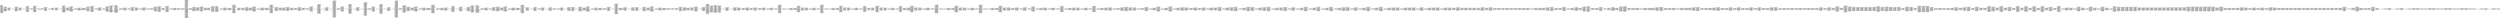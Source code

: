 digraph "graph.cfg.gv" {
	subgraph global {
		node [fontname=Courier fontsize=30.0 rank=same shape=box]
		block_0 [label="0: %00 = #0x1\l2: %01 = #0x40\l4: MSTORE(%01, %00)\l5: [NO_SSA] DUP1\l6: [NO_SSA] DUP11\l7: [NO_SSA] DUP2\l8: [NO_SSA] MSTORE\l9: [NO_SSA] PUSH1\lb: [NO_SSA] ADD\lc: [NO_SSA] DUP9\ld: [NO_SSA] DUP2\le: [NO_SSA] MSTORE\lf: [NO_SSA] PUSH1\l11: [NO_SSA] ADD\l12: [NO_SSA] DUP8\l13: [NO_SSA] DUP2\l14: [NO_SSA] MSTORE\l15: [NO_SSA] POP\l16: [NO_SSA] PUSH1\l18: [NO_SSA] MLOAD\l19: [NO_SSA] PUSH1\l1b: [NO_SSA] ADD\l1c: [NO_SSA] PUSH2\l1f: [NO_SSA] SWAP2\l20: [NO_SSA] SWAP1\l21: [NO_SSA] PUSH2\l24: [NO_SSA] JUMP\l"]
		block_25 [label="25: [NO_SSA] JUMPDEST\l26: [NO_SSA] PUSH1\l28: [NO_SSA] MLOAD\l29: [NO_SSA] PUSH1\l2b: [NO_SSA] DUP2\l2c: [NO_SSA] DUP4\l2d: [NO_SSA] SUB\l2e: [NO_SSA] SUB\l2f: [NO_SSA] DUP2\l30: [NO_SSA] MSTORE\l31: [NO_SSA] SWAP1\l32: [NO_SSA] PUSH1\l34: [NO_SSA] MSTORE\l35: [NO_SSA] PUSH2\l38: [NO_SSA] JUMP\l"]
		block_39 [label="39: [NO_SSA] JUMPDEST\l3a: [NO_SSA] DUP2\l3b: [NO_SSA] PUSH1\l3d: [NO_SSA] DUP2\l3e: [NO_SSA] MLOAD\l3f: [NO_SSA] DUP2\l40: [NO_SSA] LT\l41: [NO_SSA] PUSH2\l44: [NO_SSA] JUMPI\l"]
		block_45 [label="45: [NO_SSA] INVALID\l"]
		block_46 [label="46: [NO_SSA] JUMPDEST\l47: [NO_SSA] PUSH1\l49: [NO_SSA] MUL\l4a: [NO_SSA] PUSH1\l4c: [NO_SSA] ADD\l4d: [NO_SSA] ADD\l4e: [NO_SSA] DUP2\l4f: [NO_SSA] SWAP1\l50: [NO_SSA] MSTORE\l51: [NO_SSA] POP\l52: [NO_SSA] PUSH2\l55: [NO_SSA] DUP4\l56: [NO_SSA] DUP4\l57: [NO_SSA] PUSH2\l5a: [NO_SSA] JUMP\l"]
		block_5b [label="5b: [NO_SSA] JUMPDEST\l5c: [NO_SSA] DUP2\l5d: [NO_SSA] PUSH1\l5f: [NO_SSA] DUP2\l60: [NO_SSA] MLOAD\l61: [NO_SSA] DUP2\l62: [NO_SSA] LT\l63: [NO_SSA] PUSH2\l66: [NO_SSA] JUMPI\l"]
		block_67 [label="67: [NO_SSA] INVALID\l"]
		block_68 [label="68: [NO_SSA] JUMPDEST\l69: [NO_SSA] PUSH1\l6b: [NO_SSA] MUL\l6c: [NO_SSA] PUSH1\l6e: [NO_SSA] ADD\l6f: [NO_SSA] ADD\l70: [NO_SSA] DUP2\l71: [NO_SSA] SWAP1\l72: [NO_SSA] MSTORE\l73: [NO_SSA] POP\l74: [NO_SSA] PUSH1\l76: [NO_SSA] PUSH1\l78: [NO_SSA] PUSH8\l81: [NO_SSA] DUP2\l82: [NO_SSA] GT\l83: [NO_SSA] DUP1\l84: [NO_SSA] ISZERO\l85: [NO_SSA] PUSH2\l88: [NO_SSA] JUMPI\l"]
		block_89 [label="89: [NO_SSA] PUSH1\l8b: [NO_SSA] DUP1\l8c: [NO_SSA] REVERT\l"]
		block_8d [label="8d: [NO_SSA] JUMPDEST\l8e: [NO_SSA] POP\l8f: [NO_SSA] PUSH1\l91: [NO_SSA] MLOAD\l92: [NO_SSA] SWAP1\l93: [NO_SSA] DUP1\l94: [NO_SSA] DUP3\l95: [NO_SSA] MSTORE\l96: [NO_SSA] DUP1\l97: [NO_SSA] PUSH1\l99: [NO_SSA] MUL\l9a: [NO_SSA] PUSH1\l9c: [NO_SSA] ADD\l9d: [NO_SSA] DUP3\l9e: [NO_SSA] ADD\l9f: [NO_SSA] PUSH1\la1: [NO_SSA] MSTORE\la2: [NO_SSA] DUP1\la3: [NO_SSA] ISZERO\la4: [NO_SSA] PUSH2\la7: [NO_SSA] JUMPI\l"]
		block_a8 [label="a8: [NO_SSA] DUP2\la9: [NO_SSA] PUSH1\lab: [NO_SSA] ADD\l"]
		block_ac [label="ac: [NO_SSA] JUMPDEST\lad: [NO_SSA] PUSH2\lb0: [NO_SSA] PUSH2\lb3: [NO_SSA] JUMP\l"]
		block_b4 [label="b4: [NO_SSA] JUMPDEST\lb5: [NO_SSA] DUP2\lb6: [NO_SSA] MSTORE\lb7: [NO_SSA] PUSH1\lb9: [NO_SSA] ADD\lba: [NO_SSA] SWAP1\lbb: [NO_SSA] PUSH1\lbd: [NO_SSA] SWAP1\lbe: [NO_SSA] SUB\lbf: [NO_SSA] SWAP1\lc0: [NO_SSA] DUP2\lc1: [NO_SSA] PUSH2\lc4: [NO_SSA] JUMPI\l"]
		block_c5 [label="c5: [NO_SSA] SWAP1\lc6: [NO_SSA] POP\l"]
		block_c7 [label="c7: [NO_SSA] JUMPDEST\lc8: [NO_SSA] POP\lc9: [NO_SSA] SWAP1\lca: [NO_SSA] POP\lcb: [NO_SSA] PUSH2\lce: [NO_SSA] PUSH2\ld1: [NO_SSA] JUMP\l"]
		block_d2 [label="d2: [NO_SSA] JUMPDEST\ld3: [NO_SSA] DUP2\ld4: [NO_SSA] PUSH1\ld6: [NO_SSA] DUP2\ld7: [NO_SSA] MLOAD\ld8: [NO_SSA] DUP2\ld9: [NO_SSA] LT\lda: [NO_SSA] PUSH2\ldd: [NO_SSA] JUMPI\l"]
		block_de [label="de: [NO_SSA] INVALID\l"]
		block_df [label="df: [NO_SSA] JUMPDEST\le0: [NO_SSA] PUSH1\le2: [NO_SSA] MUL\le3: [NO_SSA] PUSH1\le5: [NO_SSA] ADD\le6: [NO_SSA] ADD\le7: [NO_SSA] DUP2\le8: [NO_SSA] SWAP1\le9: [NO_SSA] MSTORE\lea: [NO_SSA] POP\leb: [NO_SSA] DUP5\lec: [NO_SSA] PUSH20\l101: [NO_SSA] AND\l102: [NO_SSA] PUSH4\l107: [NO_SSA] DUP3\l108: [NO_SSA] DUP5\l109: [NO_SSA] PUSH1\l10b: [NO_SSA] MLOAD\l10c: [NO_SSA] DUP4\l10d: [NO_SSA] PUSH4\l112: [NO_SSA] AND\l113: [NO_SSA] PUSH1\l115: [NO_SSA] INVALID\l"]
		block_116 [label="116: [NO_SSA] DUP2\l117: [NO_SSA] MSTORE\l118: [NO_SSA] PUSH1\l11a: [NO_SSA] ADD\l11b: [NO_SSA] PUSH2\l11e: [NO_SSA] SWAP3\l11f: [NO_SSA] SWAP2\l120: [NO_SSA] SWAP1\l121: [NO_SSA] PUSH2\l124: [NO_SSA] JUMP\l"]
		block_125 [label="125: [NO_SSA] JUMPDEST\l126: [NO_SSA] PUSH1\l128: [NO_SSA] PUSH1\l12a: [NO_SSA] MLOAD\l12b: [NO_SSA] DUP1\l12c: [NO_SSA] DUP4\l12d: [NO_SSA] SUB\l12e: [NO_SSA] DUP2\l12f: [NO_SSA] PUSH1\l131: [NO_SSA] DUP8\l132: [NO_SSA] DUP1\l133: [NO_SSA] EXTCODESIZE\l134: [NO_SSA] ISZERO\l135: [NO_SSA] DUP1\l136: [NO_SSA] ISZERO\l137: [NO_SSA] PUSH2\l13a: [NO_SSA] JUMPI\l"]
		block_13b [label="13b: [NO_SSA] PUSH1\l13d: [NO_SSA] DUP1\l13e: [NO_SSA] REVERT\l"]
		block_13f [label="13f: [NO_SSA] JUMPDEST\l140: [NO_SSA] POP\l141: [NO_SSA] GAS\l142: [NO_SSA] CALL\l143: [NO_SSA] ISZERO\l144: [NO_SSA] DUP1\l145: [NO_SSA] ISZERO\l146: [NO_SSA] PUSH2\l149: [NO_SSA] JUMPI\l"]
		block_14a [label="14a: [NO_SSA] RETURNDATASIZE\l14b: [NO_SSA] PUSH1\l14d: [NO_SSA] DUP1\l14e: [NO_SSA] RETURNDATACOPY\l14f: [NO_SSA] RETURNDATASIZE\l150: [NO_SSA] PUSH1\l152: [NO_SSA] REVERT\l"]
		block_153 [label="153: [NO_SSA] JUMPDEST\l154: [NO_SSA] POP\l155: [NO_SSA] POP\l156: [NO_SSA] POP\l157: [NO_SSA] POP\l158: [NO_SSA] POP\l159: [NO_SSA] POP\l15a: [NO_SSA] POP\l15b: [NO_SSA] POP\l15c: [NO_SSA] POP\l15d: [NO_SSA] POP\l15e: [NO_SSA] POP\l15f: [NO_SSA] POP\l160: [NO_SSA] POP\l161: [NO_SSA] JUMP\l"]
		block_162 [label="162: [NO_SSA] JUMPDEST\l163: [NO_SSA] PUSH1\l165: [NO_SSA] PUSH1\l167: [NO_SSA] DUP1\l168: [NO_SSA] SLOAD\l169: [NO_SSA] SWAP1\l16a: [NO_SSA] PUSH2\l16d: [NO_SSA] EXP\l16e: [NO_SSA] SWAP1\l16f: [NO_SSA] DIV\l170: [NO_SSA] PUSH20\l185: [NO_SSA] AND\l186: [NO_SSA] PUSH20\l19b: [NO_SSA] AND\l19c: [NO_SSA] CALLER\l19d: [NO_SSA] PUSH20\l1b2: [NO_SSA] AND\l1b3: [NO_SSA] EQ\l1b4: [NO_SSA] PUSH2\l1b7: [NO_SSA] JUMPI\l"]
		block_1b8 [label="1b8: [NO_SSA] PUSH1\l1ba: [NO_SSA] DUP1\l1bb: [NO_SSA] REVERT\l"]
		block_1bc [label="1bc: [NO_SSA] JUMPDEST\l1bd: [NO_SSA] PUSH1\l1bf: [NO_SSA] PUSH20\l1d4: [NO_SSA] AND\l1d5: [NO_SSA] DUP6\l1d6: [NO_SSA] PUSH20\l1eb: [NO_SSA] AND\l1ec: [NO_SSA] EQ\l1ed: [NO_SSA] ISZERO\l1ee: [NO_SSA] PUSH2\l1f1: [NO_SSA] JUMPI\l"]
		block_1f2 [label="1f2: [NO_SSA] PUSH1\l1f4: [NO_SSA] DUP1\l1f5: [NO_SSA] REVERT\l"]
		block_1f6 [label="1f6: [NO_SSA] JUMPDEST\l1f7: [NO_SSA] PUSH1\l1f9: [NO_SSA] PUSH1\l1fb: [NO_SSA] DUP7\l1fc: [NO_SSA] PUSH20\l211: [NO_SSA] AND\l212: [NO_SSA] DUP7\l213: [NO_SSA] DUP7\l214: [NO_SSA] DUP7\l215: [NO_SSA] PUSH1\l217: [NO_SSA] MLOAD\l218: [NO_SSA] PUSH2\l21b: [NO_SSA] SWAP3\l21c: [NO_SSA] SWAP2\l21d: [NO_SSA] SWAP1\l21e: [NO_SSA] PUSH2\l221: [NO_SSA] JUMP\l"]
		block_222 [label="222: [NO_SSA] JUMPDEST\l223: [NO_SSA] PUSH1\l225: [NO_SSA] PUSH1\l227: [NO_SSA] MLOAD\l228: [NO_SSA] DUP1\l229: [NO_SSA] DUP4\l22a: [NO_SSA] SUB\l22b: [NO_SSA] DUP2\l22c: [NO_SSA] DUP6\l22d: [NO_SSA] DUP8\l22e: [NO_SSA] GAS\l22f: [NO_SSA] CALL\l230: [NO_SSA] SWAP3\l231: [NO_SSA] POP\l232: [NO_SSA] POP\l233: [NO_SSA] POP\l234: [NO_SSA] RETURNDATASIZE\l235: [NO_SSA] DUP1\l236: [NO_SSA] PUSH1\l238: [NO_SSA] DUP2\l239: [NO_SSA] EQ\l23a: [NO_SSA] PUSH2\l23d: [NO_SSA] JUMPI\l"]
		block_23e [label="23e: [NO_SSA] PUSH1\l240: [NO_SSA] MLOAD\l241: [NO_SSA] SWAP2\l242: [NO_SSA] POP\l243: [NO_SSA] PUSH1\l245: [NO_SSA] NOT\l246: [NO_SSA] PUSH1\l248: [NO_SSA] RETURNDATASIZE\l249: [NO_SSA] ADD\l24a: [NO_SSA] AND\l24b: [NO_SSA] DUP3\l24c: [NO_SSA] ADD\l24d: [NO_SSA] PUSH1\l24f: [NO_SSA] MSTORE\l250: [NO_SSA] RETURNDATASIZE\l251: [NO_SSA] DUP3\l252: [NO_SSA] MSTORE\l253: [NO_SSA] RETURNDATASIZE\l254: [NO_SSA] PUSH1\l256: [NO_SSA] PUSH1\l258: [NO_SSA] DUP5\l259: [NO_SSA] ADD\l25a: [NO_SSA] RETURNDATACOPY\l25b: [NO_SSA] PUSH2\l25e: [NO_SSA] JUMP\l"]
		block_25f [label="25f: [NO_SSA] JUMPDEST\l260: [NO_SSA] PUSH1\l262: [NO_SSA] SWAP2\l263: [NO_SSA] POP\l"]
		block_264 [label="264: [NO_SSA] JUMPDEST\l265: [NO_SSA] POP\l266: [NO_SSA] SWAP2\l267: [NO_SSA] POP\l268: [NO_SSA] SWAP2\l269: [NO_SSA] POP\l26a: [NO_SSA] DUP2\l26b: [NO_SSA] PUSH2\l26e: [NO_SSA] JUMPI\l"]
		block_26f [label="26f: [NO_SSA] PUSH1\l271: [NO_SSA] DUP1\l272: [NO_SSA] REVERT\l"]
		block_273 [label="273: [NO_SSA] JUMPDEST\l274: [NO_SSA] DUP1\l275: [NO_SSA] SWAP3\l276: [NO_SSA] POP\l277: [NO_SSA] POP\l278: [NO_SSA] POP\l279: [NO_SSA] SWAP5\l27a: [NO_SSA] SWAP4\l27b: [NO_SSA] POP\l27c: [NO_SSA] POP\l27d: [NO_SSA] POP\l27e: [NO_SSA] POP\l27f: [NO_SSA] JUMP\l"]
		block_280 [label="280: [NO_SSA] JUMPDEST\l281: [NO_SSA] PUSH20\l296: [NO_SSA] PUSH20\l2ab: [NO_SSA] AND\l2ac: [NO_SSA] CALLER\l2ad: [NO_SSA] PUSH20\l2c2: [NO_SSA] AND\l2c3: [NO_SSA] EQ\l2c4: [NO_SSA] PUSH2\l2c7: [NO_SSA] JUMPI\l"]
		block_2c8 [label="2c8: [NO_SSA] PUSH1\l2ca: [NO_SSA] DUP1\l2cb: [NO_SSA] REVERT\l"]
		block_2cc [label="2cc: [NO_SSA] JUMPDEST\l2cd: [NO_SSA] ADDRESS\l2ce: [NO_SSA] PUSH20\l2e3: [NO_SSA] AND\l2e4: [NO_SSA] DUP4\l2e5: [NO_SSA] PUSH20\l2fa: [NO_SSA] AND\l2fb: [NO_SSA] EQ\l2fc: [NO_SSA] PUSH2\l2ff: [NO_SSA] JUMPI\l"]
		block_300 [label="300: [NO_SSA] PUSH1\l302: [NO_SSA] DUP1\l303: [NO_SSA] REVERT\l"]
		block_304 [label="304: [NO_SSA] JUMPDEST\l305: [NO_SSA] PUSH2\l308: [NO_SSA] PUSH2\l30b: [NO_SSA] JUMP\l"]
		block_30c [label="30c: [NO_SSA] JUMPDEST\l30d: [NO_SSA] DUP2\l30e: [NO_SSA] DUP1\l30f: [NO_SSA] PUSH1\l311: [NO_SSA] ADD\l312: [NO_SSA] SWAP1\l313: [NO_SSA] MLOAD\l314: [NO_SSA] DUP2\l315: [NO_SSA] ADD\l316: [NO_SSA] SWAP1\l317: [NO_SSA] PUSH2\l31a: [NO_SSA] SWAP2\l31b: [NO_SSA] SWAP1\l31c: [NO_SSA] PUSH2\l31f: [NO_SSA] JUMP\l"]
		block_320 [label="320: [NO_SSA] JUMPDEST\l321: [NO_SSA] SWAP1\l322: [NO_SSA] POP\l323: [NO_SSA] PUSH2\l326: [NO_SSA] DUP2\l327: [NO_SSA] PUSH1\l329: [NO_SSA] ADD\l32a: [NO_SSA] MLOAD\l32b: [NO_SSA] DUP3\l32c: [NO_SSA] PUSH1\l32e: [NO_SSA] ADD\l32f: [NO_SSA] MLOAD\l330: [NO_SSA] DUP4\l331: [NO_SSA] PUSH1\l333: [NO_SSA] ADD\l334: [NO_SSA] MLOAD\l335: [NO_SSA] PUSH2\l338: [NO_SSA] JUMP\l"]
		block_339 [label="339: [NO_SSA] JUMPDEST\l33a: [NO_SSA] POP\l33b: [NO_SSA] POP\l33c: [NO_SSA] POP\l33d: [NO_SSA] POP\l33e: [NO_SSA] JUMP\l"]
		block_33f [label="33f: [NO_SSA] JUMPDEST\l340: [NO_SSA] PUSH1\l342: [NO_SSA] PUSH1\l344: [NO_SSA] SWAP1\l345: [NO_SSA] SLOAD\l346: [NO_SSA] SWAP1\l347: [NO_SSA] PUSH2\l34a: [NO_SSA] EXP\l34b: [NO_SSA] SWAP1\l34c: [NO_SSA] DIV\l34d: [NO_SSA] PUSH20\l362: [NO_SSA] AND\l363: [NO_SSA] PUSH20\l378: [NO_SSA] AND\l379: [NO_SSA] CALLER\l37a: [NO_SSA] PUSH20\l38f: [NO_SSA] AND\l390: [NO_SSA] EQ\l391: [NO_SSA] PUSH2\l394: [NO_SSA] JUMPI\l"]
		block_395 [label="395: [NO_SSA] PUSH1\l397: [NO_SSA] DUP1\l398: [NO_SSA] REVERT\l"]
		block_399 [label="399: [NO_SSA] JUMPDEST\l39a: [NO_SSA] PUSH2\l39d: [NO_SSA] DUP4\l39e: [NO_SSA] DUP4\l39f: [NO_SSA] DUP4\l3a0: [NO_SSA] PUSH2\l3a3: [NO_SSA] JUMP\l"]
		block_3a4 [label="3a4: [NO_SSA] JUMPDEST\l3a5: [NO_SSA] POP\l3a6: [NO_SSA] POP\l3a7: [NO_SSA] POP\l3a8: [NO_SSA] JUMP\l"]
		block_3a9 [label="3a9: [NO_SSA] JUMPDEST\l3aa: [NO_SSA] PUSH14\l3b9: [NO_SSA] DUP2\l3ba: [NO_SSA] JUMP\l"]
		block_3bb [label="3bb: [NO_SSA] JUMPDEST\l3bc: [NO_SSA] PUSH1\l3be: [NO_SSA] DUP1\l3bf: [NO_SSA] SLOAD\l3c0: [NO_SSA] PUSH1\l3c2: [NO_SSA] DUP2\l3c3: [NO_SSA] PUSH1\l3c5: [NO_SSA] AND\l3c6: [NO_SSA] ISZERO\l3c7: [NO_SSA] PUSH2\l3ca: [NO_SSA] MUL\l3cb: [NO_SSA] SUB\l3cc: [NO_SSA] AND\l3cd: [NO_SSA] PUSH1\l3cf: [NO_SSA] SWAP1\l3d0: [NO_SSA] DIV\l3d1: [NO_SSA] DUP1\l3d2: [NO_SSA] PUSH1\l3d4: [NO_SSA] ADD\l3d5: [NO_SSA] PUSH1\l3d7: [NO_SSA] DUP1\l3d8: [NO_SSA] SWAP2\l3d9: [NO_SSA] DIV\l3da: [NO_SSA] MUL\l3db: [NO_SSA] PUSH1\l3dd: [NO_SSA] ADD\l3de: [NO_SSA] PUSH1\l3e0: [NO_SSA] MLOAD\l3e1: [NO_SSA] SWAP1\l3e2: [NO_SSA] DUP2\l3e3: [NO_SSA] ADD\l3e4: [NO_SSA] PUSH1\l3e6: [NO_SSA] MSTORE\l3e7: [NO_SSA] DUP1\l3e8: [NO_SSA] SWAP3\l3e9: [NO_SSA] SWAP2\l3ea: [NO_SSA] SWAP1\l3eb: [NO_SSA] DUP2\l3ec: [NO_SSA] DUP2\l3ed: [NO_SSA] MSTORE\l3ee: [NO_SSA] PUSH1\l3f0: [NO_SSA] ADD\l3f1: [NO_SSA] DUP3\l3f2: [NO_SSA] DUP1\l3f3: [NO_SSA] SLOAD\l3f4: [NO_SSA] PUSH1\l3f6: [NO_SSA] DUP2\l3f7: [NO_SSA] PUSH1\l3f9: [NO_SSA] AND\l3fa: [NO_SSA] ISZERO\l3fb: [NO_SSA] PUSH2\l3fe: [NO_SSA] MUL\l3ff: [NO_SSA] SUB\l400: [NO_SSA] AND\l401: [NO_SSA] PUSH1\l403: [NO_SSA] SWAP1\l404: [NO_SSA] DIV\l405: [NO_SSA] DUP1\l406: [NO_SSA] ISZERO\l407: [NO_SSA] PUSH2\l40a: [NO_SSA] JUMPI\l"]
		block_40b [label="40b: [NO_SSA] DUP1\l40c: [NO_SSA] PUSH1\l40e: [NO_SSA] LT\l40f: [NO_SSA] PUSH2\l412: [NO_SSA] JUMPI\l"]
		block_413 [label="413: [NO_SSA] PUSH2\l416: [NO_SSA] DUP1\l417: [NO_SSA] DUP4\l418: [NO_SSA] SLOAD\l419: [NO_SSA] DIV\l41a: [NO_SSA] MUL\l41b: [NO_SSA] DUP4\l41c: [NO_SSA] MSTORE\l41d: [NO_SSA] SWAP2\l41e: [NO_SSA] PUSH1\l420: [NO_SSA] ADD\l421: [NO_SSA] SWAP2\l422: [NO_SSA] PUSH2\l425: [NO_SSA] JUMP\l"]
		block_426 [label="426: [NO_SSA] JUMPDEST\l427: [NO_SSA] DUP3\l428: [NO_SSA] ADD\l429: [NO_SSA] SWAP2\l42a: [NO_SSA] SWAP1\l42b: [NO_SSA] PUSH1\l42d: [NO_SSA] MSTORE\l42e: [NO_SSA] PUSH1\l430: [NO_SSA] PUSH1\l432: [NO_SSA] SHA3\l433: [NO_SSA] SWAP1\l"]
		block_434 [label="434: [NO_SSA] JUMPDEST\l435: [NO_SSA] DUP2\l436: [NO_SSA] SLOAD\l437: [NO_SSA] DUP2\l438: [NO_SSA] MSTORE\l439: [NO_SSA] SWAP1\l43a: [NO_SSA] PUSH1\l43c: [NO_SSA] ADD\l43d: [NO_SSA] SWAP1\l43e: [NO_SSA] PUSH1\l440: [NO_SSA] ADD\l441: [NO_SSA] DUP1\l442: [NO_SSA] DUP4\l443: [NO_SSA] GT\l444: [NO_SSA] PUSH2\l447: [NO_SSA] JUMPI\l"]
		block_448 [label="448: [NO_SSA] DUP3\l449: [NO_SSA] SWAP1\l44a: [NO_SSA] SUB\l44b: [NO_SSA] PUSH1\l44d: [NO_SSA] AND\l44e: [NO_SSA] DUP3\l44f: [NO_SSA] ADD\l450: [NO_SSA] SWAP2\l"]
		block_451 [label="451: [NO_SSA] JUMPDEST\l452: [NO_SSA] POP\l453: [NO_SSA] POP\l454: [NO_SSA] POP\l455: [NO_SSA] POP\l456: [NO_SSA] POP\l457: [NO_SSA] DUP2\l458: [NO_SSA] JUMP\l"]
		block_459 [label="459: [NO_SSA] JUMPDEST\l45a: [NO_SSA] PUSH1\l45c: [NO_SSA] DUP1\l45d: [NO_SSA] DUP4\l45e: [NO_SSA] SWAP1\l45f: [NO_SSA] POP\l460: [NO_SSA] PUSH1\l462: [NO_SSA] DUP2\l463: [NO_SSA] PUSH20\l478: [NO_SSA] AND\l479: [NO_SSA] PUSH4\l47e: [NO_SSA] PUSH1\l480: [NO_SSA] MLOAD\l481: [NO_SSA] DUP2\l482: [NO_SSA] PUSH4\l487: [NO_SSA] AND\l488: [NO_SSA] PUSH1\l48a: [NO_SSA] INVALID\l"]
		block_48b [label="48b: [NO_SSA] DUP2\l48c: [NO_SSA] MSTORE\l48d: [NO_SSA] PUSH1\l48f: [NO_SSA] ADD\l490: [NO_SSA] PUSH1\l492: [NO_SSA] PUSH1\l494: [NO_SSA] MLOAD\l495: [NO_SSA] DUP1\l496: [NO_SSA] DUP4\l497: [NO_SSA] SUB\l498: [NO_SSA] DUP2\l499: [NO_SSA] DUP7\l49a: [NO_SSA] DUP1\l49b: [NO_SSA] EXTCODESIZE\l49c: [NO_SSA] ISZERO\l49d: [NO_SSA] DUP1\l49e: [NO_SSA] ISZERO\l49f: [NO_SSA] PUSH2\l4a2: [NO_SSA] JUMPI\l"]
		block_4a3 [label="4a3: [NO_SSA] PUSH1\l4a5: [NO_SSA] DUP1\l4a6: [NO_SSA] REVERT\l"]
		block_4a7 [label="4a7: [NO_SSA] JUMPDEST\l4a8: [NO_SSA] POP\l4a9: [NO_SSA] GAS\l4aa: [NO_SSA] STATICCALL\l4ab: [NO_SSA] ISZERO\l4ac: [NO_SSA] DUP1\l4ad: [NO_SSA] ISZERO\l4ae: [NO_SSA] PUSH2\l4b1: [NO_SSA] JUMPI\l"]
		block_4b2 [label="4b2: [NO_SSA] RETURNDATASIZE\l4b3: [NO_SSA] PUSH1\l4b5: [NO_SSA] DUP1\l4b6: [NO_SSA] RETURNDATACOPY\l4b7: [NO_SSA] RETURNDATASIZE\l4b8: [NO_SSA] PUSH1\l4ba: [NO_SSA] REVERT\l"]
		block_4bb [label="4bb: [NO_SSA] JUMPDEST\l4bc: [NO_SSA] POP\l4bd: [NO_SSA] POP\l4be: [NO_SSA] POP\l4bf: [NO_SSA] POP\l4c0: [NO_SSA] PUSH1\l4c2: [NO_SSA] MLOAD\l4c3: [NO_SSA] RETURNDATASIZE\l4c4: [NO_SSA] PUSH1\l4c6: [NO_SSA] NOT\l4c7: [NO_SSA] PUSH1\l4c9: [NO_SSA] DUP3\l4ca: [NO_SSA] ADD\l4cb: [NO_SSA] AND\l4cc: [NO_SSA] DUP3\l4cd: [NO_SSA] ADD\l4ce: [NO_SSA] DUP1\l4cf: [NO_SSA] PUSH1\l4d1: [NO_SSA] MSTORE\l4d2: [NO_SSA] POP\l4d3: [NO_SSA] DUP2\l4d4: [NO_SSA] ADD\l4d5: [NO_SSA] SWAP1\l4d6: [NO_SSA] PUSH2\l4d9: [NO_SSA] SWAP2\l4da: [NO_SSA] SWAP1\l4db: [NO_SSA] PUSH2\l4de: [NO_SSA] JUMP\l"]
		block_4df [label="4df: [NO_SSA] JUMPDEST\l4e0: [NO_SSA] SWAP1\l4e1: [NO_SSA] POP\l4e2: [NO_SSA] PUSH1\l4e4: [NO_SSA] DUP1\l4e5: [NO_SSA] PUSH1\l4e7: [NO_SSA] SWAP1\l4e8: [NO_SSA] POP\l"]
		block_4e9 [label="4e9: [NO_SSA] JUMPDEST\l4ea: [NO_SSA] DUP3\l4eb: [NO_SSA] DUP2\l4ec: [NO_SSA] LT\l4ed: [NO_SSA] ISZERO\l4ee: [NO_SSA] PUSH2\l4f1: [NO_SSA] JUMPI\l"]
		block_4f2 [label="4f2: [NO_SSA] DUP4\l4f3: [NO_SSA] PUSH20\l508: [NO_SSA] AND\l509: [NO_SSA] PUSH4\l50e: [NO_SSA] DUP3\l50f: [NO_SSA] PUSH1\l511: [NO_SSA] MLOAD\l512: [NO_SSA] DUP3\l513: [NO_SSA] PUSH4\l518: [NO_SSA] AND\l519: [NO_SSA] PUSH1\l51b: [NO_SSA] INVALID\l"]
		block_51c [label="51c: [NO_SSA] DUP2\l51d: [NO_SSA] MSTORE\l51e: [NO_SSA] PUSH1\l520: [NO_SSA] ADD\l521: [NO_SSA] PUSH2\l524: [NO_SSA] SWAP2\l525: [NO_SSA] SWAP1\l526: [NO_SSA] PUSH2\l529: [NO_SSA] JUMP\l"]
		block_52a [label="52a: [NO_SSA] JUMPDEST\l52b: [NO_SSA] PUSH1\l52d: [NO_SSA] PUSH1\l52f: [NO_SSA] MLOAD\l530: [NO_SSA] DUP1\l531: [NO_SSA] DUP4\l532: [NO_SSA] SUB\l533: [NO_SSA] DUP2\l534: [NO_SSA] DUP7\l535: [NO_SSA] DUP1\l536: [NO_SSA] EXTCODESIZE\l537: [NO_SSA] ISZERO\l538: [NO_SSA] DUP1\l539: [NO_SSA] ISZERO\l53a: [NO_SSA] PUSH2\l53d: [NO_SSA] JUMPI\l"]
		block_53e [label="53e: [NO_SSA] PUSH1\l540: [NO_SSA] DUP1\l541: [NO_SSA] REVERT\l"]
		block_542 [label="542: [NO_SSA] JUMPDEST\l543: [NO_SSA] POP\l544: [NO_SSA] GAS\l545: [NO_SSA] STATICCALL\l546: [NO_SSA] ISZERO\l547: [NO_SSA] DUP1\l548: [NO_SSA] ISZERO\l549: [NO_SSA] PUSH2\l54c: [NO_SSA] JUMPI\l"]
		block_54d [label="54d: [NO_SSA] RETURNDATASIZE\l54e: [NO_SSA] PUSH1\l550: [NO_SSA] DUP1\l551: [NO_SSA] RETURNDATACOPY\l552: [NO_SSA] RETURNDATASIZE\l553: [NO_SSA] PUSH1\l555: [NO_SSA] REVERT\l"]
		block_556 [label="556: [NO_SSA] JUMPDEST\l557: [NO_SSA] POP\l558: [NO_SSA] POP\l559: [NO_SSA] POP\l55a: [NO_SSA] POP\l55b: [NO_SSA] PUSH1\l55d: [NO_SSA] MLOAD\l55e: [NO_SSA] RETURNDATASIZE\l55f: [NO_SSA] PUSH1\l561: [NO_SSA] NOT\l562: [NO_SSA] PUSH1\l564: [NO_SSA] DUP3\l565: [NO_SSA] ADD\l566: [NO_SSA] AND\l567: [NO_SSA] DUP3\l568: [NO_SSA] ADD\l569: [NO_SSA] DUP1\l56a: [NO_SSA] PUSH1\l56c: [NO_SSA] MSTORE\l56d: [NO_SSA] POP\l56e: [NO_SSA] DUP2\l56f: [NO_SSA] ADD\l570: [NO_SSA] SWAP1\l571: [NO_SSA] PUSH2\l574: [NO_SSA] SWAP2\l575: [NO_SSA] SWAP1\l576: [NO_SSA] PUSH2\l579: [NO_SSA] JUMP\l"]
		block_57a [label="57a: [NO_SSA] JUMPDEST\l57b: [NO_SSA] SWAP2\l57c: [NO_SSA] POP\l57d: [NO_SSA] DUP6\l57e: [NO_SSA] PUSH20\l593: [NO_SSA] AND\l594: [NO_SSA] DUP3\l595: [NO_SSA] PUSH20\l5aa: [NO_SSA] AND\l5ab: [NO_SSA] EQ\l5ac: [NO_SSA] ISZERO\l5ad: [NO_SSA] PUSH2\l5b0: [NO_SSA] JUMPI\l"]
		block_5b1 [label="5b1: [NO_SSA] DUP1\l5b2: [NO_SSA] SWAP5\l5b3: [NO_SSA] POP\l5b4: [NO_SSA] POP\l5b5: [NO_SSA] POP\l5b6: [NO_SSA] POP\l5b7: [NO_SSA] POP\l5b8: [NO_SSA] PUSH2\l5bb: [NO_SSA] JUMP\l"]
		block_5bc [label="5bc: [NO_SSA] JUMPDEST\l5bd: [NO_SSA] DUP1\l5be: [NO_SSA] DUP1\l5bf: [NO_SSA] PUSH1\l5c1: [NO_SSA] ADD\l5c2: [NO_SSA] SWAP2\l5c3: [NO_SSA] POP\l5c4: [NO_SSA] POP\l5c5: [NO_SSA] PUSH2\l5c8: [NO_SSA] JUMP\l"]
		block_5c9 [label="5c9: [NO_SSA] JUMPDEST\l5ca: [NO_SSA] POP\l5cb: [NO_SSA] PUSH1\l5cd: [NO_SSA] MLOAD\l5ce: [NO_SSA] PUSH32\l5ef: [NO_SSA] DUP2\l5f0: [NO_SSA] MSTORE\l5f1: [NO_SSA] PUSH1\l5f3: [NO_SSA] ADD\l5f4: [NO_SSA] PUSH2\l5f7: [NO_SSA] SWAP1\l5f8: [NO_SSA] PUSH2\l5fb: [NO_SSA] JUMP\l"]
		block_5fc [label="5fc: [NO_SSA] JUMPDEST\l5fd: [NO_SSA] PUSH1\l5ff: [NO_SSA] MLOAD\l600: [NO_SSA] DUP1\l601: [NO_SSA] SWAP2\l602: [NO_SSA] SUB\l603: [NO_SSA] SWAP1\l604: [NO_SSA] REVERT\l"]
		block_605 [label="605: [NO_SSA] JUMPDEST\l606: [NO_SSA] SWAP3\l607: [NO_SSA] SWAP2\l608: [NO_SSA] POP\l609: [NO_SSA] POP\l60a: [NO_SSA] JUMP\l"]
		block_60b [label="60b: [NO_SSA] JUMPDEST\l60c: [NO_SSA] PUSH1\l60e: [NO_SSA] PUSH2\l611: [NO_SSA] PUSH1\l613: [NO_SSA] DUP4\l614: [NO_SSA] PUSH2\l617: [NO_SSA] SWAP1\l618: [NO_SSA] SWAP2\l619: [NO_SSA] SWAP1\l61a: [NO_SSA] PUSH4\l61f: [NO_SSA] AND\l620: [NO_SSA] JUMP\l"]
		block_621 [label="621: [NO_SSA] JUMPDEST\l622: [NO_SSA] SWAP1\l623: [NO_SSA] POP\l624: [NO_SSA] SWAP2\l625: [NO_SSA] SWAP1\l626: [NO_SSA] POP\l627: [NO_SSA] JUMP\l"]
		block_628 [label="628: [NO_SSA] JUMPDEST\l629: [NO_SSA] PUSH2\l62c: [NO_SSA] PUSH2\l62f: [NO_SSA] JUMP\l"]
		block_630 [label="630: [NO_SSA] JUMPDEST\l631: [NO_SSA] PUSH1\l633: [NO_SSA] MLOAD\l634: [NO_SSA] DUP1\l635: [NO_SSA] PUSH2\l638: [NO_SSA] ADD\l639: [NO_SSA] PUSH1\l63b: [NO_SSA] MSTORE\l63c: [NO_SSA] DUP1\l63d: [NO_SSA] PUSH1\l63f: [NO_SSA] PUSH1\l641: [NO_SSA] DUP2\l642: [NO_SSA] GT\l643: [NO_SSA] ISZERO\l644: [NO_SSA] PUSH2\l647: [NO_SSA] JUMPI\l"]
		block_648 [label="648: [NO_SSA] INVALID\l"]
		block_649 [label="649: [NO_SSA] JUMPDEST\l64a: [NO_SSA] DUP2\l64b: [NO_SSA] MSTORE\l64c: [NO_SSA] PUSH1\l64e: [NO_SSA] ADD\l64f: [NO_SSA] PUSH1\l651: [NO_SSA] DUP2\l652: [NO_SSA] MSTORE\l653: [NO_SSA] PUSH1\l655: [NO_SSA] ADD\l656: [NO_SSA] PUSH1\l658: [NO_SSA] MLOAD\l659: [NO_SSA] DUP1\l65a: [NO_SSA] PUSH1\l65c: [NO_SSA] ADD\l65d: [NO_SSA] PUSH1\l65f: [NO_SSA] MSTORE\l660: [NO_SSA] DUP1\l661: [NO_SSA] PUSH1\l663: [NO_SSA] ISZERO\l664: [NO_SSA] ISZERO\l665: [NO_SSA] DUP2\l666: [NO_SSA] MSTORE\l667: [NO_SSA] PUSH1\l669: [NO_SSA] ADD\l66a: [NO_SSA] PUSH1\l66c: [NO_SSA] PUSH1\l66e: [NO_SSA] DUP2\l66f: [NO_SSA] GT\l670: [NO_SSA] ISZERO\l671: [NO_SSA] PUSH2\l674: [NO_SSA] JUMPI\l"]
		block_675 [label="675: [NO_SSA] INVALID\l"]
		block_676 [label="676: [NO_SSA] JUMPDEST\l677: [NO_SSA] DUP2\l678: [NO_SSA] MSTORE\l679: [NO_SSA] PUSH1\l67b: [NO_SSA] ADD\l67c: [NO_SSA] PUSH1\l67e: [NO_SSA] PUSH1\l680: [NO_SSA] DUP2\l681: [NO_SSA] GT\l682: [NO_SSA] ISZERO\l683: [NO_SSA] PUSH2\l686: [NO_SSA] JUMPI\l"]
		block_687 [label="687: [NO_SSA] INVALID\l"]
		block_688 [label="688: [NO_SSA] JUMPDEST\l689: [NO_SSA] DUP2\l68a: [NO_SSA] MSTORE\l68b: [NO_SSA] PUSH1\l68d: [NO_SSA] ADD\l68e: [NO_SSA] DUP6\l68f: [NO_SSA] DUP2\l690: [NO_SSA] MSTORE\l691: [NO_SSA] POP\l692: [NO_SSA] DUP2\l693: [NO_SSA] MSTORE\l694: [NO_SSA] PUSH1\l696: [NO_SSA] ADD\l697: [NO_SSA] DUP5\l698: [NO_SSA] DUP2\l699: [NO_SSA] MSTORE\l69a: [NO_SSA] PUSH1\l69c: [NO_SSA] ADD\l69d: [NO_SSA] PUSH1\l69f: [NO_SSA] DUP2\l6a0: [NO_SSA] MSTORE\l6a1: [NO_SSA] PUSH1\l6a3: [NO_SSA] ADD\l6a4: [NO_SSA] ADDRESS\l6a5: [NO_SSA] PUSH20\l6ba: [NO_SSA] AND\l6bb: [NO_SSA] DUP2\l6bc: [NO_SSA] MSTORE\l6bd: [NO_SSA] PUSH1\l6bf: [NO_SSA] ADD\l6c0: [NO_SSA] PUSH1\l6c2: [NO_SSA] DUP2\l6c3: [NO_SSA] MSTORE\l6c4: [NO_SSA] PUSH1\l6c6: [NO_SSA] ADD\l6c7: [NO_SSA] PUSH1\l6c9: [NO_SSA] MLOAD\l6ca: [NO_SSA] DUP1\l6cb: [NO_SSA] PUSH1\l6cd: [NO_SSA] ADD\l6ce: [NO_SSA] PUSH1\l6d0: [NO_SSA] MSTORE\l6d1: [NO_SSA] DUP1\l6d2: [NO_SSA] PUSH1\l6d4: [NO_SSA] DUP2\l6d5: [NO_SSA] MSTORE\l6d6: [NO_SSA] POP\l6d7: [NO_SSA] DUP2\l6d8: [NO_SSA] MSTORE\l6d9: [NO_SSA] POP\l6da: [NO_SSA] SWAP1\l6db: [NO_SSA] POP\l6dc: [NO_SSA] SWAP3\l6dd: [NO_SSA] SWAP2\l6de: [NO_SSA] POP\l6df: [NO_SSA] POP\l6e0: [NO_SSA] JUMP\l"]
		block_6e1 [label="6e1: [NO_SSA] JUMPDEST\l6e2: [NO_SSA] PUSH2\l6e5: [NO_SSA] PUSH2\l6e8: [NO_SSA] JUMP\l"]
		block_6e9 [label="6e9: [NO_SSA] JUMPDEST\l6ea: [NO_SSA] PUSH1\l6ec: [NO_SSA] MLOAD\l6ed: [NO_SSA] DUP1\l6ee: [NO_SSA] PUSH2\l6f1: [NO_SSA] ADD\l6f2: [NO_SSA] PUSH1\l6f4: [NO_SSA] MSTORE\l6f5: [NO_SSA] DUP1\l6f6: [NO_SSA] PUSH1\l6f8: [NO_SSA] DUP1\l6f9: [NO_SSA] DUP2\l6fa: [NO_SSA] GT\l6fb: [NO_SSA] ISZERO\l6fc: [NO_SSA] PUSH2\l6ff: [NO_SSA] JUMPI\l"]
		block_700 [label="700: [NO_SSA] INVALID\l"]
		block_701 [label="701: [NO_SSA] JUMPDEST\l702: [NO_SSA] DUP2\l703: [NO_SSA] MSTORE\l704: [NO_SSA] PUSH1\l706: [NO_SSA] ADD\l707: [NO_SSA] PUSH1\l709: [NO_SSA] DUP2\l70a: [NO_SSA] MSTORE\l70b: [NO_SSA] PUSH1\l70d: [NO_SSA] ADD\l70e: [NO_SSA] PUSH1\l710: [NO_SSA] MLOAD\l711: [NO_SSA] DUP1\l712: [NO_SSA] PUSH1\l714: [NO_SSA] ADD\l715: [NO_SSA] PUSH1\l717: [NO_SSA] MSTORE\l718: [NO_SSA] DUP1\l719: [NO_SSA] PUSH1\l71b: [NO_SSA] ISZERO\l71c: [NO_SSA] ISZERO\l71d: [NO_SSA] DUP2\l71e: [NO_SSA] MSTORE\l71f: [NO_SSA] PUSH1\l721: [NO_SSA] ADD\l722: [NO_SSA] PUSH1\l724: [NO_SSA] PUSH1\l726: [NO_SSA] DUP2\l727: [NO_SSA] GT\l728: [NO_SSA] ISZERO\l729: [NO_SSA] PUSH2\l72c: [NO_SSA] JUMPI\l"]
		block_72d [label="72d: [NO_SSA] INVALID\l"]
		block_72e [label="72e: [NO_SSA] JUMPDEST\l72f: [NO_SSA] DUP2\l730: [NO_SSA] MSTORE\l731: [NO_SSA] PUSH1\l733: [NO_SSA] ADD\l734: [NO_SSA] PUSH1\l736: [NO_SSA] PUSH1\l738: [NO_SSA] DUP2\l739: [NO_SSA] GT\l73a: [NO_SSA] ISZERO\l73b: [NO_SSA] PUSH2\l73e: [NO_SSA] JUMPI\l"]
		block_73f [label="73f: [NO_SSA] INVALID\l"]
		block_740 [label="740: [NO_SSA] JUMPDEST\l741: [NO_SSA] DUP2\l742: [NO_SSA] MSTORE\l743: [NO_SSA] PUSH1\l745: [NO_SSA] ADD\l746: [NO_SSA] PUSH1\l748: [NO_SSA] DUP2\l749: [NO_SSA] MSTORE\l74a: [NO_SSA] POP\l74b: [NO_SSA] DUP2\l74c: [NO_SSA] MSTORE\l74d: [NO_SSA] PUSH1\l74f: [NO_SSA] ADD\l750: [NO_SSA] PUSH1\l752: [NO_SSA] DUP2\l753: [NO_SSA] MSTORE\l754: [NO_SSA] PUSH1\l756: [NO_SSA] ADD\l757: [NO_SSA] PUSH1\l759: [NO_SSA] DUP2\l75a: [NO_SSA] MSTORE\l75b: [NO_SSA] PUSH1\l75d: [NO_SSA] ADD\l75e: [NO_SSA] ADDRESS\l75f: [NO_SSA] PUSH20\l774: [NO_SSA] AND\l775: [NO_SSA] DUP2\l776: [NO_SSA] MSTORE\l777: [NO_SSA] PUSH1\l779: [NO_SSA] ADD\l77a: [NO_SSA] PUSH1\l77c: [NO_SSA] DUP2\l77d: [NO_SSA] MSTORE\l77e: [NO_SSA] PUSH1\l780: [NO_SSA] ADD\l781: [NO_SSA] DUP4\l782: [NO_SSA] DUP2\l783: [NO_SSA] MSTORE\l784: [NO_SSA] POP\l785: [NO_SSA] SWAP1\l786: [NO_SSA] POP\l787: [NO_SSA] SWAP2\l788: [NO_SSA] SWAP1\l789: [NO_SSA] POP\l78a: [NO_SSA] JUMP\l"]
		block_78b [label="78b: [NO_SSA] JUMPDEST\l78c: [NO_SSA] PUSH2\l78f: [NO_SSA] PUSH2\l792: [NO_SSA] JUMP\l"]
		block_793 [label="793: [NO_SSA] JUMPDEST\l794: [NO_SSA] PUSH1\l796: [NO_SSA] MLOAD\l797: [NO_SSA] DUP1\l798: [NO_SSA] PUSH2\l79b: [NO_SSA] ADD\l79c: [NO_SSA] PUSH1\l79e: [NO_SSA] MSTORE\l79f: [NO_SSA] DUP1\l7a0: [NO_SSA] PUSH1\l7a2: [NO_SSA] PUSH1\l7a4: [NO_SSA] DUP2\l7a5: [NO_SSA] GT\l7a6: [NO_SSA] ISZERO\l7a7: [NO_SSA] PUSH2\l7aa: [NO_SSA] JUMPI\l"]
		block_7ab [label="7ab: [NO_SSA] INVALID\l"]
		block_7ac [label="7ac: [NO_SSA] JUMPDEST\l7ad: [NO_SSA] DUP2\l7ae: [NO_SSA] MSTORE\l7af: [NO_SSA] PUSH1\l7b1: [NO_SSA] ADD\l7b2: [NO_SSA] PUSH1\l7b4: [NO_SSA] DUP2\l7b5: [NO_SSA] MSTORE\l7b6: [NO_SSA] PUSH1\l7b8: [NO_SSA] ADD\l7b9: [NO_SSA] PUSH1\l7bb: [NO_SSA] MLOAD\l7bc: [NO_SSA] DUP1\l7bd: [NO_SSA] PUSH1\l7bf: [NO_SSA] ADD\l7c0: [NO_SSA] PUSH1\l7c2: [NO_SSA] MSTORE\l7c3: [NO_SSA] DUP1\l7c4: [NO_SSA] PUSH1\l7c6: [NO_SSA] ISZERO\l7c7: [NO_SSA] ISZERO\l7c8: [NO_SSA] DUP2\l7c9: [NO_SSA] MSTORE\l7ca: [NO_SSA] PUSH1\l7cc: [NO_SSA] ADD\l7cd: [NO_SSA] PUSH1\l7cf: [NO_SSA] PUSH1\l7d1: [NO_SSA] DUP2\l7d2: [NO_SSA] GT\l7d3: [NO_SSA] ISZERO\l7d4: [NO_SSA] PUSH2\l7d7: [NO_SSA] JUMPI\l"]
		block_7d8 [label="7d8: [NO_SSA] INVALID\l"]
		block_7d9 [label="7d9: [NO_SSA] JUMPDEST\l7da: [NO_SSA] DUP2\l7db: [NO_SSA] MSTORE\l7dc: [NO_SSA] PUSH1\l7de: [NO_SSA] ADD\l7df: [NO_SSA] PUSH1\l7e1: [NO_SSA] PUSH1\l7e3: [NO_SSA] DUP2\l7e4: [NO_SSA] GT\l7e5: [NO_SSA] ISZERO\l7e6: [NO_SSA] PUSH2\l7e9: [NO_SSA] JUMPI\l"]
		block_7ea [label="7ea: [NO_SSA] INVALID\l"]
		block_7eb [label="7eb: [NO_SSA] JUMPDEST\l7ec: [NO_SSA] DUP2\l7ed: [NO_SSA] MSTORE\l7ee: [NO_SSA] PUSH1\l7f0: [NO_SSA] ADD\l7f1: [NO_SSA] DUP6\l7f2: [NO_SSA] DUP2\l7f3: [NO_SSA] MSTORE\l7f4: [NO_SSA] POP\l7f5: [NO_SSA] DUP2\l7f6: [NO_SSA] MSTORE\l7f7: [NO_SSA] PUSH1\l7f9: [NO_SSA] ADD\l7fa: [NO_SSA] DUP5\l7fb: [NO_SSA] DUP2\l7fc: [NO_SSA] MSTORE\l7fd: [NO_SSA] PUSH1\l7ff: [NO_SSA] ADD\l800: [NO_SSA] PUSH1\l802: [NO_SSA] DUP2\l803: [NO_SSA] MSTORE\l804: [NO_SSA] PUSH1\l806: [NO_SSA] ADD\l807: [NO_SSA] ADDRESS\l808: [NO_SSA] PUSH20\l81d: [NO_SSA] AND\l81e: [NO_SSA] DUP2\l81f: [NO_SSA] MSTORE\l820: [NO_SSA] PUSH1\l822: [NO_SSA] ADD\l823: [NO_SSA] PUSH1\l825: [NO_SSA] DUP2\l826: [NO_SSA] MSTORE\l827: [NO_SSA] PUSH1\l829: [NO_SSA] ADD\l82a: [NO_SSA] PUSH1\l82c: [NO_SSA] MLOAD\l82d: [NO_SSA] DUP1\l82e: [NO_SSA] PUSH1\l830: [NO_SSA] ADD\l831: [NO_SSA] PUSH1\l833: [NO_SSA] MSTORE\l834: [NO_SSA] DUP1\l835: [NO_SSA] PUSH1\l837: [NO_SSA] DUP2\l838: [NO_SSA] MSTORE\l839: [NO_SSA] POP\l83a: [NO_SSA] DUP2\l83b: [NO_SSA] MSTORE\l83c: [NO_SSA] POP\l83d: [NO_SSA] SWAP1\l83e: [NO_SSA] POP\l83f: [NO_SSA] SWAP3\l840: [NO_SSA] SWAP2\l841: [NO_SSA] POP\l842: [NO_SSA] POP\l843: [NO_SSA] JUMP\l"]
		block_844 [label="844: [NO_SSA] JUMPDEST\l845: [NO_SSA] PUSH2\l848: [NO_SSA] PUSH2\l84b: [NO_SSA] JUMP\l"]
		block_84c [label="84c: [NO_SSA] JUMPDEST\l84d: [NO_SSA] PUSH1\l84f: [NO_SSA] MLOAD\l850: [NO_SSA] DUP1\l851: [NO_SSA] PUSH1\l853: [NO_SSA] ADD\l854: [NO_SSA] PUSH1\l856: [NO_SSA] MSTORE\l857: [NO_SSA] DUP1\l858: [NO_SSA] ADDRESS\l859: [NO_SSA] PUSH20\l86e: [NO_SSA] AND\l86f: [NO_SSA] DUP2\l870: [NO_SSA] MSTORE\l871: [NO_SSA] PUSH1\l873: [NO_SSA] ADD\l874: [NO_SSA] PUSH1\l876: [NO_SSA] DUP2\l877: [NO_SSA] MSTORE\l878: [NO_SSA] POP\l879: [NO_SSA] SWAP1\l87a: [NO_SSA] POP\l87b: [NO_SSA] SWAP1\l87c: [NO_SSA] JUMP\l"]
		block_87d [label="87d: [NO_SSA] JUMPDEST\l87e: [NO_SSA] PUSH1\l880: [NO_SSA] PUSH20\l895: [NO_SSA] PUSH20\l8aa: [NO_SSA] AND\l8ab: [NO_SSA] PUSH4\l8b0: [NO_SSA] ADDRESS\l8b1: [NO_SSA] PUSH1\l8b3: [NO_SSA] MLOAD\l8b4: [NO_SSA] DUP3\l8b5: [NO_SSA] PUSH4\l8ba: [NO_SSA] AND\l8bb: [NO_SSA] PUSH1\l8bd: [NO_SSA] INVALID\l"]
		block_8be [label="8be: [NO_SSA] DUP2\l8bf: [NO_SSA] MSTORE\l8c0: [NO_SSA] PUSH1\l8c2: [NO_SSA] ADD\l8c3: [NO_SSA] PUSH2\l8c6: [NO_SSA] SWAP2\l8c7: [NO_SSA] SWAP1\l8c8: [NO_SSA] PUSH2\l8cb: [NO_SSA] JUMP\l"]
		block_8cc [label="8cc: [NO_SSA] JUMPDEST\l8cd: [NO_SSA] PUSH1\l8cf: [NO_SSA] PUSH1\l8d1: [NO_SSA] MLOAD\l8d2: [NO_SSA] DUP1\l8d3: [NO_SSA] DUP4\l8d4: [NO_SSA] SUB\l8d5: [NO_SSA] DUP2\l8d6: [NO_SSA] DUP7\l8d7: [NO_SSA] DUP1\l8d8: [NO_SSA] EXTCODESIZE\l8d9: [NO_SSA] ISZERO\l8da: [NO_SSA] DUP1\l8db: [NO_SSA] ISZERO\l8dc: [NO_SSA] PUSH2\l8df: [NO_SSA] JUMPI\l"]
		block_8e0 [label="8e0: [NO_SSA] PUSH1\l8e2: [NO_SSA] DUP1\l8e3: [NO_SSA] REVERT\l"]
		block_8e4 [label="8e4: [NO_SSA] JUMPDEST\l8e5: [NO_SSA] POP\l8e6: [NO_SSA] GAS\l8e7: [NO_SSA] STATICCALL\l8e8: [NO_SSA] ISZERO\l8e9: [NO_SSA] DUP1\l8ea: [NO_SSA] ISZERO\l8eb: [NO_SSA] PUSH2\l8ee: [NO_SSA] JUMPI\l"]
		block_8ef [label="8ef: [NO_SSA] RETURNDATASIZE\l8f0: [NO_SSA] PUSH1\l8f2: [NO_SSA] DUP1\l8f3: [NO_SSA] RETURNDATACOPY\l8f4: [NO_SSA] RETURNDATASIZE\l8f5: [NO_SSA] PUSH1\l8f7: [NO_SSA] REVERT\l"]
		block_8f8 [label="8f8: [NO_SSA] JUMPDEST\l8f9: [NO_SSA] POP\l8fa: [NO_SSA] POP\l8fb: [NO_SSA] POP\l8fc: [NO_SSA] POP\l8fd: [NO_SSA] PUSH1\l8ff: [NO_SSA] MLOAD\l900: [NO_SSA] RETURNDATASIZE\l901: [NO_SSA] PUSH1\l903: [NO_SSA] NOT\l904: [NO_SSA] PUSH1\l906: [NO_SSA] DUP3\l907: [NO_SSA] ADD\l908: [NO_SSA] AND\l909: [NO_SSA] DUP3\l90a: [NO_SSA] ADD\l90b: [NO_SSA] DUP1\l90c: [NO_SSA] PUSH1\l90e: [NO_SSA] MSTORE\l90f: [NO_SSA] POP\l910: [NO_SSA] DUP2\l911: [NO_SSA] ADD\l912: [NO_SSA] SWAP1\l913: [NO_SSA] PUSH2\l916: [NO_SSA] SWAP2\l917: [NO_SSA] SWAP1\l918: [NO_SSA] PUSH2\l91b: [NO_SSA] JUMP\l"]
		block_91c [label="91c: [NO_SSA] JUMPDEST\l91d: [NO_SSA] SWAP1\l91e: [NO_SSA] POP\l91f: [NO_SSA] PUSH1\l"]
		block_921 [label="921: [NO_SSA] JUMPDEST\l922: [NO_SSA] DUP4\l923: [NO_SSA] MLOAD\l924: [NO_SSA] DUP2\l925: [NO_SSA] LT\l926: [NO_SSA] ISZERO\l927: [NO_SSA] PUSH2\l92a: [NO_SSA] JUMPI\l"]
		block_92b [label="92b: [NO_SSA] PUSH1\l92d: [NO_SSA] PUSH1\l92f: [NO_SSA] DUP6\l930: [NO_SSA] DUP4\l931: [NO_SSA] DUP2\l932: [NO_SSA] MLOAD\l933: [NO_SSA] DUP2\l934: [NO_SSA] LT\l935: [NO_SSA] PUSH2\l938: [NO_SSA] JUMPI\l"]
		block_939 [label="939: [NO_SSA] INVALID\l"]
		block_93a [label="93a: [NO_SSA] JUMPDEST\l93b: [NO_SSA] PUSH1\l93d: [NO_SSA] MUL\l93e: [NO_SSA] PUSH1\l940: [NO_SSA] ADD\l941: [NO_SSA] ADD\l942: [NO_SSA] MLOAD\l943: [NO_SSA] PUSH20\l958: [NO_SSA] AND\l959: [NO_SSA] DUP8\l95a: [NO_SSA] PUSH1\l95c: [NO_SSA] DUP6\l95d: [NO_SSA] ADD\l95e: [NO_SSA] DUP2\l95f: [NO_SSA] MLOAD\l960: [NO_SSA] DUP2\l961: [NO_SSA] LT\l962: [NO_SSA] PUSH2\l965: [NO_SSA] JUMPI\l"]
		block_966 [label="966: [NO_SSA] INVALID\l"]
		block_967 [label="967: [NO_SSA] JUMPDEST\l968: [NO_SSA] PUSH1\l96a: [NO_SSA] MUL\l96b: [NO_SSA] PUSH1\l96d: [NO_SSA] ADD\l96e: [NO_SSA] ADD\l96f: [NO_SSA] MLOAD\l970: [NO_SSA] DUP7\l971: [NO_SSA] DUP6\l972: [NO_SSA] DUP2\l973: [NO_SSA] MLOAD\l974: [NO_SSA] DUP2\l975: [NO_SSA] LT\l976: [NO_SSA] PUSH2\l979: [NO_SSA] JUMPI\l"]
		block_97a [label="97a: [NO_SSA] INVALID\l"]
		block_97b [label="97b: [NO_SSA] JUMPDEST\l97c: [NO_SSA] PUSH1\l97e: [NO_SSA] MUL\l97f: [NO_SSA] PUSH1\l981: [NO_SSA] ADD\l982: [NO_SSA] ADD\l983: [NO_SSA] MLOAD\l984: [NO_SSA] PUSH1\l986: [NO_SSA] MLOAD\l987: [NO_SSA] PUSH2\l98a: [NO_SSA] SWAP2\l98b: [NO_SSA] SWAP1\l98c: [NO_SSA] PUSH2\l98f: [NO_SSA] JUMP\l"]
		block_990 [label="990: [NO_SSA] JUMPDEST\l991: [NO_SSA] PUSH1\l993: [NO_SSA] PUSH1\l995: [NO_SSA] MLOAD\l996: [NO_SSA] DUP1\l997: [NO_SSA] DUP4\l998: [NO_SSA] SUB\l999: [NO_SSA] DUP2\l99a: [NO_SSA] DUP6\l99b: [NO_SSA] DUP8\l99c: [NO_SSA] GAS\l99d: [NO_SSA] CALL\l99e: [NO_SSA] SWAP3\l99f: [NO_SSA] POP\l9a0: [NO_SSA] POP\l9a1: [NO_SSA] POP\l9a2: [NO_SSA] RETURNDATASIZE\l9a3: [NO_SSA] DUP1\l9a4: [NO_SSA] PUSH1\l9a6: [NO_SSA] DUP2\l9a7: [NO_SSA] EQ\l9a8: [NO_SSA] PUSH2\l9ab: [NO_SSA] JUMPI\l"]
		block_9ac [label="9ac: [NO_SSA] PUSH1\l9ae: [NO_SSA] MLOAD\l9af: [NO_SSA] SWAP2\l9b0: [NO_SSA] POP\l9b1: [NO_SSA] PUSH1\l9b3: [NO_SSA] NOT\l9b4: [NO_SSA] PUSH1\l9b6: [NO_SSA] RETURNDATASIZE\l9b7: [NO_SSA] ADD\l9b8: [NO_SSA] AND\l9b9: [NO_SSA] DUP3\l9ba: [NO_SSA] ADD\l9bb: [NO_SSA] PUSH1\l9bd: [NO_SSA] MSTORE\l9be: [NO_SSA] RETURNDATASIZE\l9bf: [NO_SSA] DUP3\l9c0: [NO_SSA] MSTORE\l9c1: [NO_SSA] RETURNDATASIZE\l9c2: [NO_SSA] PUSH1\l9c4: [NO_SSA] PUSH1\l9c6: [NO_SSA] DUP5\l9c7: [NO_SSA] ADD\l9c8: [NO_SSA] RETURNDATACOPY\l9c9: [NO_SSA] PUSH2\l9cc: [NO_SSA] JUMP\l"]
		block_9cd [label="9cd: [NO_SSA] JUMPDEST\l9ce: [NO_SSA] PUSH1\l9d0: [NO_SSA] SWAP2\l9d1: [NO_SSA] POP\l"]
		block_9d2 [label="9d2: [NO_SSA] JUMPDEST\l9d3: [NO_SSA] POP\l9d4: [NO_SSA] SWAP2\l9d5: [NO_SSA] POP\l9d6: [NO_SSA] SWAP2\l9d7: [NO_SSA] POP\l9d8: [NO_SSA] DUP2\l9d9: [NO_SSA] PUSH2\l9dc: [NO_SSA] JUMPI\l"]
		block_9dd [label="9dd: [NO_SSA] PUSH1\l9df: [NO_SSA] DUP1\l9e0: [NO_SSA] REVERT\l"]
		block_9e1 [label="9e1: [NO_SSA] JUMPDEST\l9e2: [NO_SSA] POP\l9e3: [NO_SSA] POP\l9e4: [NO_SSA] DUP1\l9e5: [NO_SSA] DUP1\l9e6: [NO_SSA] PUSH1\l9e8: [NO_SSA] ADD\l9e9: [NO_SSA] SWAP2\l9ea: [NO_SSA] POP\l9eb: [NO_SSA] POP\l9ec: [NO_SSA] PUSH2\l9ef: [NO_SSA] JUMP\l"]
		block_9f0 [label="9f0: [NO_SSA] JUMPDEST\l9f1: [NO_SSA] POP\l9f2: [NO_SSA] PUSH1\l9f4: [NO_SSA] PUSH20\la09: [NO_SSA] PUSH20\la1e: [NO_SSA] AND\la1f: [NO_SSA] PUSH4\la24: [NO_SSA] ADDRESS\la25: [NO_SSA] PUSH1\la27: [NO_SSA] MLOAD\la28: [NO_SSA] DUP3\la29: [NO_SSA] PUSH4\la2e: [NO_SSA] AND\la2f: [NO_SSA] PUSH1\la31: [NO_SSA] INVALID\l"]
		block_a32 [label="a32: [NO_SSA] DUP2\la33: [NO_SSA] MSTORE\la34: [NO_SSA] PUSH1\la36: [NO_SSA] ADD\la37: [NO_SSA] PUSH2\la3a: [NO_SSA] SWAP2\la3b: [NO_SSA] SWAP1\la3c: [NO_SSA] PUSH2\la3f: [NO_SSA] JUMP\l"]
		block_a40 [label="a40: [NO_SSA] JUMPDEST\la41: [NO_SSA] PUSH1\la43: [NO_SSA] PUSH1\la45: [NO_SSA] MLOAD\la46: [NO_SSA] DUP1\la47: [NO_SSA] DUP4\la48: [NO_SSA] SUB\la49: [NO_SSA] DUP2\la4a: [NO_SSA] DUP7\la4b: [NO_SSA] DUP1\la4c: [NO_SSA] EXTCODESIZE\la4d: [NO_SSA] ISZERO\la4e: [NO_SSA] DUP1\la4f: [NO_SSA] ISZERO\la50: [NO_SSA] PUSH2\la53: [NO_SSA] JUMPI\l"]
		block_a54 [label="a54: [NO_SSA] PUSH1\la56: [NO_SSA] DUP1\la57: [NO_SSA] REVERT\l"]
		block_a58 [label="a58: [NO_SSA] JUMPDEST\la59: [NO_SSA] POP\la5a: [NO_SSA] GAS\la5b: [NO_SSA] STATICCALL\la5c: [NO_SSA] ISZERO\la5d: [NO_SSA] DUP1\la5e: [NO_SSA] ISZERO\la5f: [NO_SSA] PUSH2\la62: [NO_SSA] JUMPI\l"]
		block_a63 [label="a63: [NO_SSA] RETURNDATASIZE\la64: [NO_SSA] PUSH1\la66: [NO_SSA] DUP1\la67: [NO_SSA] RETURNDATACOPY\la68: [NO_SSA] RETURNDATASIZE\la69: [NO_SSA] PUSH1\la6b: [NO_SSA] REVERT\l"]
		block_a6c [label="a6c: [NO_SSA] JUMPDEST\la6d: [NO_SSA] POP\la6e: [NO_SSA] POP\la6f: [NO_SSA] POP\la70: [NO_SSA] POP\la71: [NO_SSA] PUSH1\la73: [NO_SSA] MLOAD\la74: [NO_SSA] RETURNDATASIZE\la75: [NO_SSA] PUSH1\la77: [NO_SSA] NOT\la78: [NO_SSA] PUSH1\la7a: [NO_SSA] DUP3\la7b: [NO_SSA] ADD\la7c: [NO_SSA] AND\la7d: [NO_SSA] DUP3\la7e: [NO_SSA] ADD\la7f: [NO_SSA] DUP1\la80: [NO_SSA] PUSH1\la82: [NO_SSA] MSTORE\la83: [NO_SSA] POP\la84: [NO_SSA] DUP2\la85: [NO_SSA] ADD\la86: [NO_SSA] SWAP1\la87: [NO_SSA] PUSH2\la8a: [NO_SSA] SWAP2\la8b: [NO_SSA] SWAP1\la8c: [NO_SSA] PUSH2\la8f: [NO_SSA] JUMP\l"]
		block_a90 [label="a90: [NO_SSA] JUMPDEST\la91: [NO_SSA] SWAP1\la92: [NO_SSA] POP\la93: [NO_SSA] DUP5\la94: [NO_SSA] PUSH1\la96: [NO_SSA] DUP2\la97: [NO_SSA] MLOAD\la98: [NO_SSA] DUP2\la99: [NO_SSA] LT\la9a: [NO_SSA] PUSH2\la9d: [NO_SSA] JUMPI\l"]
		block_a9e [label="a9e: [NO_SSA] INVALID\l"]
		block_a9f [label="a9f: [NO_SSA] JUMPDEST\laa0: [NO_SSA] PUSH1\laa2: [NO_SSA] MUL\laa3: [NO_SSA] PUSH1\laa5: [NO_SSA] ADD\laa6: [NO_SSA] ADD\laa7: [NO_SSA] MLOAD\laa8: [NO_SSA] DUP3\laa9: [NO_SSA] ADD\laaa: [NO_SSA] DUP2\laab: [NO_SSA] GT\laac: [NO_SSA] PUSH2\laaf: [NO_SSA] JUMPI\l"]
		block_ab0 [label="ab0: [NO_SSA] PUSH1\lab2: [NO_SSA] DUP1\lab3: [NO_SSA] REVERT\l"]
		block_ab4 [label="ab4: [NO_SSA] JUMPDEST\lab5: [NO_SSA] PUSH1\lab7: [NO_SSA] DUP6\lab8: [NO_SSA] PUSH1\laba: [NO_SSA] DUP2\labb: [NO_SSA] MLOAD\labc: [NO_SSA] DUP2\labd: [NO_SSA] LT\labe: [NO_SSA] PUSH2\lac1: [NO_SSA] JUMPI\l"]
		block_ac2 [label="ac2: [NO_SSA] INVALID\l"]
		block_ac3 [label="ac3: [NO_SSA] JUMPDEST\lac4: [NO_SSA] PUSH1\lac6: [NO_SSA] MUL\lac7: [NO_SSA] PUSH1\lac9: [NO_SSA] ADD\laca: [NO_SSA] ADD\lacb: [NO_SSA] MLOAD\lacc: [NO_SSA] EQ\lacd: [NO_SSA] ISZERO\lace: [NO_SSA] PUSH2\lad1: [NO_SSA] JUMPI\l"]
		block_ad2 [label="ad2: [NO_SSA] POP\lad3: [NO_SSA] POP\lad4: [NO_SSA] PUSH2\lad7: [NO_SSA] JUMP\l"]
		block_ad8 [label="ad8: [NO_SSA] JUMPDEST\lad9: [NO_SSA] PUSH1\ladb: [NO_SSA] INVALID\l"]
		block_adc [label="adc: [NO_SSA] SWAP1\ladd: [NO_SSA] POP\lade: [NO_SSA] DUP6\ladf: [NO_SSA] PUSH1\lae1: [NO_SSA] DUP2\lae2: [NO_SSA] MLOAD\lae3: [NO_SSA] DUP2\lae4: [NO_SSA] LT\lae5: [NO_SSA] PUSH2\lae8: [NO_SSA] JUMPI\l"]
		block_ae9 [label="ae9: [NO_SSA] INVALID\l"]
		block_aea [label="aea: [NO_SSA] JUMPDEST\laeb: [NO_SSA] PUSH1\laed: [NO_SSA] MUL\laee: [NO_SSA] PUSH1\laf0: [NO_SSA] ADD\laf1: [NO_SSA] ADD\laf2: [NO_SSA] MLOAD\laf3: [NO_SSA] DUP2\laf4: [NO_SSA] LT\laf5: [NO_SSA] ISZERO\laf6: [NO_SSA] PUSH2\laf9: [NO_SSA] JUMPI\l"]
		block_afa [label="afa: [NO_SSA] PUSH20\lb0f: [NO_SSA] PUSH20\lb24: [NO_SSA] AND\lb25: [NO_SSA] PUSH4\lb2a: [NO_SSA] DUP3\lb2b: [NO_SSA] DUP9\lb2c: [NO_SSA] PUSH1\lb2e: [NO_SSA] DUP2\lb2f: [NO_SSA] MLOAD\lb30: [NO_SSA] DUP2\lb31: [NO_SSA] LT\lb32: [NO_SSA] PUSH2\lb35: [NO_SSA] JUMPI\l"]
		block_b36 [label="b36: [NO_SSA] INVALID\l"]
		block_b37 [label="b37: [NO_SSA] JUMPDEST\lb38: [NO_SSA] PUSH1\lb3a: [NO_SSA] MUL\lb3b: [NO_SSA] PUSH1\lb3d: [NO_SSA] ADD\lb3e: [NO_SSA] ADD\lb3f: [NO_SSA] MLOAD\lb40: [NO_SSA] SUB\lb41: [NO_SSA] PUSH1\lb43: [NO_SSA] MLOAD\lb44: [NO_SSA] DUP3\lb45: [NO_SSA] PUSH4\lb4a: [NO_SSA] AND\lb4b: [NO_SSA] PUSH1\lb4d: [NO_SSA] INVALID\l"]
		block_b4e [label="b4e: [NO_SSA] DUP2\lb4f: [NO_SSA] MSTORE\lb50: [NO_SSA] PUSH1\lb52: [NO_SSA] ADD\lb53: [NO_SSA] PUSH2\lb56: [NO_SSA] SWAP2\lb57: [NO_SSA] SWAP1\lb58: [NO_SSA] PUSH2\lb5b: [NO_SSA] JUMP\l"]
		block_b5c [label="b5c: [NO_SSA] JUMPDEST\lb5d: [NO_SSA] PUSH1\lb5f: [NO_SSA] PUSH1\lb61: [NO_SSA] MLOAD\lb62: [NO_SSA] DUP1\lb63: [NO_SSA] DUP4\lb64: [NO_SSA] SUB\lb65: [NO_SSA] DUP2\lb66: [NO_SSA] PUSH1\lb68: [NO_SSA] DUP8\lb69: [NO_SSA] DUP1\lb6a: [NO_SSA] EXTCODESIZE\lb6b: [NO_SSA] ISZERO\lb6c: [NO_SSA] DUP1\lb6d: [NO_SSA] ISZERO\lb6e: [NO_SSA] PUSH2\lb71: [NO_SSA] JUMPI\l"]
		block_b72 [label="b72: [NO_SSA] PUSH1\lb74: [NO_SSA] DUP1\lb75: [NO_SSA] REVERT\l"]
		block_b76 [label="b76: [NO_SSA] JUMPDEST\lb77: [NO_SSA] POP\lb78: [NO_SSA] GAS\lb79: [NO_SSA] CALL\lb7a: [NO_SSA] ISZERO\lb7b: [NO_SSA] DUP1\lb7c: [NO_SSA] ISZERO\lb7d: [NO_SSA] PUSH2\lb80: [NO_SSA] JUMPI\l"]
		block_b81 [label="b81: [NO_SSA] RETURNDATASIZE\lb82: [NO_SSA] PUSH1\lb84: [NO_SSA] DUP1\lb85: [NO_SSA] RETURNDATACOPY\lb86: [NO_SSA] RETURNDATASIZE\lb87: [NO_SSA] PUSH1\lb89: [NO_SSA] REVERT\l"]
		block_b8a [label="b8a: [NO_SSA] JUMPDEST\lb8b: [NO_SSA] POP\lb8c: [NO_SSA] POP\lb8d: [NO_SSA] POP\lb8e: [NO_SSA] POP\l"]
		block_b8f [label="b8f: [NO_SSA] JUMPDEST\lb90: [NO_SSA] COINBASE\lb91: [NO_SSA] PUSH20\lba6: [NO_SSA] AND\lba7: [NO_SSA] PUSH2\lbaa: [NO_SSA] DUP8\lbab: [NO_SSA] PUSH1\lbad: [NO_SSA] DUP2\lbae: [NO_SSA] MLOAD\lbaf: [NO_SSA] DUP2\lbb0: [NO_SSA] LT\lbb1: [NO_SSA] PUSH2\lbb4: [NO_SSA] JUMPI\l"]
		block_bb5 [label="bb5: [NO_SSA] INVALID\l"]
		block_bb6 [label="bb6: [NO_SSA] JUMPDEST\lbb7: [NO_SSA] PUSH1\lbb9: [NO_SSA] MUL\lbba: [NO_SSA] PUSH1\lbbc: [NO_SSA] ADD\lbbd: [NO_SSA] ADD\lbbe: [NO_SSA] MLOAD\lbbf: [NO_SSA] SWAP1\lbc0: [NO_SSA] DUP2\lbc1: [NO_SSA] ISZERO\lbc2: [NO_SSA] MUL\lbc3: [NO_SSA] SWAP1\lbc4: [NO_SSA] PUSH1\lbc6: [NO_SSA] MLOAD\lbc7: [NO_SSA] PUSH1\lbc9: [NO_SSA] PUSH1\lbcb: [NO_SSA] MLOAD\lbcc: [NO_SSA] DUP1\lbcd: [NO_SSA] DUP4\lbce: [NO_SSA] SUB\lbcf: [NO_SSA] DUP2\lbd0: [NO_SSA] DUP6\lbd1: [NO_SSA] DUP9\lbd2: [NO_SSA] DUP9\lbd3: [NO_SSA] CALL\lbd4: [NO_SSA] SWAP4\lbd5: [NO_SSA] POP\lbd6: [NO_SSA] POP\lbd7: [NO_SSA] POP\lbd8: [NO_SSA] POP\lbd9: [NO_SSA] ISZERO\lbda: [NO_SSA] DUP1\lbdb: [NO_SSA] ISZERO\lbdc: [NO_SSA] PUSH2\lbdf: [NO_SSA] JUMPI\l"]
		block_be0 [label="be0: [NO_SSA] RETURNDATASIZE\lbe1: [NO_SSA] PUSH1\lbe3: [NO_SSA] DUP1\lbe4: [NO_SSA] RETURNDATACOPY\lbe5: [NO_SSA] RETURNDATASIZE\lbe6: [NO_SSA] PUSH1\lbe8: [NO_SSA] REVERT\l"]
		block_be9 [label="be9: [NO_SSA] JUMPDEST\lbea: [NO_SSA] POP\lbeb: [NO_SSA] PUSH1\lbed: [NO_SSA] DUP7\lbee: [NO_SSA] PUSH1\lbf0: [NO_SSA] DUP2\lbf1: [NO_SSA] MLOAD\lbf2: [NO_SSA] DUP2\lbf3: [NO_SSA] LT\lbf4: [NO_SSA] PUSH2\lbf7: [NO_SSA] JUMPI\l"]
		block_bf8 [label="bf8: [NO_SSA] INVALID\l"]
		block_bf9 [label="bf9: [NO_SSA] JUMPDEST\lbfa: [NO_SSA] PUSH1\lbfc: [NO_SSA] MUL\lbfd: [NO_SSA] PUSH1\lbff: [NO_SSA] ADD\lc00: [NO_SSA] ADD\lc01: [NO_SSA] MLOAD\lc02: [NO_SSA] GT\lc03: [NO_SSA] ISZERO\lc04: [NO_SSA] PUSH2\lc07: [NO_SSA] JUMPI\l"]
		block_c08 [label="c08: [NO_SSA] PUSH14\lc17: [NO_SSA] PUSH20\lc2c: [NO_SSA] AND\lc2d: [NO_SSA] PUSH4\lc32: [NO_SSA] DUP8\lc33: [NO_SSA] PUSH1\lc35: [NO_SSA] DUP2\lc36: [NO_SSA] MLOAD\lc37: [NO_SSA] DUP2\lc38: [NO_SSA] LT\lc39: [NO_SSA] PUSH2\lc3c: [NO_SSA] JUMPI\l"]
		block_c3d [label="c3d: [NO_SSA] INVALID\l"]
		block_c3e [label="c3e: [NO_SSA] JUMPDEST\lc3f: [NO_SSA] PUSH1\lc41: [NO_SSA] MUL\lc42: [NO_SSA] PUSH1\lc44: [NO_SSA] ADD\lc45: [NO_SSA] ADD\lc46: [NO_SSA] MLOAD\lc47: [NO_SSA] PUSH1\lc49: [NO_SSA] MLOAD\lc4a: [NO_SSA] DUP3\lc4b: [NO_SSA] PUSH4\lc50: [NO_SSA] AND\lc51: [NO_SSA] PUSH1\lc53: [NO_SSA] INVALID\l"]
		block_c54 [label="c54: [NO_SSA] DUP2\lc55: [NO_SSA] MSTORE\lc56: [NO_SSA] PUSH1\lc58: [NO_SSA] ADD\lc59: [NO_SSA] PUSH2\lc5c: [NO_SSA] SWAP2\lc5d: [NO_SSA] SWAP1\lc5e: [NO_SSA] PUSH2\lc61: [NO_SSA] JUMP\l"]
		block_c62 [label="c62: [NO_SSA] JUMPDEST\lc63: [NO_SSA] PUSH1\lc65: [NO_SSA] PUSH1\lc67: [NO_SSA] MLOAD\lc68: [NO_SSA] DUP1\lc69: [NO_SSA] DUP4\lc6a: [NO_SSA] SUB\lc6b: [NO_SSA] DUP2\lc6c: [NO_SSA] PUSH1\lc6e: [NO_SSA] DUP8\lc6f: [NO_SSA] DUP1\lc70: [NO_SSA] EXTCODESIZE\lc71: [NO_SSA] ISZERO\lc72: [NO_SSA] DUP1\lc73: [NO_SSA] ISZERO\lc74: [NO_SSA] PUSH2\lc77: [NO_SSA] JUMPI\l"]
		block_c78 [label="c78: [NO_SSA] PUSH1\lc7a: [NO_SSA] DUP1\lc7b: [NO_SSA] REVERT\l"]
		block_c7c [label="c7c: [NO_SSA] JUMPDEST\lc7d: [NO_SSA] POP\lc7e: [NO_SSA] GAS\lc7f: [NO_SSA] CALL\lc80: [NO_SSA] ISZERO\lc81: [NO_SSA] DUP1\lc82: [NO_SSA] ISZERO\lc83: [NO_SSA] PUSH2\lc86: [NO_SSA] JUMPI\l"]
		block_c87 [label="c87: [NO_SSA] RETURNDATASIZE\lc88: [NO_SSA] PUSH1\lc8a: [NO_SSA] DUP1\lc8b: [NO_SSA] RETURNDATACOPY\lc8c: [NO_SSA] RETURNDATASIZE\lc8d: [NO_SSA] PUSH1\lc8f: [NO_SSA] REVERT\l"]
		block_c90 [label="c90: [NO_SSA] JUMPDEST\lc91: [NO_SSA] POP\lc92: [NO_SSA] POP\lc93: [NO_SSA] POP\lc94: [NO_SSA] POP\l"]
		block_c95 [label="c95: [NO_SSA] JUMPDEST\lc96: [NO_SSA] POP\lc97: [NO_SSA] POP\lc98: [NO_SSA] POP\l"]
		block_c99 [label="c99: [NO_SSA] JUMPDEST\lc9a: [NO_SSA] POP\lc9b: [NO_SSA] POP\lc9c: [NO_SSA] POP\lc9d: [NO_SSA] JUMP\l"]
		block_c9e [label="c9e: [NO_SSA] JUMPDEST\lc9f: [NO_SSA] PUSH1\lca1: [NO_SSA] DUP1\lca2: [NO_SSA] DUP3\lca3: [NO_SSA] DUP5\lca4: [NO_SSA] ADD\lca5: [NO_SSA] SWAP1\lca6: [NO_SSA] POP\lca7: [NO_SSA] DUP4\lca8: [NO_SSA] DUP2\lca9: [NO_SSA] LT\lcaa: [NO_SSA] ISZERO\lcab: [NO_SSA] PUSH2\lcae: [NO_SSA] JUMPI\l"]
		block_caf [label="caf: [NO_SSA] PUSH1\lcb1: [NO_SSA] MLOAD\lcb2: [NO_SSA] PUSH32\lcd3: [NO_SSA] DUP2\lcd4: [NO_SSA] MSTORE\lcd5: [NO_SSA] PUSH1\lcd7: [NO_SSA] ADD\lcd8: [NO_SSA] PUSH2\lcdb: [NO_SSA] SWAP1\lcdc: [NO_SSA] PUSH2\lcdf: [NO_SSA] JUMP\l"]
		block_ce0 [label="ce0: [NO_SSA] JUMPDEST\lce1: [NO_SSA] PUSH1\lce3: [NO_SSA] MLOAD\lce4: [NO_SSA] DUP1\lce5: [NO_SSA] SWAP2\lce6: [NO_SSA] SUB\lce7: [NO_SSA] SWAP1\lce8: [NO_SSA] REVERT\l"]
		block_ce9 [label="ce9: [NO_SSA] JUMPDEST\lcea: [NO_SSA] DUP1\lceb: [NO_SSA] SWAP2\lcec: [NO_SSA] POP\lced: [NO_SSA] POP\lcee: [NO_SSA] SWAP3\lcef: [NO_SSA] SWAP2\lcf0: [NO_SSA] POP\lcf1: [NO_SSA] POP\lcf2: [NO_SSA] JUMP\l"]
		block_cf3 [label="cf3: [NO_SSA] JUMPDEST\lcf4: [NO_SSA] PUSH1\lcf6: [NO_SSA] MLOAD\lcf7: [NO_SSA] DUP1\lcf8: [NO_SSA] PUSH2\lcfb: [NO_SSA] ADD\lcfc: [NO_SSA] PUSH1\lcfe: [NO_SSA] MSTORE\lcff: [NO_SSA] DUP1\ld00: [NO_SSA] PUSH1\ld02: [NO_SSA] PUSH1\ld04: [NO_SSA] DUP2\ld05: [NO_SSA] GT\ld06: [NO_SSA] ISZERO\ld07: [NO_SSA] PUSH2\ld0a: [NO_SSA] JUMPI\l"]
		block_d0b [label="d0b: [NO_SSA] INVALID\l"]
		block_d0c [label="d0c: [NO_SSA] JUMPDEST\ld0d: [NO_SSA] DUP2\ld0e: [NO_SSA] MSTORE\ld0f: [NO_SSA] PUSH1\ld11: [NO_SSA] ADD\ld12: [NO_SSA] PUSH1\ld14: [NO_SSA] DUP2\ld15: [NO_SSA] MSTORE\ld16: [NO_SSA] PUSH1\ld18: [NO_SSA] ADD\ld19: [NO_SSA] PUSH2\ld1c: [NO_SSA] PUSH2\ld1f: [NO_SSA] JUMP\l"]
		block_d20 [label="d20: [NO_SSA] JUMPDEST\ld21: [NO_SSA] DUP2\ld22: [NO_SSA] MSTORE\ld23: [NO_SSA] PUSH1\ld25: [NO_SSA] ADD\ld26: [NO_SSA] PUSH1\ld28: [NO_SSA] DUP2\ld29: [NO_SSA] MSTORE\ld2a: [NO_SSA] PUSH1\ld2c: [NO_SSA] ADD\ld2d: [NO_SSA] PUSH1\ld2f: [NO_SSA] DUP2\ld30: [NO_SSA] MSTORE\ld31: [NO_SSA] PUSH1\ld33: [NO_SSA] ADD\ld34: [NO_SSA] PUSH1\ld36: [NO_SSA] PUSH20\ld4b: [NO_SSA] AND\ld4c: [NO_SSA] DUP2\ld4d: [NO_SSA] MSTORE\ld4e: [NO_SSA] PUSH1\ld50: [NO_SSA] ADD\ld51: [NO_SSA] PUSH1\ld53: [NO_SSA] DUP2\ld54: [NO_SSA] MSTORE\ld55: [NO_SSA] PUSH1\ld57: [NO_SSA] ADD\ld58: [NO_SSA] PUSH1\ld5a: [NO_SSA] DUP2\ld5b: [NO_SSA] MSTORE\ld5c: [NO_SSA] POP\ld5d: [NO_SSA] SWAP1\ld5e: [NO_SSA] JUMP\l"]
		block_d5f [label="d5f: [NO_SSA] JUMPDEST\ld60: [NO_SSA] PUSH1\ld62: [NO_SSA] MLOAD\ld63: [NO_SSA] DUP1\ld64: [NO_SSA] PUSH1\ld66: [NO_SSA] ADD\ld67: [NO_SSA] PUSH1\ld69: [NO_SSA] MSTORE\ld6a: [NO_SSA] DUP1\ld6b: [NO_SSA] PUSH1\ld6d: [NO_SSA] PUSH20\ld82: [NO_SSA] AND\ld83: [NO_SSA] DUP2\ld84: [NO_SSA] MSTORE\ld85: [NO_SSA] PUSH1\ld87: [NO_SSA] ADD\ld88: [NO_SSA] PUSH1\ld8a: [NO_SSA] DUP2\ld8b: [NO_SSA] MSTORE\ld8c: [NO_SSA] POP\ld8d: [NO_SSA] SWAP1\ld8e: [NO_SSA] JUMP\l"]
		block_d8f [label="d8f: [NO_SSA] JUMPDEST\ld90: [NO_SSA] PUSH1\ld92: [NO_SSA] MLOAD\ld93: [NO_SSA] DUP1\ld94: [NO_SSA] PUSH1\ld96: [NO_SSA] ADD\ld97: [NO_SSA] PUSH1\ld99: [NO_SSA] MSTORE\ld9a: [NO_SSA] DUP1\ld9b: [NO_SSA] PUSH1\ld9d: [NO_SSA] DUP2\ld9e: [NO_SSA] MSTORE\ld9f: [NO_SSA] PUSH1\lda1: [NO_SSA] ADD\lda2: [NO_SSA] PUSH1\lda4: [NO_SSA] DUP2\lda5: [NO_SSA] MSTORE\lda6: [NO_SSA] PUSH1\lda8: [NO_SSA] ADD\lda9: [NO_SSA] PUSH1\ldab: [NO_SSA] DUP2\ldac: [NO_SSA] MSTORE\ldad: [NO_SSA] POP\ldae: [NO_SSA] SWAP1\ldaf: [NO_SSA] JUMP\l"]
		block_db0 [label="db0: [NO_SSA] JUMPDEST\ldb1: [NO_SSA] PUSH1\ldb3: [NO_SSA] MLOAD\ldb4: [NO_SSA] DUP1\ldb5: [NO_SSA] PUSH1\ldb7: [NO_SSA] ADD\ldb8: [NO_SSA] PUSH1\ldba: [NO_SSA] MSTORE\ldbb: [NO_SSA] DUP1\ldbc: [NO_SSA] PUSH1\ldbe: [NO_SSA] ISZERO\ldbf: [NO_SSA] ISZERO\ldc0: [NO_SSA] DUP2\ldc1: [NO_SSA] MSTORE\ldc2: [NO_SSA] PUSH1\ldc4: [NO_SSA] ADD\ldc5: [NO_SSA] PUSH1\ldc7: [NO_SSA] PUSH1\ldc9: [NO_SSA] DUP2\ldca: [NO_SSA] GT\ldcb: [NO_SSA] ISZERO\ldcc: [NO_SSA] PUSH2\ldcf: [NO_SSA] JUMPI\l"]
		block_dd0 [label="dd0: [NO_SSA] INVALID\l"]
		block_dd1 [label="dd1: [NO_SSA] JUMPDEST\ldd2: [NO_SSA] DUP2\ldd3: [NO_SSA] MSTORE\ldd4: [NO_SSA] PUSH1\ldd6: [NO_SSA] ADD\ldd7: [NO_SSA] PUSH1\ldd9: [NO_SSA] PUSH1\lddb: [NO_SSA] DUP2\lddc: [NO_SSA] GT\lddd: [NO_SSA] ISZERO\ldde: [NO_SSA] PUSH2\lde1: [NO_SSA] JUMPI\l"]
		block_de2 [label="de2: [NO_SSA] INVALID\l"]
		block_de3 [label="de3: [NO_SSA] JUMPDEST\lde4: [NO_SSA] DUP2\lde5: [NO_SSA] MSTORE\lde6: [NO_SSA] PUSH1\lde8: [NO_SSA] ADD\lde9: [NO_SSA] PUSH1\ldeb: [NO_SSA] DUP2\ldec: [NO_SSA] MSTORE\lded: [NO_SSA] POP\ldee: [NO_SSA] SWAP1\ldef: [NO_SSA] JUMP\l"]
		block_df0 [label="df0: [NO_SSA] JUMPDEST\ldf1: [NO_SSA] PUSH1\ldf3: [NO_SSA] DUP2\ldf4: [NO_SSA] CALLDATALOAD\ldf5: [NO_SSA] SWAP1\ldf6: [NO_SSA] POP\ldf7: [NO_SSA] PUSH2\ldfa: [NO_SSA] DUP2\ldfb: [NO_SSA] PUSH2\ldfe: [NO_SSA] JUMP\l"]
		block_dff [label="dff: [NO_SSA] JUMPDEST\le00: [NO_SSA] SWAP3\le01: [NO_SSA] SWAP2\le02: [NO_SSA] POP\le03: [NO_SSA] POP\le04: [NO_SSA] JUMP\l"]
		block_e05 [label="e05: [NO_SSA] JUMPDEST\le06: [NO_SSA] PUSH1\le08: [NO_SSA] DUP2\le09: [NO_SSA] MLOAD\le0a: [NO_SSA] SWAP1\le0b: [NO_SSA] POP\le0c: [NO_SSA] PUSH2\le0f: [NO_SSA] DUP2\le10: [NO_SSA] PUSH2\le13: [NO_SSA] JUMP\l"]
		block_e14 [label="e14: [NO_SSA] JUMPDEST\le15: [NO_SSA] SWAP3\le16: [NO_SSA] SWAP2\le17: [NO_SSA] POP\le18: [NO_SSA] POP\le19: [NO_SSA] JUMP\l"]
		block_e1a [label="e1a: [NO_SSA] JUMPDEST\le1b: [NO_SSA] PUSH1\le1d: [NO_SSA] DUP2\le1e: [NO_SSA] CALLDATALOAD\le1f: [NO_SSA] SWAP1\le20: [NO_SSA] POP\le21: [NO_SSA] PUSH2\le24: [NO_SSA] DUP2\le25: [NO_SSA] PUSH2\le28: [NO_SSA] JUMP\l"]
		block_e29 [label="e29: [NO_SSA] JUMPDEST\le2a: [NO_SSA] SWAP3\le2b: [NO_SSA] SWAP2\le2c: [NO_SSA] POP\le2d: [NO_SSA] POP\le2e: [NO_SSA] JUMP\l"]
		block_e2f [label="e2f: [NO_SSA] JUMPDEST\le30: [NO_SSA] PUSH1\le32: [NO_SSA] DUP3\le33: [NO_SSA] PUSH1\le35: [NO_SSA] DUP4\le36: [NO_SSA] ADD\le37: [NO_SSA] SLT\le38: [NO_SSA] PUSH2\le3b: [NO_SSA] JUMPI\l"]
		block_e3c [label="e3c: [NO_SSA] PUSH1\le3e: [NO_SSA] DUP1\le3f: [NO_SSA] REVERT\l"]
		block_e40 [label="e40: [NO_SSA] JUMPDEST\le41: [NO_SSA] DUP2\le42: [NO_SSA] CALLDATALOAD\le43: [NO_SSA] PUSH2\le46: [NO_SSA] PUSH2\le49: [NO_SSA] DUP3\le4a: [NO_SSA] PUSH2\le4d: [NO_SSA] JUMP\l"]
		block_e4e [label="e4e: [NO_SSA] JUMPDEST\le4f: [NO_SSA] PUSH2\le52: [NO_SSA] JUMP\l"]
		block_e53 [label="e53: [NO_SSA] JUMPDEST\le54: [NO_SSA] SWAP2\le55: [NO_SSA] POP\le56: [NO_SSA] DUP2\le57: [NO_SSA] DUP2\le58: [NO_SSA] DUP4\le59: [NO_SSA] MSTORE\le5a: [NO_SSA] PUSH1\le5c: [NO_SSA] DUP5\le5d: [NO_SSA] ADD\le5e: [NO_SSA] SWAP4\le5f: [NO_SSA] POP\le60: [NO_SSA] PUSH1\le62: [NO_SSA] DUP2\le63: [NO_SSA] ADD\le64: [NO_SSA] SWAP1\le65: [NO_SSA] POP\le66: [NO_SSA] DUP4\le67: [NO_SSA] DUP6\le68: [NO_SSA] PUSH1\le6a: [NO_SSA] DUP5\le6b: [NO_SSA] MUL\le6c: [NO_SSA] DUP3\le6d: [NO_SSA] ADD\le6e: [NO_SSA] GT\le6f: [NO_SSA] ISZERO\le70: [NO_SSA] PUSH2\le73: [NO_SSA] JUMPI\l"]
		block_e74 [label="e74: [NO_SSA] PUSH1\le76: [NO_SSA] DUP1\le77: [NO_SSA] REVERT\l"]
		block_e78 [label="e78: [NO_SSA] JUMPDEST\le79: [NO_SSA] PUSH1\l"]
		block_e7b [label="e7b: [NO_SSA] JUMPDEST\le7c: [NO_SSA] DUP4\le7d: [NO_SSA] DUP2\le7e: [NO_SSA] LT\le7f: [NO_SSA] ISZERO\le80: [NO_SSA] PUSH2\le83: [NO_SSA] JUMPI\l"]
		block_e84 [label="e84: [NO_SSA] DUP2\le85: [NO_SSA] PUSH2\le88: [NO_SSA] DUP9\le89: [NO_SSA] DUP3\le8a: [NO_SSA] PUSH2\le8d: [NO_SSA] JUMP\l"]
		block_e8e [label="e8e: [NO_SSA] JUMPDEST\le8f: [NO_SSA] DUP5\le90: [NO_SSA] MSTORE\le91: [NO_SSA] PUSH1\le93: [NO_SSA] DUP5\le94: [NO_SSA] ADD\le95: [NO_SSA] SWAP4\le96: [NO_SSA] POP\le97: [NO_SSA] PUSH1\le99: [NO_SSA] DUP4\le9a: [NO_SSA] ADD\le9b: [NO_SSA] SWAP3\le9c: [NO_SSA] POP\le9d: [NO_SSA] POP\le9e: [NO_SSA] PUSH1\lea0: [NO_SSA] DUP2\lea1: [NO_SSA] ADD\lea2: [NO_SSA] SWAP1\lea3: [NO_SSA] POP\lea4: [NO_SSA] PUSH2\lea7: [NO_SSA] JUMP\l"]
		block_ea8 [label="ea8: [NO_SSA] JUMPDEST\lea9: [NO_SSA] POP\leaa: [NO_SSA] POP\leab: [NO_SSA] POP\leac: [NO_SSA] POP\lead: [NO_SSA] SWAP3\leae: [NO_SSA] SWAP2\leaf: [NO_SSA] POP\leb0: [NO_SSA] POP\leb1: [NO_SSA] JUMP\l"]
		block_eb2 [label="eb2: [NO_SSA] JUMPDEST\leb3: [NO_SSA] PUSH1\leb5: [NO_SSA] DUP3\leb6: [NO_SSA] PUSH1\leb8: [NO_SSA] DUP4\leb9: [NO_SSA] ADD\leba: [NO_SSA] SLT\lebb: [NO_SSA] PUSH2\lebe: [NO_SSA] JUMPI\l"]
		block_ebf [label="ebf: [NO_SSA] PUSH1\lec1: [NO_SSA] DUP1\lec2: [NO_SSA] REVERT\l"]
		block_ec3 [label="ec3: [NO_SSA] JUMPDEST\lec4: [NO_SSA] DUP2\lec5: [NO_SSA] MLOAD\lec6: [NO_SSA] PUSH2\lec9: [NO_SSA] PUSH2\lecc: [NO_SSA] DUP3\lecd: [NO_SSA] PUSH2\led0: [NO_SSA] JUMP\l"]
		block_ed1 [label="ed1: [NO_SSA] JUMPDEST\led2: [NO_SSA] PUSH2\led5: [NO_SSA] JUMP\l"]
		block_ed6 [label="ed6: [NO_SSA] JUMPDEST\led7: [NO_SSA] SWAP2\led8: [NO_SSA] POP\led9: [NO_SSA] DUP2\leda: [NO_SSA] DUP2\ledb: [NO_SSA] DUP4\ledc: [NO_SSA] MSTORE\ledd: [NO_SSA] PUSH1\ledf: [NO_SSA] DUP5\lee0: [NO_SSA] ADD\lee1: [NO_SSA] SWAP4\lee2: [NO_SSA] POP\lee3: [NO_SSA] PUSH1\lee5: [NO_SSA] DUP2\lee6: [NO_SSA] ADD\lee7: [NO_SSA] SWAP1\lee8: [NO_SSA] POP\lee9: [NO_SSA] DUP4\leea: [NO_SSA] DUP6\leeb: [NO_SSA] PUSH1\leed: [NO_SSA] DUP5\leee: [NO_SSA] MUL\leef: [NO_SSA] DUP3\lef0: [NO_SSA] ADD\lef1: [NO_SSA] GT\lef2: [NO_SSA] ISZERO\lef3: [NO_SSA] PUSH2\lef6: [NO_SSA] JUMPI\l"]
		block_ef7 [label="ef7: [NO_SSA] PUSH1\lef9: [NO_SSA] DUP1\lefa: [NO_SSA] REVERT\l"]
		block_efb [label="efb: [NO_SSA] JUMPDEST\lefc: [NO_SSA] PUSH1\l"]
		block_efe [label="efe: [NO_SSA] JUMPDEST\leff: [NO_SSA] DUP4\lf00: [NO_SSA] DUP2\lf01: [NO_SSA] LT\lf02: [NO_SSA] ISZERO\lf03: [NO_SSA] PUSH2\lf06: [NO_SSA] JUMPI\l"]
		block_f07 [label="f07: [NO_SSA] DUP2\lf08: [NO_SSA] PUSH2\lf0b: [NO_SSA] DUP9\lf0c: [NO_SSA] DUP3\lf0d: [NO_SSA] PUSH2\lf10: [NO_SSA] JUMP\l"]
		block_f11 [label="f11: [NO_SSA] JUMPDEST\lf12: [NO_SSA] DUP5\lf13: [NO_SSA] MSTORE\lf14: [NO_SSA] PUSH1\lf16: [NO_SSA] DUP5\lf17: [NO_SSA] ADD\lf18: [NO_SSA] SWAP4\lf19: [NO_SSA] POP\lf1a: [NO_SSA] PUSH1\lf1c: [NO_SSA] DUP4\lf1d: [NO_SSA] ADD\lf1e: [NO_SSA] SWAP3\lf1f: [NO_SSA] POP\lf20: [NO_SSA] POP\lf21: [NO_SSA] PUSH1\lf23: [NO_SSA] DUP2\lf24: [NO_SSA] ADD\lf25: [NO_SSA] SWAP1\lf26: [NO_SSA] POP\lf27: [NO_SSA] PUSH2\lf2a: [NO_SSA] JUMP\l"]
		block_f2b [label="f2b: [NO_SSA] JUMPDEST\lf2c: [NO_SSA] POP\lf2d: [NO_SSA] POP\lf2e: [NO_SSA] POP\lf2f: [NO_SSA] POP\lf30: [NO_SSA] SWAP3\lf31: [NO_SSA] SWAP2\lf32: [NO_SSA] POP\lf33: [NO_SSA] POP\lf34: [NO_SSA] JUMP\l"]
		block_f35 [label="f35: [NO_SSA] JUMPDEST\lf36: [NO_SSA] PUSH1\lf38: [NO_SSA] DUP3\lf39: [NO_SSA] PUSH1\lf3b: [NO_SSA] DUP4\lf3c: [NO_SSA] ADD\lf3d: [NO_SSA] SLT\lf3e: [NO_SSA] PUSH2\lf41: [NO_SSA] JUMPI\l"]
		block_f42 [label="f42: [NO_SSA] PUSH1\lf44: [NO_SSA] DUP1\lf45: [NO_SSA] REVERT\l"]
		block_f46 [label="f46: [NO_SSA] JUMPDEST\lf47: [NO_SSA] DUP2\lf48: [NO_SSA] CALLDATALOAD\lf49: [NO_SSA] PUSH2\lf4c: [NO_SSA] PUSH2\lf4f: [NO_SSA] DUP3\lf50: [NO_SSA] PUSH2\lf53: [NO_SSA] JUMP\l"]
		block_f54 [label="f54: [NO_SSA] JUMPDEST\lf55: [NO_SSA] PUSH2\lf58: [NO_SSA] JUMP\l"]
		block_f59 [label="f59: [NO_SSA] JUMPDEST\lf5a: [NO_SSA] SWAP2\lf5b: [NO_SSA] POP\lf5c: [NO_SSA] DUP2\lf5d: [NO_SSA] DUP2\lf5e: [NO_SSA] DUP4\lf5f: [NO_SSA] MSTORE\lf60: [NO_SSA] PUSH1\lf62: [NO_SSA] DUP5\lf63: [NO_SSA] ADD\lf64: [NO_SSA] SWAP4\lf65: [NO_SSA] POP\lf66: [NO_SSA] PUSH1\lf68: [NO_SSA] DUP2\lf69: [NO_SSA] ADD\lf6a: [NO_SSA] SWAP1\lf6b: [NO_SSA] POP\lf6c: [NO_SSA] DUP4\lf6d: [NO_SSA] PUSH1\l"]
		block_f6f [label="f6f: [NO_SSA] JUMPDEST\lf70: [NO_SSA] DUP4\lf71: [NO_SSA] DUP2\lf72: [NO_SSA] LT\lf73: [NO_SSA] ISZERO\lf74: [NO_SSA] PUSH2\lf77: [NO_SSA] JUMPI\l"]
		block_f78 [label="f78: [NO_SSA] DUP2\lf79: [NO_SSA] CALLDATALOAD\lf7a: [NO_SSA] DUP7\lf7b: [NO_SSA] ADD\lf7c: [NO_SSA] PUSH2\lf7f: [NO_SSA] DUP9\lf80: [NO_SSA] DUP3\lf81: [NO_SSA] PUSH2\lf84: [NO_SSA] JUMP\l"]
		block_f85 [label="f85: [NO_SSA] JUMPDEST\lf86: [NO_SSA] DUP5\lf87: [NO_SSA] MSTORE\lf88: [NO_SSA] PUSH1\lf8a: [NO_SSA] DUP5\lf8b: [NO_SSA] ADD\lf8c: [NO_SSA] SWAP4\lf8d: [NO_SSA] POP\lf8e: [NO_SSA] PUSH1\lf90: [NO_SSA] DUP4\lf91: [NO_SSA] ADD\lf92: [NO_SSA] SWAP3\lf93: [NO_SSA] POP\lf94: [NO_SSA] POP\lf95: [NO_SSA] PUSH1\lf97: [NO_SSA] DUP2\lf98: [NO_SSA] ADD\lf99: [NO_SSA] SWAP1\lf9a: [NO_SSA] POP\lf9b: [NO_SSA] PUSH2\lf9e: [NO_SSA] JUMP\l"]
		block_f9f [label="f9f: [NO_SSA] JUMPDEST\lfa0: [NO_SSA] POP\lfa1: [NO_SSA] POP\lfa2: [NO_SSA] POP\lfa3: [NO_SSA] POP\lfa4: [NO_SSA] SWAP3\lfa5: [NO_SSA] SWAP2\lfa6: [NO_SSA] POP\lfa7: [NO_SSA] POP\lfa8: [NO_SSA] JUMP\l"]
		block_fa9 [label="fa9: [NO_SSA] JUMPDEST\lfaa: [NO_SSA] PUSH1\lfac: [NO_SSA] DUP3\lfad: [NO_SSA] PUSH1\lfaf: [NO_SSA] DUP4\lfb0: [NO_SSA] ADD\lfb1: [NO_SSA] SLT\lfb2: [NO_SSA] PUSH2\lfb5: [NO_SSA] JUMPI\l"]
		block_fb6 [label="fb6: [NO_SSA] PUSH1\lfb8: [NO_SSA] DUP1\lfb9: [NO_SSA] REVERT\l"]
		block_fba [label="fba: [NO_SSA] JUMPDEST\lfbb: [NO_SSA] DUP2\lfbc: [NO_SSA] MLOAD\lfbd: [NO_SSA] PUSH2\lfc0: [NO_SSA] PUSH2\lfc3: [NO_SSA] DUP3\lfc4: [NO_SSA] PUSH2\lfc7: [NO_SSA] JUMP\l"]
		block_fc8 [label="fc8: [NO_SSA] JUMPDEST\lfc9: [NO_SSA] PUSH2\lfcc: [NO_SSA] JUMP\l"]
		block_fcd [label="fcd: [NO_SSA] JUMPDEST\lfce: [NO_SSA] SWAP2\lfcf: [NO_SSA] POP\lfd0: [NO_SSA] DUP2\lfd1: [NO_SSA] DUP2\lfd2: [NO_SSA] DUP4\lfd3: [NO_SSA] MSTORE\lfd4: [NO_SSA] PUSH1\lfd6: [NO_SSA] DUP5\lfd7: [NO_SSA] ADD\lfd8: [NO_SSA] SWAP4\lfd9: [NO_SSA] POP\lfda: [NO_SSA] PUSH1\lfdc: [NO_SSA] DUP2\lfdd: [NO_SSA] ADD\lfde: [NO_SSA] SWAP1\lfdf: [NO_SSA] POP\lfe0: [NO_SSA] DUP4\lfe1: [NO_SSA] PUSH1\l"]
		block_fe3 [label="fe3: [NO_SSA] JUMPDEST\lfe4: [NO_SSA] DUP4\lfe5: [NO_SSA] DUP2\lfe6: [NO_SSA] LT\lfe7: [NO_SSA] ISZERO\lfe8: [NO_SSA] PUSH2\lfeb: [NO_SSA] JUMPI\l"]
		block_fec [label="fec: [NO_SSA] DUP2\lfed: [NO_SSA] MLOAD\lfee: [NO_SSA] DUP7\lfef: [NO_SSA] ADD\lff0: [NO_SSA] PUSH2\lff3: [NO_SSA] DUP9\lff4: [NO_SSA] DUP3\lff5: [NO_SSA] PUSH2\lff8: [NO_SSA] JUMP\l"]
		block_ff9 [label="ff9: [NO_SSA] JUMPDEST\lffa: [NO_SSA] DUP5\lffb: [NO_SSA] MSTORE\lffc: [NO_SSA] PUSH1\lffe: [NO_SSA] DUP5\lfff: [NO_SSA] ADD\l1000: [NO_SSA] SWAP4\l1001: [NO_SSA] POP\l1002: [NO_SSA] PUSH1\l1004: [NO_SSA] DUP4\l1005: [NO_SSA] ADD\l1006: [NO_SSA] SWAP3\l1007: [NO_SSA] POP\l1008: [NO_SSA] POP\l1009: [NO_SSA] PUSH1\l100b: [NO_SSA] DUP2\l100c: [NO_SSA] ADD\l100d: [NO_SSA] SWAP1\l100e: [NO_SSA] POP\l100f: [NO_SSA] PUSH2\l1012: [NO_SSA] JUMP\l"]
		block_1013 [label="1013: [NO_SSA] JUMPDEST\l1014: [NO_SSA] POP\l1015: [NO_SSA] POP\l1016: [NO_SSA] POP\l1017: [NO_SSA] POP\l1018: [NO_SSA] SWAP3\l1019: [NO_SSA] SWAP2\l101a: [NO_SSA] POP\l101b: [NO_SSA] POP\l101c: [NO_SSA] JUMP\l"]
		block_101d [label="101d: [NO_SSA] JUMPDEST\l101e: [NO_SSA] PUSH1\l1020: [NO_SSA] DUP3\l1021: [NO_SSA] PUSH1\l1023: [NO_SSA] DUP4\l1024: [NO_SSA] ADD\l1025: [NO_SSA] SLT\l1026: [NO_SSA] PUSH2\l1029: [NO_SSA] JUMPI\l"]
		block_102a [label="102a: [NO_SSA] PUSH1\l102c: [NO_SSA] DUP1\l102d: [NO_SSA] REVERT\l"]
		block_102e [label="102e: [NO_SSA] JUMPDEST\l102f: [NO_SSA] DUP2\l1030: [NO_SSA] CALLDATALOAD\l1031: [NO_SSA] PUSH2\l1034: [NO_SSA] PUSH2\l1037: [NO_SSA] DUP3\l1038: [NO_SSA] PUSH2\l103b: [NO_SSA] JUMP\l"]
		block_103c [label="103c: [NO_SSA] JUMPDEST\l103d: [NO_SSA] PUSH2\l1040: [NO_SSA] JUMP\l"]
		block_1041 [label="1041: [NO_SSA] JUMPDEST\l1042: [NO_SSA] SWAP2\l1043: [NO_SSA] POP\l1044: [NO_SSA] DUP2\l1045: [NO_SSA] DUP2\l1046: [NO_SSA] DUP4\l1047: [NO_SSA] MSTORE\l1048: [NO_SSA] PUSH1\l104a: [NO_SSA] DUP5\l104b: [NO_SSA] ADD\l104c: [NO_SSA] SWAP4\l104d: [NO_SSA] POP\l104e: [NO_SSA] PUSH1\l1050: [NO_SSA] DUP2\l1051: [NO_SSA] ADD\l1052: [NO_SSA] SWAP1\l1053: [NO_SSA] POP\l1054: [NO_SSA] DUP4\l1055: [NO_SSA] DUP6\l1056: [NO_SSA] PUSH1\l1058: [NO_SSA] DUP5\l1059: [NO_SSA] MUL\l105a: [NO_SSA] DUP3\l105b: [NO_SSA] ADD\l105c: [NO_SSA] GT\l105d: [NO_SSA] ISZERO\l105e: [NO_SSA] PUSH2\l1061: [NO_SSA] JUMPI\l"]
		block_1062 [label="1062: [NO_SSA] PUSH1\l1064: [NO_SSA] DUP1\l1065: [NO_SSA] REVERT\l"]
		block_1066 [label="1066: [NO_SSA] JUMPDEST\l1067: [NO_SSA] PUSH1\l"]
		block_1069 [label="1069: [NO_SSA] JUMPDEST\l106a: [NO_SSA] DUP4\l106b: [NO_SSA] DUP2\l106c: [NO_SSA] LT\l106d: [NO_SSA] ISZERO\l106e: [NO_SSA] PUSH2\l1071: [NO_SSA] JUMPI\l"]
		block_1072 [label="1072: [NO_SSA] DUP2\l1073: [NO_SSA] PUSH2\l1076: [NO_SSA] DUP9\l1077: [NO_SSA] DUP3\l1078: [NO_SSA] PUSH2\l107b: [NO_SSA] JUMP\l"]
		block_107c [label="107c: [NO_SSA] JUMPDEST\l107d: [NO_SSA] DUP5\l107e: [NO_SSA] MSTORE\l107f: [NO_SSA] PUSH1\l1081: [NO_SSA] DUP5\l1082: [NO_SSA] ADD\l1083: [NO_SSA] SWAP4\l1084: [NO_SSA] POP\l1085: [NO_SSA] PUSH1\l1087: [NO_SSA] DUP4\l1088: [NO_SSA] ADD\l1089: [NO_SSA] SWAP3\l108a: [NO_SSA] POP\l108b: [NO_SSA] POP\l108c: [NO_SSA] PUSH1\l108e: [NO_SSA] DUP2\l108f: [NO_SSA] ADD\l1090: [NO_SSA] SWAP1\l1091: [NO_SSA] POP\l1092: [NO_SSA] PUSH2\l1095: [NO_SSA] JUMP\l"]
		block_1096 [label="1096: [NO_SSA] JUMPDEST\l1097: [NO_SSA] POP\l1098: [NO_SSA] POP\l1099: [NO_SSA] POP\l109a: [NO_SSA] POP\l109b: [NO_SSA] SWAP3\l109c: [NO_SSA] SWAP2\l109d: [NO_SSA] POP\l109e: [NO_SSA] POP\l109f: [NO_SSA] JUMP\l"]
		block_10a0 [label="10a0: [NO_SSA] JUMPDEST\l10a1: [NO_SSA] PUSH1\l10a3: [NO_SSA] DUP3\l10a4: [NO_SSA] PUSH1\l10a6: [NO_SSA] DUP4\l10a7: [NO_SSA] ADD\l10a8: [NO_SSA] SLT\l10a9: [NO_SSA] PUSH2\l10ac: [NO_SSA] JUMPI\l"]
		block_10ad [label="10ad: [NO_SSA] PUSH1\l10af: [NO_SSA] DUP1\l10b0: [NO_SSA] REVERT\l"]
		block_10b1 [label="10b1: [NO_SSA] JUMPDEST\l10b2: [NO_SSA] DUP2\l10b3: [NO_SSA] MLOAD\l10b4: [NO_SSA] PUSH2\l10b7: [NO_SSA] PUSH2\l10ba: [NO_SSA] DUP3\l10bb: [NO_SSA] PUSH2\l10be: [NO_SSA] JUMP\l"]
		block_10bf [label="10bf: [NO_SSA] JUMPDEST\l10c0: [NO_SSA] PUSH2\l10c3: [NO_SSA] JUMP\l"]
		block_10c4 [label="10c4: [NO_SSA] JUMPDEST\l10c5: [NO_SSA] SWAP2\l10c6: [NO_SSA] POP\l10c7: [NO_SSA] DUP2\l10c8: [NO_SSA] DUP2\l10c9: [NO_SSA] DUP4\l10ca: [NO_SSA] MSTORE\l10cb: [NO_SSA] PUSH1\l10cd: [NO_SSA] DUP5\l10ce: [NO_SSA] ADD\l10cf: [NO_SSA] SWAP4\l10d0: [NO_SSA] POP\l10d1: [NO_SSA] PUSH1\l10d3: [NO_SSA] DUP2\l10d4: [NO_SSA] ADD\l10d5: [NO_SSA] SWAP1\l10d6: [NO_SSA] POP\l10d7: [NO_SSA] DUP4\l10d8: [NO_SSA] DUP6\l10d9: [NO_SSA] PUSH1\l10db: [NO_SSA] DUP5\l10dc: [NO_SSA] MUL\l10dd: [NO_SSA] DUP3\l10de: [NO_SSA] ADD\l10df: [NO_SSA] GT\l10e0: [NO_SSA] ISZERO\l10e1: [NO_SSA] PUSH2\l10e4: [NO_SSA] JUMPI\l"]
		block_10e5 [label="10e5: [NO_SSA] PUSH1\l10e7: [NO_SSA] DUP1\l10e8: [NO_SSA] REVERT\l"]
		block_10e9 [label="10e9: [NO_SSA] JUMPDEST\l10ea: [NO_SSA] PUSH1\l"]
		block_10ec [label="10ec: [NO_SSA] JUMPDEST\l10ed: [NO_SSA] DUP4\l10ee: [NO_SSA] DUP2\l10ef: [NO_SSA] LT\l10f0: [NO_SSA] ISZERO\l10f1: [NO_SSA] PUSH2\l10f4: [NO_SSA] JUMPI\l"]
		block_10f5 [label="10f5: [NO_SSA] DUP2\l10f6: [NO_SSA] PUSH2\l10f9: [NO_SSA] DUP9\l10fa: [NO_SSA] DUP3\l10fb: [NO_SSA] PUSH2\l10fe: [NO_SSA] JUMP\l"]
		block_10ff [label="10ff: [NO_SSA] JUMPDEST\l1100: [NO_SSA] DUP5\l1101: [NO_SSA] MSTORE\l1102: [NO_SSA] PUSH1\l1104: [NO_SSA] DUP5\l1105: [NO_SSA] ADD\l1106: [NO_SSA] SWAP4\l1107: [NO_SSA] POP\l1108: [NO_SSA] PUSH1\l110a: [NO_SSA] DUP4\l110b: [NO_SSA] ADD\l110c: [NO_SSA] SWAP3\l110d: [NO_SSA] POP\l110e: [NO_SSA] POP\l110f: [NO_SSA] PUSH1\l1111: [NO_SSA] DUP2\l1112: [NO_SSA] ADD\l1113: [NO_SSA] SWAP1\l1114: [NO_SSA] POP\l1115: [NO_SSA] PUSH2\l1118: [NO_SSA] JUMP\l"]
		block_1119 [label="1119: [NO_SSA] JUMPDEST\l111a: [NO_SSA] POP\l111b: [NO_SSA] POP\l111c: [NO_SSA] POP\l111d: [NO_SSA] POP\l111e: [NO_SSA] SWAP3\l111f: [NO_SSA] SWAP2\l1120: [NO_SSA] POP\l1121: [NO_SSA] POP\l1122: [NO_SSA] JUMP\l"]
		block_1123 [label="1123: [NO_SSA] JUMPDEST\l1124: [NO_SSA] PUSH1\l1126: [NO_SSA] DUP2\l1127: [NO_SSA] MLOAD\l1128: [NO_SSA] SWAP1\l1129: [NO_SSA] POP\l112a: [NO_SSA] PUSH2\l112d: [NO_SSA] DUP2\l112e: [NO_SSA] PUSH2\l1131: [NO_SSA] JUMP\l"]
		block_1132 [label="1132: [NO_SSA] JUMPDEST\l1133: [NO_SSA] SWAP3\l1134: [NO_SSA] SWAP2\l1135: [NO_SSA] POP\l1136: [NO_SSA] POP\l1137: [NO_SSA] JUMP\l"]
		block_1138 [label="1138: [NO_SSA] JUMPDEST\l1139: [NO_SSA] PUSH1\l113b: [NO_SSA] DUP1\l113c: [NO_SSA] DUP4\l113d: [NO_SSA] PUSH1\l113f: [NO_SSA] DUP5\l1140: [NO_SSA] ADD\l1141: [NO_SSA] SLT\l1142: [NO_SSA] PUSH2\l1145: [NO_SSA] JUMPI\l"]
		block_1146 [label="1146: [NO_SSA] PUSH1\l1148: [NO_SSA] DUP1\l1149: [NO_SSA] REVERT\l"]
		block_114a [label="114a: [NO_SSA] JUMPDEST\l114b: [NO_SSA] DUP3\l114c: [NO_SSA] CALLDATALOAD\l114d: [NO_SSA] SWAP1\l114e: [NO_SSA] POP\l114f: [NO_SSA] PUSH8\l1158: [NO_SSA] DUP2\l1159: [NO_SSA] GT\l115a: [NO_SSA] ISZERO\l115b: [NO_SSA] PUSH2\l115e: [NO_SSA] JUMPI\l"]
		block_115f [label="115f: [NO_SSA] PUSH1\l1161: [NO_SSA] DUP1\l1162: [NO_SSA] REVERT\l"]
		block_1163 [label="1163: [NO_SSA] JUMPDEST\l1164: [NO_SSA] PUSH1\l1166: [NO_SSA] DUP4\l1167: [NO_SSA] ADD\l1168: [NO_SSA] SWAP2\l1169: [NO_SSA] POP\l116a: [NO_SSA] DUP4\l116b: [NO_SSA] PUSH1\l116d: [NO_SSA] DUP3\l116e: [NO_SSA] MUL\l116f: [NO_SSA] DUP4\l1170: [NO_SSA] ADD\l1171: [NO_SSA] GT\l1172: [NO_SSA] ISZERO\l1173: [NO_SSA] PUSH2\l1176: [NO_SSA] JUMPI\l"]
		block_1177 [label="1177: [NO_SSA] PUSH1\l1179: [NO_SSA] DUP1\l117a: [NO_SSA] REVERT\l"]
		block_117b [label="117b: [NO_SSA] JUMPDEST\l117c: [NO_SSA] SWAP3\l117d: [NO_SSA] POP\l117e: [NO_SSA] SWAP3\l117f: [NO_SSA] SWAP1\l1180: [NO_SSA] POP\l1181: [NO_SSA] JUMP\l"]
		block_1182 [label="1182: [NO_SSA] JUMPDEST\l1183: [NO_SSA] PUSH1\l1185: [NO_SSA] DUP3\l1186: [NO_SSA] PUSH1\l1188: [NO_SSA] DUP4\l1189: [NO_SSA] ADD\l118a: [NO_SSA] SLT\l118b: [NO_SSA] PUSH2\l118e: [NO_SSA] JUMPI\l"]
		block_118f [label="118f: [NO_SSA] PUSH1\l1191: [NO_SSA] DUP1\l1192: [NO_SSA] REVERT\l"]
		block_1193 [label="1193: [NO_SSA] JUMPDEST\l1194: [NO_SSA] DUP2\l1195: [NO_SSA] CALLDATALOAD\l1196: [NO_SSA] PUSH2\l1199: [NO_SSA] PUSH2\l119c: [NO_SSA] DUP3\l119d: [NO_SSA] PUSH2\l11a0: [NO_SSA] JUMP\l"]
		block_11a1 [label="11a1: [NO_SSA] JUMPDEST\l11a2: [NO_SSA] PUSH2\l11a5: [NO_SSA] JUMP\l"]
		block_11a6 [label="11a6: [NO_SSA] JUMPDEST\l11a7: [NO_SSA] SWAP2\l11a8: [NO_SSA] POP\l11a9: [NO_SSA] DUP1\l11aa: [NO_SSA] DUP3\l11ab: [NO_SSA] MSTORE\l11ac: [NO_SSA] PUSH1\l11ae: [NO_SSA] DUP4\l11af: [NO_SSA] ADD\l11b0: [NO_SSA] PUSH1\l11b2: [NO_SSA] DUP4\l11b3: [NO_SSA] ADD\l11b4: [NO_SSA] DUP6\l11b5: [NO_SSA] DUP4\l11b6: [NO_SSA] DUP4\l11b7: [NO_SSA] ADD\l11b8: [NO_SSA] GT\l11b9: [NO_SSA] ISZERO\l11ba: [NO_SSA] PUSH2\l11bd: [NO_SSA] JUMPI\l"]
		block_11be [label="11be: [NO_SSA] PUSH1\l11c0: [NO_SSA] DUP1\l11c1: [NO_SSA] REVERT\l"]
		block_11c2 [label="11c2: [NO_SSA] JUMPDEST\l11c3: [NO_SSA] PUSH2\l11c6: [NO_SSA] DUP4\l11c7: [NO_SSA] DUP3\l11c8: [NO_SSA] DUP5\l11c9: [NO_SSA] PUSH2\l11cc: [NO_SSA] JUMP\l"]
		block_11cd [label="11cd: [NO_SSA] JUMPDEST\l11ce: [NO_SSA] POP\l11cf: [NO_SSA] POP\l11d0: [NO_SSA] POP\l11d1: [NO_SSA] SWAP3\l11d2: [NO_SSA] SWAP2\l11d3: [NO_SSA] POP\l11d4: [NO_SSA] POP\l11d5: [NO_SSA] JUMP\l"]
		block_11d6 [label="11d6: [NO_SSA] JUMPDEST\l11d7: [NO_SSA] PUSH1\l11d9: [NO_SSA] DUP3\l11da: [NO_SSA] PUSH1\l11dc: [NO_SSA] DUP4\l11dd: [NO_SSA] ADD\l11de: [NO_SSA] SLT\l11df: [NO_SSA] PUSH2\l11e2: [NO_SSA] JUMPI\l"]
		block_11e3 [label="11e3: [NO_SSA] PUSH1\l11e5: [NO_SSA] DUP1\l11e6: [NO_SSA] REVERT\l"]
		block_11e7 [label="11e7: [NO_SSA] JUMPDEST\l11e8: [NO_SSA] DUP2\l11e9: [NO_SSA] MLOAD\l11ea: [NO_SSA] PUSH2\l11ed: [NO_SSA] PUSH2\l11f0: [NO_SSA] DUP3\l11f1: [NO_SSA] PUSH2\l11f4: [NO_SSA] JUMP\l"]
		block_11f5 [label="11f5: [NO_SSA] JUMPDEST\l11f6: [NO_SSA] PUSH2\l11f9: [NO_SSA] JUMP\l"]
		block_11fa [label="11fa: [NO_SSA] JUMPDEST\l11fb: [NO_SSA] SWAP2\l11fc: [NO_SSA] POP\l11fd: [NO_SSA] DUP1\l11fe: [NO_SSA] DUP3\l11ff: [NO_SSA] MSTORE\l1200: [NO_SSA] PUSH1\l1202: [NO_SSA] DUP4\l1203: [NO_SSA] ADD\l1204: [NO_SSA] PUSH1\l1206: [NO_SSA] DUP4\l1207: [NO_SSA] ADD\l1208: [NO_SSA] DUP6\l1209: [NO_SSA] DUP4\l120a: [NO_SSA] DUP4\l120b: [NO_SSA] ADD\l120c: [NO_SSA] GT\l120d: [NO_SSA] ISZERO\l120e: [NO_SSA] PUSH2\l1211: [NO_SSA] JUMPI\l"]
		block_1212 [label="1212: [NO_SSA] PUSH1\l1214: [NO_SSA] DUP1\l1215: [NO_SSA] REVERT\l"]
		block_1216 [label="1216: [NO_SSA] JUMPDEST\l1217: [NO_SSA] PUSH2\l121a: [NO_SSA] DUP4\l121b: [NO_SSA] DUP3\l121c: [NO_SSA] DUP5\l121d: [NO_SSA] PUSH2\l1220: [NO_SSA] JUMP\l"]
		block_1221 [label="1221: [NO_SSA] JUMPDEST\l1222: [NO_SSA] POP\l1223: [NO_SSA] POP\l1224: [NO_SSA] POP\l1225: [NO_SSA] SWAP3\l1226: [NO_SSA] SWAP2\l1227: [NO_SSA] POP\l1228: [NO_SSA] POP\l1229: [NO_SSA] JUMP\l"]
		block_122a [label="122a: [NO_SSA] JUMPDEST\l122b: [NO_SSA] PUSH1\l122d: [NO_SSA] PUSH1\l122f: [NO_SSA] DUP3\l1230: [NO_SSA] DUP5\l1231: [NO_SSA] SUB\l1232: [NO_SSA] SLT\l1233: [NO_SSA] ISZERO\l1234: [NO_SSA] PUSH2\l1237: [NO_SSA] JUMPI\l"]
		block_1238 [label="1238: [NO_SSA] PUSH1\l123a: [NO_SSA] DUP1\l123b: [NO_SSA] REVERT\l"]
		block_123c [label="123c: [NO_SSA] JUMPDEST\l123d: [NO_SSA] PUSH2\l1240: [NO_SSA] PUSH1\l1242: [NO_SSA] PUSH2\l1245: [NO_SSA] JUMP\l"]
		block_1246 [label="1246: [NO_SSA] JUMPDEST\l1247: [NO_SSA] SWAP1\l1248: [NO_SSA] POP\l1249: [NO_SSA] PUSH1\l124b: [NO_SSA] PUSH2\l124e: [NO_SSA] DUP5\l124f: [NO_SSA] DUP3\l1250: [NO_SSA] DUP6\l1251: [NO_SSA] ADD\l1252: [NO_SSA] PUSH2\l1255: [NO_SSA] JUMP\l"]
		block_1256 [label="1256: [NO_SSA] JUMPDEST\l1257: [NO_SSA] PUSH1\l1259: [NO_SSA] DUP4\l125a: [NO_SSA] ADD\l125b: [NO_SSA] MSTORE\l125c: [NO_SSA] POP\l125d: [NO_SSA] PUSH1\l125f: [NO_SSA] PUSH2\l1262: [NO_SSA] DUP5\l1263: [NO_SSA] DUP3\l1264: [NO_SSA] DUP6\l1265: [NO_SSA] ADD\l1266: [NO_SSA] PUSH2\l1269: [NO_SSA] JUMP\l"]
		block_126a [label="126a: [NO_SSA] JUMPDEST\l126b: [NO_SSA] PUSH1\l126d: [NO_SSA] DUP4\l126e: [NO_SSA] ADD\l126f: [NO_SSA] MSTORE\l1270: [NO_SSA] POP\l1271: [NO_SSA] SWAP3\l1272: [NO_SSA] SWAP2\l1273: [NO_SSA] POP\l1274: [NO_SSA] POP\l1275: [NO_SSA] JUMP\l"]
		block_1276 [label="1276: [NO_SSA] JUMPDEST\l1277: [NO_SSA] PUSH1\l1279: [NO_SSA] PUSH1\l127b: [NO_SSA] DUP3\l127c: [NO_SSA] DUP5\l127d: [NO_SSA] SUB\l127e: [NO_SSA] SLT\l127f: [NO_SSA] ISZERO\l1280: [NO_SSA] PUSH2\l1283: [NO_SSA] JUMPI\l"]
		block_1284 [label="1284: [NO_SSA] PUSH1\l1286: [NO_SSA] DUP1\l1287: [NO_SSA] REVERT\l"]
		block_1288 [label="1288: [NO_SSA] JUMPDEST\l1289: [NO_SSA] PUSH2\l128c: [NO_SSA] PUSH1\l128e: [NO_SSA] PUSH2\l1291: [NO_SSA] JUMP\l"]
		block_1292 [label="1292: [NO_SSA] JUMPDEST\l1293: [NO_SSA] SWAP1\l1294: [NO_SSA] POP\l1295: [NO_SSA] PUSH1\l1297: [NO_SSA] DUP3\l1298: [NO_SSA] ADD\l1299: [NO_SSA] MLOAD\l129a: [NO_SSA] PUSH8\l12a3: [NO_SSA] DUP2\l12a4: [NO_SSA] GT\l12a5: [NO_SSA] ISZERO\l12a6: [NO_SSA] PUSH2\l12a9: [NO_SSA] JUMPI\l"]
		block_12aa [label="12aa: [NO_SSA] PUSH1\l12ac: [NO_SSA] DUP1\l12ad: [NO_SSA] REVERT\l"]
		block_12ae [label="12ae: [NO_SSA] JUMPDEST\l12af: [NO_SSA] PUSH2\l12b2: [NO_SSA] DUP5\l12b3: [NO_SSA] DUP3\l12b4: [NO_SSA] DUP6\l12b5: [NO_SSA] ADD\l12b6: [NO_SSA] PUSH2\l12b9: [NO_SSA] JUMP\l"]
		block_12ba [label="12ba: [NO_SSA] JUMPDEST\l12bb: [NO_SSA] PUSH1\l12bd: [NO_SSA] DUP4\l12be: [NO_SSA] ADD\l12bf: [NO_SSA] MSTORE\l12c0: [NO_SSA] POP\l12c1: [NO_SSA] PUSH1\l12c3: [NO_SSA] DUP3\l12c4: [NO_SSA] ADD\l12c5: [NO_SSA] MLOAD\l12c6: [NO_SSA] PUSH8\l12cf: [NO_SSA] DUP2\l12d0: [NO_SSA] GT\l12d1: [NO_SSA] ISZERO\l12d2: [NO_SSA] PUSH2\l12d5: [NO_SSA] JUMPI\l"]
		block_12d6 [label="12d6: [NO_SSA] PUSH1\l12d8: [NO_SSA] DUP1\l12d9: [NO_SSA] REVERT\l"]
		block_12da [label="12da: [NO_SSA] JUMPDEST\l12db: [NO_SSA] PUSH2\l12de: [NO_SSA] DUP5\l12df: [NO_SSA] DUP3\l12e0: [NO_SSA] DUP6\l12e1: [NO_SSA] ADD\l12e2: [NO_SSA] PUSH2\l12e5: [NO_SSA] JUMP\l"]
		block_12e6 [label="12e6: [NO_SSA] JUMPDEST\l12e7: [NO_SSA] PUSH1\l12e9: [NO_SSA] DUP4\l12ea: [NO_SSA] ADD\l12eb: [NO_SSA] MSTORE\l12ec: [NO_SSA] POP\l12ed: [NO_SSA] PUSH1\l12ef: [NO_SSA] DUP3\l12f0: [NO_SSA] ADD\l12f1: [NO_SSA] MLOAD\l12f2: [NO_SSA] PUSH8\l12fb: [NO_SSA] DUP2\l12fc: [NO_SSA] GT\l12fd: [NO_SSA] ISZERO\l12fe: [NO_SSA] PUSH2\l1301: [NO_SSA] JUMPI\l"]
		block_1302 [label="1302: [NO_SSA] PUSH1\l1304: [NO_SSA] DUP1\l1305: [NO_SSA] REVERT\l"]
		block_1306 [label="1306: [NO_SSA] JUMPDEST\l1307: [NO_SSA] PUSH2\l130a: [NO_SSA] DUP5\l130b: [NO_SSA] DUP3\l130c: [NO_SSA] DUP6\l130d: [NO_SSA] ADD\l130e: [NO_SSA] PUSH2\l1311: [NO_SSA] JUMP\l"]
		block_1312 [label="1312: [NO_SSA] JUMPDEST\l1313: [NO_SSA] PUSH1\l1315: [NO_SSA] DUP4\l1316: [NO_SSA] ADD\l1317: [NO_SSA] MSTORE\l1318: [NO_SSA] POP\l1319: [NO_SSA] SWAP3\l131a: [NO_SSA] SWAP2\l131b: [NO_SSA] POP\l131c: [NO_SSA] POP\l131d: [NO_SSA] JUMP\l"]
		block_131e [label="131e: [NO_SSA] JUMPDEST\l131f: [NO_SSA] PUSH1\l1321: [NO_SSA] DUP2\l1322: [NO_SSA] CALLDATALOAD\l1323: [NO_SSA] SWAP1\l1324: [NO_SSA] POP\l1325: [NO_SSA] PUSH2\l1328: [NO_SSA] DUP2\l1329: [NO_SSA] PUSH2\l132c: [NO_SSA] JUMP\l"]
		block_132d [label="132d: [NO_SSA] JUMPDEST\l132e: [NO_SSA] SWAP3\l132f: [NO_SSA] SWAP2\l1330: [NO_SSA] POP\l1331: [NO_SSA] POP\l1332: [NO_SSA] JUMP\l"]
		block_1333 [label="1333: [NO_SSA] JUMPDEST\l1334: [NO_SSA] PUSH1\l1336: [NO_SSA] DUP2\l1337: [NO_SSA] MLOAD\l1338: [NO_SSA] SWAP1\l1339: [NO_SSA] POP\l133a: [NO_SSA] PUSH2\l133d: [NO_SSA] DUP2\l133e: [NO_SSA] PUSH2\l1341: [NO_SSA] JUMP\l"]
		block_1342 [label="1342: [NO_SSA] JUMPDEST\l1343: [NO_SSA] SWAP3\l1344: [NO_SSA] SWAP2\l1345: [NO_SSA] POP\l1346: [NO_SSA] POP\l1347: [NO_SSA] JUMP\l"]
		block_1348 [label="1348: [NO_SSA] JUMPDEST\l1349: [NO_SSA] PUSH1\l134b: [NO_SSA] PUSH1\l134d: [NO_SSA] DUP3\l134e: [NO_SSA] DUP5\l134f: [NO_SSA] SUB\l1350: [NO_SSA] SLT\l1351: [NO_SSA] ISZERO\l1352: [NO_SSA] PUSH2\l1355: [NO_SSA] JUMPI\l"]
		block_1356 [label="1356: [NO_SSA] PUSH1\l1358: [NO_SSA] DUP1\l1359: [NO_SSA] REVERT\l"]
		block_135a [label="135a: [NO_SSA] JUMPDEST\l135b: [NO_SSA] PUSH1\l135d: [NO_SSA] PUSH2\l1360: [NO_SSA] DUP5\l1361: [NO_SSA] DUP3\l1362: [NO_SSA] DUP6\l1363: [NO_SSA] ADD\l1364: [NO_SSA] PUSH2\l1367: [NO_SSA] JUMP\l"]
		block_1368 [label="1368: [NO_SSA] JUMPDEST\l1369: [NO_SSA] SWAP2\l136a: [NO_SSA] POP\l136b: [NO_SSA] POP\l136c: [NO_SSA] SWAP3\l136d: [NO_SSA] SWAP2\l136e: [NO_SSA] POP\l136f: [NO_SSA] POP\l1370: [NO_SSA] JUMP\l"]
		block_1371 [label="1371: [NO_SSA] JUMPDEST\l1372: [NO_SSA] PUSH1\l1374: [NO_SSA] DUP1\l1375: [NO_SSA] PUSH1\l1377: [NO_SSA] DUP1\l1378: [NO_SSA] PUSH1\l137a: [NO_SSA] DUP6\l137b: [NO_SSA] DUP8\l137c: [NO_SSA] SUB\l137d: [NO_SSA] SLT\l137e: [NO_SSA] ISZERO\l137f: [NO_SSA] PUSH2\l1382: [NO_SSA] JUMPI\l"]
		block_1383 [label="1383: [NO_SSA] PUSH1\l1385: [NO_SSA] DUP1\l1386: [NO_SSA] REVERT\l"]
		block_1387 [label="1387: [NO_SSA] JUMPDEST\l1388: [NO_SSA] PUSH1\l138a: [NO_SSA] PUSH2\l138d: [NO_SSA] DUP8\l138e: [NO_SSA] DUP3\l138f: [NO_SSA] DUP9\l1390: [NO_SSA] ADD\l1391: [NO_SSA] PUSH2\l1394: [NO_SSA] JUMP\l"]
		block_1395 [label="1395: [NO_SSA] JUMPDEST\l1396: [NO_SSA] SWAP5\l1397: [NO_SSA] POP\l1398: [NO_SSA] POP\l1399: [NO_SSA] PUSH1\l139b: [NO_SSA] PUSH2\l139e: [NO_SSA] DUP8\l139f: [NO_SSA] DUP3\l13a0: [NO_SSA] DUP9\l13a1: [NO_SSA] ADD\l13a2: [NO_SSA] PUSH2\l13a5: [NO_SSA] JUMP\l"]
		block_13a6 [label="13a6: [NO_SSA] JUMPDEST\l13a7: [NO_SSA] SWAP4\l13a8: [NO_SSA] POP\l13a9: [NO_SSA] POP\l13aa: [NO_SSA] PUSH1\l13ac: [NO_SSA] DUP6\l13ad: [NO_SSA] ADD\l13ae: [NO_SSA] CALLDATALOAD\l13af: [NO_SSA] PUSH8\l13b8: [NO_SSA] DUP2\l13b9: [NO_SSA] GT\l13ba: [NO_SSA] ISZERO\l13bb: [NO_SSA] PUSH2\l13be: [NO_SSA] JUMPI\l"]
		block_13bf [label="13bf: [NO_SSA] PUSH1\l13c1: [NO_SSA] DUP1\l13c2: [NO_SSA] REVERT\l"]
		block_13c3 [label="13c3: [NO_SSA] JUMPDEST\l13c4: [NO_SSA] PUSH2\l13c7: [NO_SSA] DUP8\l13c8: [NO_SSA] DUP3\l13c9: [NO_SSA] DUP9\l13ca: [NO_SSA] ADD\l13cb: [NO_SSA] PUSH2\l13ce: [NO_SSA] JUMP\l"]
		block_13cf [label="13cf: [NO_SSA] JUMPDEST\l13d0: [NO_SSA] SWAP3\l13d1: [NO_SSA] POP\l13d2: [NO_SSA] SWAP3\l13d3: [NO_SSA] POP\l13d4: [NO_SSA] POP\l13d5: [NO_SSA] SWAP3\l13d6: [NO_SSA] SWAP6\l13d7: [NO_SSA] SWAP2\l13d8: [NO_SSA] SWAP5\l13d9: [NO_SSA] POP\l13da: [NO_SSA] SWAP3\l13db: [NO_SSA] POP\l13dc: [NO_SSA] JUMP\l"]
		block_13dd [label="13dd: [NO_SSA] JUMPDEST\l13de: [NO_SSA] PUSH1\l13e0: [NO_SSA] DUP1\l13e1: [NO_SSA] PUSH1\l13e3: [NO_SSA] PUSH1\l13e5: [NO_SSA] DUP5\l13e6: [NO_SSA] DUP7\l13e7: [NO_SSA] SUB\l13e8: [NO_SSA] SLT\l13e9: [NO_SSA] ISZERO\l13ea: [NO_SSA] PUSH2\l13ed: [NO_SSA] JUMPI\l"]
		block_13ee [label="13ee: [NO_SSA] PUSH1\l13f0: [NO_SSA] DUP1\l13f1: [NO_SSA] REVERT\l"]
		block_13f2 [label="13f2: [NO_SSA] JUMPDEST\l13f3: [NO_SSA] PUSH1\l13f5: [NO_SSA] PUSH2\l13f8: [NO_SSA] DUP7\l13f9: [NO_SSA] DUP3\l13fa: [NO_SSA] DUP8\l13fb: [NO_SSA] ADD\l13fc: [NO_SSA] PUSH2\l13ff: [NO_SSA] JUMP\l"]
		block_1400 [label="1400: [NO_SSA] JUMPDEST\l1401: [NO_SSA] SWAP4\l1402: [NO_SSA] POP\l1403: [NO_SSA] POP\l1404: [NO_SSA] PUSH1\l1406: [NO_SSA] PUSH2\l1409: [NO_SSA] DUP7\l140a: [NO_SSA] DUP3\l140b: [NO_SSA] DUP8\l140c: [NO_SSA] ADD\l140d: [NO_SSA] PUSH2\l1410: [NO_SSA] JUMP\l"]
		block_1411 [label="1411: [NO_SSA] JUMPDEST\l1412: [NO_SSA] SWAP3\l1413: [NO_SSA] POP\l1414: [NO_SSA] POP\l1415: [NO_SSA] PUSH1\l1417: [NO_SSA] DUP5\l1418: [NO_SSA] ADD\l1419: [NO_SSA] CALLDATALOAD\l141a: [NO_SSA] PUSH8\l1423: [NO_SSA] DUP2\l1424: [NO_SSA] GT\l1425: [NO_SSA] ISZERO\l1426: [NO_SSA] PUSH2\l1429: [NO_SSA] JUMPI\l"]
		block_142a [label="142a: [NO_SSA] PUSH1\l142c: [NO_SSA] DUP1\l142d: [NO_SSA] REVERT\l"]
		block_142e [label="142e: [NO_SSA] JUMPDEST\l142f: [NO_SSA] PUSH2\l1432: [NO_SSA] DUP7\l1433: [NO_SSA] DUP3\l1434: [NO_SSA] DUP8\l1435: [NO_SSA] ADD\l1436: [NO_SSA] PUSH2\l1439: [NO_SSA] JUMP\l"]
		block_143a [label="143a: [NO_SSA] JUMPDEST\l143b: [NO_SSA] SWAP2\l143c: [NO_SSA] POP\l143d: [NO_SSA] POP\l143e: [NO_SSA] SWAP3\l143f: [NO_SSA] POP\l1440: [NO_SSA] SWAP3\l1441: [NO_SSA] POP\l1442: [NO_SSA] SWAP3\l1443: [NO_SSA] JUMP\l"]
		block_1444 [label="1444: [NO_SSA] JUMPDEST\l1445: [NO_SSA] PUSH1\l1447: [NO_SSA] DUP1\l1448: [NO_SSA] PUSH1\l144a: [NO_SSA] DUP1\l144b: [NO_SSA] PUSH1\l144d: [NO_SSA] DUP6\l144e: [NO_SSA] DUP8\l144f: [NO_SSA] SUB\l1450: [NO_SSA] SLT\l1451: [NO_SSA] ISZERO\l1452: [NO_SSA] PUSH2\l1455: [NO_SSA] JUMPI\l"]
		block_1456 [label="1456: [NO_SSA] PUSH1\l1458: [NO_SSA] DUP1\l1459: [NO_SSA] REVERT\l"]
		block_145a [label="145a: [NO_SSA] JUMPDEST\l145b: [NO_SSA] PUSH1\l145d: [NO_SSA] DUP6\l145e: [NO_SSA] ADD\l145f: [NO_SSA] CALLDATALOAD\l1460: [NO_SSA] PUSH8\l1469: [NO_SSA] DUP2\l146a: [NO_SSA] GT\l146b: [NO_SSA] ISZERO\l146c: [NO_SSA] PUSH2\l146f: [NO_SSA] JUMPI\l"]
		block_1470 [label="1470: [NO_SSA] PUSH1\l1472: [NO_SSA] DUP1\l1473: [NO_SSA] REVERT\l"]
		block_1474 [label="1474: [NO_SSA] JUMPDEST\l1475: [NO_SSA] PUSH2\l1478: [NO_SSA] DUP8\l1479: [NO_SSA] DUP3\l147a: [NO_SSA] DUP9\l147b: [NO_SSA] ADD\l147c: [NO_SSA] PUSH2\l147f: [NO_SSA] JUMP\l"]
		block_1480 [label="1480: [NO_SSA] JUMPDEST\l1481: [NO_SSA] SWAP5\l1482: [NO_SSA] POP\l1483: [NO_SSA] POP\l1484: [NO_SSA] PUSH1\l1486: [NO_SSA] DUP6\l1487: [NO_SSA] ADD\l1488: [NO_SSA] CALLDATALOAD\l1489: [NO_SSA] PUSH8\l1492: [NO_SSA] DUP2\l1493: [NO_SSA] GT\l1494: [NO_SSA] ISZERO\l1495: [NO_SSA] PUSH2\l1498: [NO_SSA] JUMPI\l"]
		block_1499 [label="1499: [NO_SSA] PUSH1\l149b: [NO_SSA] DUP1\l149c: [NO_SSA] REVERT\l"]
		block_149d [label="149d: [NO_SSA] JUMPDEST\l149e: [NO_SSA] PUSH2\l14a1: [NO_SSA] DUP8\l14a2: [NO_SSA] DUP3\l14a3: [NO_SSA] DUP9\l14a4: [NO_SSA] ADD\l14a5: [NO_SSA] PUSH2\l14a8: [NO_SSA] JUMP\l"]
		block_14a9 [label="14a9: [NO_SSA] JUMPDEST\l14aa: [NO_SSA] SWAP4\l14ab: [NO_SSA] POP\l14ac: [NO_SSA] POP\l14ad: [NO_SSA] PUSH1\l14af: [NO_SSA] DUP6\l14b0: [NO_SSA] ADD\l14b1: [NO_SSA] CALLDATALOAD\l14b2: [NO_SSA] PUSH8\l14bb: [NO_SSA] DUP2\l14bc: [NO_SSA] GT\l14bd: [NO_SSA] ISZERO\l14be: [NO_SSA] PUSH2\l14c1: [NO_SSA] JUMPI\l"]
		block_14c2 [label="14c2: [NO_SSA] PUSH1\l14c4: [NO_SSA] DUP1\l14c5: [NO_SSA] REVERT\l"]
		block_14c6 [label="14c6: [NO_SSA] JUMPDEST\l14c7: [NO_SSA] PUSH2\l14ca: [NO_SSA] DUP8\l14cb: [NO_SSA] DUP3\l14cc: [NO_SSA] DUP9\l14cd: [NO_SSA] ADD\l14ce: [NO_SSA] PUSH2\l14d1: [NO_SSA] JUMP\l"]
		block_14d2 [label="14d2: [NO_SSA] JUMPDEST\l14d3: [NO_SSA] SWAP3\l14d4: [NO_SSA] POP\l14d5: [NO_SSA] POP\l14d6: [NO_SSA] PUSH1\l14d8: [NO_SSA] DUP6\l14d9: [NO_SSA] ADD\l14da: [NO_SSA] CALLDATALOAD\l14db: [NO_SSA] PUSH8\l14e4: [NO_SSA] DUP2\l14e5: [NO_SSA] GT\l14e6: [NO_SSA] ISZERO\l14e7: [NO_SSA] PUSH2\l14ea: [NO_SSA] JUMPI\l"]
		block_14eb [label="14eb: [NO_SSA] PUSH1\l14ed: [NO_SSA] DUP1\l14ee: [NO_SSA] REVERT\l"]
		block_14ef [label="14ef: [NO_SSA] JUMPDEST\l14f0: [NO_SSA] PUSH2\l14f3: [NO_SSA] DUP8\l14f4: [NO_SSA] DUP3\l14f5: [NO_SSA] DUP9\l14f6: [NO_SSA] ADD\l14f7: [NO_SSA] PUSH2\l14fa: [NO_SSA] JUMP\l"]
		block_14fb [label="14fb: [NO_SSA] JUMPDEST\l14fc: [NO_SSA] SWAP2\l14fd: [NO_SSA] POP\l14fe: [NO_SSA] POP\l14ff: [NO_SSA] SWAP3\l1500: [NO_SSA] SWAP6\l1501: [NO_SSA] SWAP2\l1502: [NO_SSA] SWAP5\l1503: [NO_SSA] POP\l1504: [NO_SSA] SWAP3\l1505: [NO_SSA] POP\l1506: [NO_SSA] JUMP\l"]
		block_1507 [label="1507: [NO_SSA] JUMPDEST\l1508: [NO_SSA] PUSH1\l150a: [NO_SSA] DUP1\l150b: [NO_SSA] PUSH1\l150d: [NO_SSA] PUSH1\l150f: [NO_SSA] DUP5\l1510: [NO_SSA] DUP7\l1511: [NO_SSA] SUB\l1512: [NO_SSA] SLT\l1513: [NO_SSA] ISZERO\l1514: [NO_SSA] PUSH2\l1517: [NO_SSA] JUMPI\l"]
		block_1518 [label="1518: [NO_SSA] PUSH1\l151a: [NO_SSA] DUP1\l151b: [NO_SSA] REVERT\l"]
		block_151c [label="151c: [NO_SSA] JUMPDEST\l151d: [NO_SSA] PUSH1\l151f: [NO_SSA] DUP5\l1520: [NO_SSA] ADD\l1521: [NO_SSA] CALLDATALOAD\l1522: [NO_SSA] PUSH8\l152b: [NO_SSA] DUP2\l152c: [NO_SSA] GT\l152d: [NO_SSA] ISZERO\l152e: [NO_SSA] PUSH2\l1531: [NO_SSA] JUMPI\l"]
		block_1532 [label="1532: [NO_SSA] PUSH1\l1534: [NO_SSA] DUP1\l1535: [NO_SSA] REVERT\l"]
		block_1536 [label="1536: [NO_SSA] JUMPDEST\l1537: [NO_SSA] PUSH2\l153a: [NO_SSA] DUP7\l153b: [NO_SSA] DUP3\l153c: [NO_SSA] DUP8\l153d: [NO_SSA] ADD\l153e: [NO_SSA] PUSH2\l1541: [NO_SSA] JUMP\l"]
		block_1542 [label="1542: [NO_SSA] JUMPDEST\l1543: [NO_SSA] SWAP4\l1544: [NO_SSA] POP\l1545: [NO_SSA] POP\l1546: [NO_SSA] PUSH1\l1548: [NO_SSA] DUP5\l1549: [NO_SSA] ADD\l154a: [NO_SSA] CALLDATALOAD\l154b: [NO_SSA] PUSH8\l1554: [NO_SSA] DUP2\l1555: [NO_SSA] GT\l1556: [NO_SSA] ISZERO\l1557: [NO_SSA] PUSH2\l155a: [NO_SSA] JUMPI\l"]
		block_155b [label="155b: [NO_SSA] PUSH1\l155d: [NO_SSA] DUP1\l155e: [NO_SSA] REVERT\l"]
		block_155f [label="155f: [NO_SSA] JUMPDEST\l1560: [NO_SSA] PUSH2\l1563: [NO_SSA] DUP7\l1564: [NO_SSA] DUP3\l1565: [NO_SSA] DUP8\l1566: [NO_SSA] ADD\l1567: [NO_SSA] PUSH2\l156a: [NO_SSA] JUMP\l"]
		block_156b [label="156b: [NO_SSA] JUMPDEST\l156c: [NO_SSA] SWAP3\l156d: [NO_SSA] POP\l156e: [NO_SSA] POP\l156f: [NO_SSA] PUSH1\l1571: [NO_SSA] DUP5\l1572: [NO_SSA] ADD\l1573: [NO_SSA] CALLDATALOAD\l1574: [NO_SSA] PUSH8\l157d: [NO_SSA] DUP2\l157e: [NO_SSA] GT\l157f: [NO_SSA] ISZERO\l1580: [NO_SSA] PUSH2\l1583: [NO_SSA] JUMPI\l"]
		block_1584 [label="1584: [NO_SSA] PUSH1\l1586: [NO_SSA] DUP1\l1587: [NO_SSA] REVERT\l"]
		block_1588 [label="1588: [NO_SSA] JUMPDEST\l1589: [NO_SSA] PUSH2\l158c: [NO_SSA] DUP7\l158d: [NO_SSA] DUP3\l158e: [NO_SSA] DUP8\l158f: [NO_SSA] ADD\l1590: [NO_SSA] PUSH2\l1593: [NO_SSA] JUMP\l"]
		block_1594 [label="1594: [NO_SSA] JUMPDEST\l1595: [NO_SSA] SWAP2\l1596: [NO_SSA] POP\l1597: [NO_SSA] POP\l1598: [NO_SSA] SWAP3\l1599: [NO_SSA] POP\l159a: [NO_SSA] SWAP3\l159b: [NO_SSA] POP\l159c: [NO_SSA] SWAP3\l159d: [NO_SSA] JUMP\l"]
		block_159e [label="159e: [NO_SSA] JUMPDEST\l159f: [NO_SSA] PUSH1\l15a1: [NO_SSA] PUSH1\l15a3: [NO_SSA] DUP3\l15a4: [NO_SSA] DUP5\l15a5: [NO_SSA] SUB\l15a6: [NO_SSA] SLT\l15a7: [NO_SSA] ISZERO\l15a8: [NO_SSA] PUSH2\l15ab: [NO_SSA] JUMPI\l"]
		block_15ac [label="15ac: [NO_SSA] PUSH1\l15ae: [NO_SSA] DUP1\l15af: [NO_SSA] REVERT\l"]
		block_15b0 [label="15b0: [NO_SSA] JUMPDEST\l15b1: [NO_SSA] PUSH1\l15b3: [NO_SSA] PUSH2\l15b6: [NO_SSA] DUP5\l15b7: [NO_SSA] DUP3\l15b8: [NO_SSA] DUP6\l15b9: [NO_SSA] ADD\l15ba: [NO_SSA] PUSH2\l15bd: [NO_SSA] JUMP\l"]
		block_15be [label="15be: [NO_SSA] JUMPDEST\l15bf: [NO_SSA] SWAP2\l15c0: [NO_SSA] POP\l15c1: [NO_SSA] POP\l15c2: [NO_SSA] SWAP3\l15c3: [NO_SSA] SWAP2\l15c4: [NO_SSA] POP\l15c5: [NO_SSA] POP\l15c6: [NO_SSA] JUMP\l"]
		block_15c7 [label="15c7: [NO_SSA] JUMPDEST\l15c8: [NO_SSA] PUSH1\l15ca: [NO_SSA] PUSH1\l15cc: [NO_SSA] DUP3\l15cd: [NO_SSA] DUP5\l15ce: [NO_SSA] SUB\l15cf: [NO_SSA] SLT\l15d0: [NO_SSA] ISZERO\l15d1: [NO_SSA] PUSH2\l15d4: [NO_SSA] JUMPI\l"]
		block_15d5 [label="15d5: [NO_SSA] PUSH1\l15d7: [NO_SSA] DUP1\l15d8: [NO_SSA] REVERT\l"]
		block_15d9 [label="15d9: [NO_SSA] JUMPDEST\l15da: [NO_SSA] PUSH1\l15dc: [NO_SSA] DUP3\l15dd: [NO_SSA] ADD\l15de: [NO_SSA] MLOAD\l15df: [NO_SSA] PUSH8\l15e8: [NO_SSA] DUP2\l15e9: [NO_SSA] GT\l15ea: [NO_SSA] ISZERO\l15eb: [NO_SSA] PUSH2\l15ee: [NO_SSA] JUMPI\l"]
		block_15ef [label="15ef: [NO_SSA] PUSH1\l15f1: [NO_SSA] DUP1\l15f2: [NO_SSA] REVERT\l"]
		block_15f3 [label="15f3: [NO_SSA] JUMPDEST\l15f4: [NO_SSA] PUSH2\l15f7: [NO_SSA] DUP5\l15f8: [NO_SSA] DUP3\l15f9: [NO_SSA] DUP6\l15fa: [NO_SSA] ADD\l15fb: [NO_SSA] PUSH2\l15fe: [NO_SSA] JUMP\l"]
		block_15ff [label="15ff: [NO_SSA] JUMPDEST\l1600: [NO_SSA] SWAP2\l1601: [NO_SSA] POP\l1602: [NO_SSA] POP\l1603: [NO_SSA] SWAP3\l1604: [NO_SSA] SWAP2\l1605: [NO_SSA] POP\l1606: [NO_SSA] POP\l1607: [NO_SSA] JUMP\l"]
		block_1608 [label="1608: [NO_SSA] JUMPDEST\l1609: [NO_SSA] PUSH1\l160b: [NO_SSA] PUSH1\l160d: [NO_SSA] DUP3\l160e: [NO_SSA] DUP5\l160f: [NO_SSA] SUB\l1610: [NO_SSA] SLT\l1611: [NO_SSA] ISZERO\l1612: [NO_SSA] PUSH2\l1615: [NO_SSA] JUMPI\l"]
		block_1616 [label="1616: [NO_SSA] PUSH1\l1618: [NO_SSA] DUP1\l1619: [NO_SSA] REVERT\l"]
		block_161a [label="161a: [NO_SSA] JUMPDEST\l161b: [NO_SSA] PUSH1\l161d: [NO_SSA] PUSH2\l1620: [NO_SSA] DUP5\l1621: [NO_SSA] DUP3\l1622: [NO_SSA] DUP6\l1623: [NO_SSA] ADD\l1624: [NO_SSA] PUSH2\l1627: [NO_SSA] JUMP\l"]
		block_1628 [label="1628: [NO_SSA] JUMPDEST\l1629: [NO_SSA] SWAP2\l162a: [NO_SSA] POP\l162b: [NO_SSA] POP\l162c: [NO_SSA] SWAP3\l162d: [NO_SSA] SWAP2\l162e: [NO_SSA] POP\l162f: [NO_SSA] POP\l1630: [NO_SSA] JUMP\l"]
		block_1631 [label="1631: [NO_SSA] JUMPDEST\l1632: [NO_SSA] PUSH1\l1634: [NO_SSA] PUSH2\l1637: [NO_SSA] DUP4\l1638: [NO_SSA] DUP4\l1639: [NO_SSA] PUSH2\l163c: [NO_SSA] JUMP\l"]
		block_163d [label="163d: [NO_SSA] JUMPDEST\l163e: [NO_SSA] PUSH1\l1640: [NO_SSA] DUP4\l1641: [NO_SSA] ADD\l1642: [NO_SSA] SWAP1\l1643: [NO_SSA] POP\l1644: [NO_SSA] SWAP3\l1645: [NO_SSA] SWAP2\l1646: [NO_SSA] POP\l1647: [NO_SSA] POP\l1648: [NO_SSA] JUMP\l"]
		block_1649 [label="1649: [NO_SSA] JUMPDEST\l164a: [NO_SSA] PUSH1\l164c: [NO_SSA] PUSH2\l164f: [NO_SSA] DUP4\l1650: [NO_SSA] DUP4\l1651: [NO_SSA] PUSH2\l1654: [NO_SSA] JUMP\l"]
		block_1655 [label="1655: [NO_SSA] JUMPDEST\l1656: [NO_SSA] SWAP1\l1657: [NO_SSA] POP\l1658: [NO_SSA] SWAP3\l1659: [NO_SSA] SWAP2\l165a: [NO_SSA] POP\l165b: [NO_SSA] POP\l165c: [NO_SSA] JUMP\l"]
		block_165d [label="165d: [NO_SSA] JUMPDEST\l165e: [NO_SSA] PUSH1\l1660: [NO_SSA] PUSH2\l1663: [NO_SSA] DUP4\l1664: [NO_SSA] DUP4\l1665: [NO_SSA] PUSH2\l1668: [NO_SSA] JUMP\l"]
		block_1669 [label="1669: [NO_SSA] JUMPDEST\l166a: [NO_SSA] SWAP1\l166b: [NO_SSA] POP\l166c: [NO_SSA] SWAP3\l166d: [NO_SSA] SWAP2\l166e: [NO_SSA] POP\l166f: [NO_SSA] POP\l1670: [NO_SSA] JUMP\l"]
		block_1671 [label="1671: [NO_SSA] JUMPDEST\l1672: [NO_SSA] PUSH1\l1674: [NO_SSA] PUSH2\l1677: [NO_SSA] DUP4\l1678: [NO_SSA] DUP4\l1679: [NO_SSA] PUSH2\l167c: [NO_SSA] JUMP\l"]
		block_167d [label="167d: [NO_SSA] JUMPDEST\l167e: [NO_SSA] PUSH1\l1680: [NO_SSA] DUP4\l1681: [NO_SSA] ADD\l1682: [NO_SSA] SWAP1\l1683: [NO_SSA] POP\l1684: [NO_SSA] SWAP3\l1685: [NO_SSA] SWAP2\l1686: [NO_SSA] POP\l1687: [NO_SSA] POP\l1688: [NO_SSA] JUMP\l"]
		block_1689 [label="1689: [NO_SSA] JUMPDEST\l168a: [NO_SSA] PUSH1\l168c: [NO_SSA] PUSH2\l168f: [NO_SSA] DUP4\l1690: [NO_SSA] DUP4\l1691: [NO_SSA] PUSH2\l1694: [NO_SSA] JUMP\l"]
		block_1695 [label="1695: [NO_SSA] JUMPDEST\l1696: [NO_SSA] PUSH1\l1698: [NO_SSA] DUP4\l1699: [NO_SSA] ADD\l169a: [NO_SSA] SWAP1\l169b: [NO_SSA] POP\l169c: [NO_SSA] SWAP3\l169d: [NO_SSA] SWAP2\l169e: [NO_SSA] POP\l169f: [NO_SSA] POP\l16a0: [NO_SSA] JUMP\l"]
		block_16a1 [label="16a1: [NO_SSA] JUMPDEST\l16a2: [NO_SSA] PUSH2\l16a5: [NO_SSA] DUP2\l16a6: [NO_SSA] PUSH2\l16a9: [NO_SSA] JUMP\l"]
		block_16aa [label="16aa: [NO_SSA] JUMPDEST\l16ab: [NO_SSA] DUP3\l16ac: [NO_SSA] MSTORE\l16ad: [NO_SSA] POP\l16ae: [NO_SSA] POP\l16af: [NO_SSA] JUMP\l"]
		block_16b0 [label="16b0: [NO_SSA] JUMPDEST\l16b1: [NO_SSA] PUSH2\l16b4: [NO_SSA] DUP2\l16b5: [NO_SSA] PUSH2\l16b8: [NO_SSA] JUMP\l"]
		block_16b9 [label="16b9: [NO_SSA] JUMPDEST\l16ba: [NO_SSA] DUP3\l16bb: [NO_SSA] MSTORE\l16bc: [NO_SSA] POP\l16bd: [NO_SSA] POP\l16be: [NO_SSA] JUMP\l"]
		block_16bf [label="16bf: [NO_SSA] JUMPDEST\l16c0: [NO_SSA] PUSH2\l16c3: [NO_SSA] DUP2\l16c4: [NO_SSA] PUSH2\l16c7: [NO_SSA] JUMP\l"]
		block_16c8 [label="16c8: [NO_SSA] JUMPDEST\l16c9: [NO_SSA] DUP3\l16ca: [NO_SSA] MSTORE\l16cb: [NO_SSA] POP\l16cc: [NO_SSA] POP\l16cd: [NO_SSA] JUMP\l"]
		block_16ce [label="16ce: [NO_SSA] JUMPDEST\l16cf: [NO_SSA] PUSH1\l16d1: [NO_SSA] PUSH2\l16d4: [NO_SSA] DUP3\l16d5: [NO_SSA] PUSH2\l16d8: [NO_SSA] JUMP\l"]
		block_16d9 [label="16d9: [NO_SSA] JUMPDEST\l16da: [NO_SSA] PUSH2\l16dd: [NO_SSA] DUP2\l16de: [NO_SSA] DUP6\l16df: [NO_SSA] PUSH2\l16e2: [NO_SSA] JUMP\l"]
		block_16e3 [label="16e3: [NO_SSA] JUMPDEST\l16e4: [NO_SSA] SWAP4\l16e5: [NO_SSA] POP\l16e6: [NO_SSA] PUSH2\l16e9: [NO_SSA] DUP4\l16ea: [NO_SSA] PUSH2\l16ed: [NO_SSA] JUMP\l"]
		block_16ee [label="16ee: [NO_SSA] JUMPDEST\l16ef: [NO_SSA] DUP1\l16f0: [NO_SSA] PUSH1\l"]
		block_16f2 [label="16f2: [NO_SSA] JUMPDEST\l16f3: [NO_SSA] DUP4\l16f4: [NO_SSA] DUP2\l16f5: [NO_SSA] LT\l16f6: [NO_SSA] ISZERO\l16f7: [NO_SSA] PUSH2\l16fa: [NO_SSA] JUMPI\l"]
		block_16fb [label="16fb: [NO_SSA] DUP2\l16fc: [NO_SSA] MLOAD\l16fd: [NO_SSA] PUSH2\l1700: [NO_SSA] DUP9\l1701: [NO_SSA] DUP3\l1702: [NO_SSA] PUSH2\l1705: [NO_SSA] JUMP\l"]
		block_1706 [label="1706: [NO_SSA] JUMPDEST\l1707: [NO_SSA] SWAP8\l1708: [NO_SSA] POP\l1709: [NO_SSA] PUSH2\l170c: [NO_SSA] DUP4\l170d: [NO_SSA] PUSH2\l1710: [NO_SSA] JUMP\l"]
		block_1711 [label="1711: [NO_SSA] JUMPDEST\l1712: [NO_SSA] SWAP3\l1713: [NO_SSA] POP\l1714: [NO_SSA] POP\l1715: [NO_SSA] PUSH1\l1717: [NO_SSA] DUP2\l1718: [NO_SSA] ADD\l1719: [NO_SSA] SWAP1\l171a: [NO_SSA] POP\l171b: [NO_SSA] PUSH2\l171e: [NO_SSA] JUMP\l"]
		block_171f [label="171f: [NO_SSA] JUMPDEST\l1720: [NO_SSA] POP\l1721: [NO_SSA] DUP6\l1722: [NO_SSA] SWAP4\l1723: [NO_SSA] POP\l1724: [NO_SSA] POP\l1725: [NO_SSA] POP\l1726: [NO_SSA] POP\l1727: [NO_SSA] SWAP3\l1728: [NO_SSA] SWAP2\l1729: [NO_SSA] POP\l172a: [NO_SSA] POP\l172b: [NO_SSA] JUMP\l"]
		block_172c [label="172c: [NO_SSA] JUMPDEST\l172d: [NO_SSA] PUSH1\l172f: [NO_SSA] PUSH2\l1732: [NO_SSA] DUP3\l1733: [NO_SSA] PUSH2\l1736: [NO_SSA] JUMP\l"]
		block_1737 [label="1737: [NO_SSA] JUMPDEST\l1738: [NO_SSA] PUSH2\l173b: [NO_SSA] DUP2\l173c: [NO_SSA] DUP6\l173d: [NO_SSA] PUSH2\l1740: [NO_SSA] JUMP\l"]
		block_1741 [label="1741: [NO_SSA] JUMPDEST\l1742: [NO_SSA] SWAP4\l1743: [NO_SSA] POP\l1744: [NO_SSA] DUP4\l1745: [NO_SSA] PUSH1\l1747: [NO_SSA] DUP3\l1748: [NO_SSA] MUL\l1749: [NO_SSA] DUP6\l174a: [NO_SSA] ADD\l174b: [NO_SSA] PUSH2\l174e: [NO_SSA] DUP6\l174f: [NO_SSA] PUSH2\l1752: [NO_SSA] JUMP\l"]
		block_1753 [label="1753: [NO_SSA] JUMPDEST\l1754: [NO_SSA] DUP1\l1755: [NO_SSA] PUSH1\l"]
		block_1757 [label="1757: [NO_SSA] JUMPDEST\l1758: [NO_SSA] DUP6\l1759: [NO_SSA] DUP2\l175a: [NO_SSA] LT\l175b: [NO_SSA] ISZERO\l175c: [NO_SSA] PUSH2\l175f: [NO_SSA] JUMPI\l"]
		block_1760 [label="1760: [NO_SSA] DUP5\l1761: [NO_SSA] DUP5\l1762: [NO_SSA] SUB\l1763: [NO_SSA] DUP10\l1764: [NO_SSA] MSTORE\l1765: [NO_SSA] DUP2\l1766: [NO_SSA] MLOAD\l1767: [NO_SSA] PUSH2\l176a: [NO_SSA] DUP6\l176b: [NO_SSA] DUP3\l176c: [NO_SSA] PUSH2\l176f: [NO_SSA] JUMP\l"]
		block_1770 [label="1770: [NO_SSA] JUMPDEST\l1771: [NO_SSA] SWAP5\l1772: [NO_SSA] POP\l1773: [NO_SSA] PUSH2\l1776: [NO_SSA] DUP4\l1777: [NO_SSA] PUSH2\l177a: [NO_SSA] JUMP\l"]
		block_177b [label="177b: [NO_SSA] JUMPDEST\l177c: [NO_SSA] SWAP3\l177d: [NO_SSA] POP\l177e: [NO_SSA] PUSH1\l1780: [NO_SSA] DUP11\l1781: [NO_SSA] ADD\l1782: [NO_SSA] SWAP10\l1783: [NO_SSA] POP\l1784: [NO_SSA] POP\l1785: [NO_SSA] PUSH1\l1787: [NO_SSA] DUP2\l1788: [NO_SSA] ADD\l1789: [NO_SSA] SWAP1\l178a: [NO_SSA] POP\l178b: [NO_SSA] PUSH2\l178e: [NO_SSA] JUMP\l"]
		block_178f [label="178f: [NO_SSA] JUMPDEST\l1790: [NO_SSA] POP\l1791: [NO_SSA] DUP3\l1792: [NO_SSA] SWAP8\l1793: [NO_SSA] POP\l1794: [NO_SSA] DUP8\l1795: [NO_SSA] SWAP6\l1796: [NO_SSA] POP\l1797: [NO_SSA] POP\l1798: [NO_SSA] POP\l1799: [NO_SSA] POP\l179a: [NO_SSA] POP\l179b: [NO_SSA] POP\l179c: [NO_SSA] SWAP3\l179d: [NO_SSA] SWAP2\l179e: [NO_SSA] POP\l179f: [NO_SSA] POP\l17a0: [NO_SSA] JUMP\l"]
		block_17a1 [label="17a1: [NO_SSA] JUMPDEST\l17a2: [NO_SSA] PUSH1\l17a4: [NO_SSA] PUSH2\l17a7: [NO_SSA] DUP3\l17a8: [NO_SSA] PUSH2\l17ab: [NO_SSA] JUMP\l"]
		block_17ac [label="17ac: [NO_SSA] JUMPDEST\l17ad: [NO_SSA] PUSH2\l17b0: [NO_SSA] DUP2\l17b1: [NO_SSA] DUP6\l17b2: [NO_SSA] PUSH2\l17b5: [NO_SSA] JUMP\l"]
		block_17b6 [label="17b6: [NO_SSA] JUMPDEST\l17b7: [NO_SSA] SWAP4\l17b8: [NO_SSA] POP\l17b9: [NO_SSA] DUP4\l17ba: [NO_SSA] PUSH1\l17bc: [NO_SSA] DUP3\l17bd: [NO_SSA] MUL\l17be: [NO_SSA] DUP6\l17bf: [NO_SSA] ADD\l17c0: [NO_SSA] PUSH2\l17c3: [NO_SSA] DUP6\l17c4: [NO_SSA] PUSH2\l17c7: [NO_SSA] JUMP\l"]
		block_17c8 [label="17c8: [NO_SSA] JUMPDEST\l17c9: [NO_SSA] DUP1\l17ca: [NO_SSA] PUSH1\l"]
		block_17cc [label="17cc: [NO_SSA] JUMPDEST\l17cd: [NO_SSA] DUP6\l17ce: [NO_SSA] DUP2\l17cf: [NO_SSA] LT\l17d0: [NO_SSA] ISZERO\l17d1: [NO_SSA] PUSH2\l17d4: [NO_SSA] JUMPI\l"]
		block_17d5 [label="17d5: [NO_SSA] DUP5\l17d6: [NO_SSA] DUP5\l17d7: [NO_SSA] SUB\l17d8: [NO_SSA] DUP10\l17d9: [NO_SSA] MSTORE\l17da: [NO_SSA] DUP2\l17db: [NO_SSA] MLOAD\l17dc: [NO_SSA] PUSH2\l17df: [NO_SSA] DUP6\l17e0: [NO_SSA] DUP3\l17e1: [NO_SSA] PUSH2\l17e4: [NO_SSA] JUMP\l"]
		block_17e5 [label="17e5: [NO_SSA] JUMPDEST\l17e6: [NO_SSA] SWAP5\l17e7: [NO_SSA] POP\l17e8: [NO_SSA] PUSH2\l17eb: [NO_SSA] DUP4\l17ec: [NO_SSA] PUSH2\l17ef: [NO_SSA] JUMP\l"]
		block_17f0 [label="17f0: [NO_SSA] JUMPDEST\l17f1: [NO_SSA] SWAP3\l17f2: [NO_SSA] POP\l17f3: [NO_SSA] PUSH1\l17f5: [NO_SSA] DUP11\l17f6: [NO_SSA] ADD\l17f7: [NO_SSA] SWAP10\l17f8: [NO_SSA] POP\l17f9: [NO_SSA] POP\l17fa: [NO_SSA] PUSH1\l17fc: [NO_SSA] DUP2\l17fd: [NO_SSA] ADD\l17fe: [NO_SSA] SWAP1\l17ff: [NO_SSA] POP\l1800: [NO_SSA] PUSH2\l1803: [NO_SSA] JUMP\l"]
		block_1804 [label="1804: [NO_SSA] JUMPDEST\l1805: [NO_SSA] POP\l1806: [NO_SSA] DUP3\l1807: [NO_SSA] SWAP8\l1808: [NO_SSA] POP\l1809: [NO_SSA] DUP8\l180a: [NO_SSA] SWAP6\l180b: [NO_SSA] POP\l180c: [NO_SSA] POP\l180d: [NO_SSA] POP\l180e: [NO_SSA] POP\l180f: [NO_SSA] POP\l1810: [NO_SSA] POP\l1811: [NO_SSA] SWAP3\l1812: [NO_SSA] SWAP2\l1813: [NO_SSA] POP\l1814: [NO_SSA] POP\l1815: [NO_SSA] JUMP\l"]
		block_1816 [label="1816: [NO_SSA] JUMPDEST\l1817: [NO_SSA] PUSH1\l1819: [NO_SSA] PUSH2\l181c: [NO_SSA] DUP3\l181d: [NO_SSA] PUSH2\l1820: [NO_SSA] JUMP\l"]
		block_1821 [label="1821: [NO_SSA] JUMPDEST\l1822: [NO_SSA] PUSH2\l1825: [NO_SSA] DUP2\l1826: [NO_SSA] DUP6\l1827: [NO_SSA] PUSH2\l182a: [NO_SSA] JUMP\l"]
		block_182b [label="182b: [NO_SSA] JUMPDEST\l182c: [NO_SSA] SWAP4\l182d: [NO_SSA] POP\l182e: [NO_SSA] PUSH2\l1831: [NO_SSA] DUP4\l1832: [NO_SSA] PUSH2\l1835: [NO_SSA] JUMP\l"]
		block_1836 [label="1836: [NO_SSA] JUMPDEST\l1837: [NO_SSA] DUP1\l1838: [NO_SSA] PUSH1\l"]
		block_183a [label="183a: [NO_SSA] JUMPDEST\l183b: [NO_SSA] DUP4\l183c: [NO_SSA] DUP2\l183d: [NO_SSA] LT\l183e: [NO_SSA] ISZERO\l183f: [NO_SSA] PUSH2\l1842: [NO_SSA] JUMPI\l"]
		block_1843 [label="1843: [NO_SSA] DUP2\l1844: [NO_SSA] MLOAD\l1845: [NO_SSA] PUSH2\l1848: [NO_SSA] DUP9\l1849: [NO_SSA] DUP3\l184a: [NO_SSA] PUSH2\l184d: [NO_SSA] JUMP\l"]
		block_184e [label="184e: [NO_SSA] JUMPDEST\l184f: [NO_SSA] SWAP8\l1850: [NO_SSA] POP\l1851: [NO_SSA] PUSH2\l1854: [NO_SSA] DUP4\l1855: [NO_SSA] PUSH2\l1858: [NO_SSA] JUMP\l"]
		block_1859 [label="1859: [NO_SSA] JUMPDEST\l185a: [NO_SSA] SWAP3\l185b: [NO_SSA] POP\l185c: [NO_SSA] POP\l185d: [NO_SSA] PUSH1\l185f: [NO_SSA] DUP2\l1860: [NO_SSA] ADD\l1861: [NO_SSA] SWAP1\l1862: [NO_SSA] POP\l1863: [NO_SSA] PUSH2\l1866: [NO_SSA] JUMP\l"]
		block_1867 [label="1867: [NO_SSA] JUMPDEST\l1868: [NO_SSA] POP\l1869: [NO_SSA] DUP6\l186a: [NO_SSA] SWAP4\l186b: [NO_SSA] POP\l186c: [NO_SSA] POP\l186d: [NO_SSA] POP\l186e: [NO_SSA] POP\l186f: [NO_SSA] SWAP3\l1870: [NO_SSA] SWAP2\l1871: [NO_SSA] POP\l1872: [NO_SSA] POP\l1873: [NO_SSA] JUMP\l"]
		block_1874 [label="1874: [NO_SSA] JUMPDEST\l1875: [NO_SSA] PUSH1\l1877: [NO_SSA] PUSH2\l187a: [NO_SSA] DUP3\l187b: [NO_SSA] PUSH2\l187e: [NO_SSA] JUMP\l"]
		block_187f [label="187f: [NO_SSA] JUMPDEST\l1880: [NO_SSA] PUSH2\l1883: [NO_SSA] DUP2\l1884: [NO_SSA] DUP6\l1885: [NO_SSA] PUSH2\l1888: [NO_SSA] JUMP\l"]
		block_1889 [label="1889: [NO_SSA] JUMPDEST\l188a: [NO_SSA] SWAP4\l188b: [NO_SSA] POP\l188c: [NO_SSA] PUSH2\l188f: [NO_SSA] DUP4\l1890: [NO_SSA] PUSH2\l1893: [NO_SSA] JUMP\l"]
		block_1894 [label="1894: [NO_SSA] JUMPDEST\l1895: [NO_SSA] DUP1\l1896: [NO_SSA] PUSH1\l"]
		block_1898 [label="1898: [NO_SSA] JUMPDEST\l1899: [NO_SSA] DUP4\l189a: [NO_SSA] DUP2\l189b: [NO_SSA] LT\l189c: [NO_SSA] ISZERO\l189d: [NO_SSA] PUSH2\l18a0: [NO_SSA] JUMPI\l"]
		block_18a1 [label="18a1: [NO_SSA] DUP2\l18a2: [NO_SSA] MLOAD\l18a3: [NO_SSA] PUSH2\l18a6: [NO_SSA] DUP9\l18a7: [NO_SSA] DUP3\l18a8: [NO_SSA] PUSH2\l18ab: [NO_SSA] JUMP\l"]
		block_18ac [label="18ac: [NO_SSA] JUMPDEST\l18ad: [NO_SSA] SWAP8\l18ae: [NO_SSA] POP\l18af: [NO_SSA] PUSH2\l18b2: [NO_SSA] DUP4\l18b3: [NO_SSA] PUSH2\l18b6: [NO_SSA] JUMP\l"]
		block_18b7 [label="18b7: [NO_SSA] JUMPDEST\l18b8: [NO_SSA] SWAP3\l18b9: [NO_SSA] POP\l18ba: [NO_SSA] POP\l18bb: [NO_SSA] PUSH1\l18bd: [NO_SSA] DUP2\l18be: [NO_SSA] ADD\l18bf: [NO_SSA] SWAP1\l18c0: [NO_SSA] POP\l18c1: [NO_SSA] PUSH2\l18c4: [NO_SSA] JUMP\l"]
		block_18c5 [label="18c5: [NO_SSA] JUMPDEST\l18c6: [NO_SSA] POP\l18c7: [NO_SSA] DUP6\l18c8: [NO_SSA] SWAP4\l18c9: [NO_SSA] POP\l18ca: [NO_SSA] POP\l18cb: [NO_SSA] POP\l18cc: [NO_SSA] POP\l18cd: [NO_SSA] SWAP3\l18ce: [NO_SSA] SWAP2\l18cf: [NO_SSA] POP\l18d0: [NO_SSA] POP\l18d1: [NO_SSA] JUMP\l"]
		block_18d2 [label="18d2: [NO_SSA] JUMPDEST\l18d3: [NO_SSA] PUSH2\l18d6: [NO_SSA] DUP2\l18d7: [NO_SSA] PUSH2\l18da: [NO_SSA] JUMP\l"]
		block_18db [label="18db: [NO_SSA] JUMPDEST\l18dc: [NO_SSA] DUP3\l18dd: [NO_SSA] MSTORE\l18de: [NO_SSA] POP\l18df: [NO_SSA] POP\l18e0: [NO_SSA] JUMP\l"]
		block_18e1 [label="18e1: [NO_SSA] JUMPDEST\l18e2: [NO_SSA] PUSH1\l18e4: [NO_SSA] PUSH2\l18e7: [NO_SSA] DUP4\l18e8: [NO_SSA] DUP6\l18e9: [NO_SSA] PUSH2\l18ec: [NO_SSA] JUMP\l"]
		block_18ed [label="18ed: [NO_SSA] JUMPDEST\l18ee: [NO_SSA] SWAP4\l18ef: [NO_SSA] POP\l18f0: [NO_SSA] PUSH2\l18f3: [NO_SSA] DUP4\l18f4: [NO_SSA] DUP6\l18f5: [NO_SSA] DUP5\l18f6: [NO_SSA] PUSH2\l18f9: [NO_SSA] JUMP\l"]
		block_18fa [label="18fa: [NO_SSA] JUMPDEST\l18fb: [NO_SSA] DUP3\l18fc: [NO_SSA] DUP5\l18fd: [NO_SSA] ADD\l18fe: [NO_SSA] SWAP1\l18ff: [NO_SSA] POP\l1900: [NO_SSA] SWAP4\l1901: [NO_SSA] SWAP3\l1902: [NO_SSA] POP\l1903: [NO_SSA] POP\l1904: [NO_SSA] POP\l1905: [NO_SSA] JUMP\l"]
		block_1906 [label="1906: [NO_SSA] JUMPDEST\l1907: [NO_SSA] PUSH1\l1909: [NO_SSA] PUSH2\l190c: [NO_SSA] DUP3\l190d: [NO_SSA] PUSH2\l1910: [NO_SSA] JUMP\l"]
		block_1911 [label="1911: [NO_SSA] JUMPDEST\l1912: [NO_SSA] PUSH2\l1915: [NO_SSA] DUP2\l1916: [NO_SSA] DUP6\l1917: [NO_SSA] PUSH2\l191a: [NO_SSA] JUMP\l"]
		block_191b [label="191b: [NO_SSA] JUMPDEST\l191c: [NO_SSA] SWAP4\l191d: [NO_SSA] POP\l191e: [NO_SSA] PUSH2\l1921: [NO_SSA] DUP2\l1922: [NO_SSA] DUP6\l1923: [NO_SSA] PUSH1\l1925: [NO_SSA] DUP7\l1926: [NO_SSA] ADD\l1927: [NO_SSA] PUSH2\l192a: [NO_SSA] JUMP\l"]
		block_192b [label="192b: [NO_SSA] JUMPDEST\l192c: [NO_SSA] PUSH2\l192f: [NO_SSA] DUP2\l1930: [NO_SSA] PUSH2\l1933: [NO_SSA] JUMP\l"]
		block_1934 [label="1934: [NO_SSA] JUMPDEST\l1935: [NO_SSA] DUP5\l1936: [NO_SSA] ADD\l1937: [NO_SSA] SWAP2\l1938: [NO_SSA] POP\l1939: [NO_SSA] POP\l193a: [NO_SSA] SWAP3\l193b: [NO_SSA] SWAP2\l193c: [NO_SSA] POP\l193d: [NO_SSA] POP\l193e: [NO_SSA] JUMP\l"]
		block_193f [label="193f: [NO_SSA] JUMPDEST\l1940: [NO_SSA] PUSH1\l1942: [NO_SSA] PUSH2\l1945: [NO_SSA] DUP3\l1946: [NO_SSA] PUSH2\l1949: [NO_SSA] JUMP\l"]
		block_194a [label="194a: [NO_SSA] JUMPDEST\l194b: [NO_SSA] PUSH2\l194e: [NO_SSA] DUP2\l194f: [NO_SSA] DUP6\l1950: [NO_SSA] PUSH2\l1953: [NO_SSA] JUMP\l"]
		block_1954 [label="1954: [NO_SSA] JUMPDEST\l1955: [NO_SSA] SWAP4\l1956: [NO_SSA] POP\l1957: [NO_SSA] PUSH2\l195a: [NO_SSA] DUP2\l195b: [NO_SSA] DUP6\l195c: [NO_SSA] PUSH1\l195e: [NO_SSA] DUP7\l195f: [NO_SSA] ADD\l1960: [NO_SSA] PUSH2\l1963: [NO_SSA] JUMP\l"]
		block_1964 [label="1964: [NO_SSA] JUMPDEST\l1965: [NO_SSA] PUSH2\l1968: [NO_SSA] DUP2\l1969: [NO_SSA] PUSH2\l196c: [NO_SSA] JUMP\l"]
		block_196d [label="196d: [NO_SSA] JUMPDEST\l196e: [NO_SSA] DUP5\l196f: [NO_SSA] ADD\l1970: [NO_SSA] SWAP2\l1971: [NO_SSA] POP\l1972: [NO_SSA] POP\l1973: [NO_SSA] SWAP3\l1974: [NO_SSA] SWAP2\l1975: [NO_SSA] POP\l1976: [NO_SSA] POP\l1977: [NO_SSA] JUMP\l"]
		block_1978 [label="1978: [NO_SSA] JUMPDEST\l1979: [NO_SSA] PUSH1\l197b: [NO_SSA] PUSH2\l197e: [NO_SSA] DUP3\l197f: [NO_SSA] PUSH2\l1982: [NO_SSA] JUMP\l"]
		block_1983 [label="1983: [NO_SSA] JUMPDEST\l1984: [NO_SSA] PUSH2\l1987: [NO_SSA] DUP2\l1988: [NO_SSA] DUP6\l1989: [NO_SSA] PUSH2\l198c: [NO_SSA] JUMP\l"]
		block_198d [label="198d: [NO_SSA] JUMPDEST\l198e: [NO_SSA] SWAP4\l198f: [NO_SSA] POP\l1990: [NO_SSA] PUSH2\l1993: [NO_SSA] DUP2\l1994: [NO_SSA] DUP6\l1995: [NO_SSA] PUSH1\l1997: [NO_SSA] DUP7\l1998: [NO_SSA] ADD\l1999: [NO_SSA] PUSH2\l199c: [NO_SSA] JUMP\l"]
		block_199d [label="199d: [NO_SSA] JUMPDEST\l199e: [NO_SSA] DUP1\l199f: [NO_SSA] DUP5\l19a0: [NO_SSA] ADD\l19a1: [NO_SSA] SWAP2\l19a2: [NO_SSA] POP\l19a3: [NO_SSA] POP\l19a4: [NO_SSA] SWAP3\l19a5: [NO_SSA] SWAP2\l19a6: [NO_SSA] POP\l19a7: [NO_SSA] POP\l19a8: [NO_SSA] JUMP\l"]
		block_19a9 [label="19a9: [NO_SSA] JUMPDEST\l19aa: [NO_SSA] PUSH2\l19ad: [NO_SSA] DUP2\l19ae: [NO_SSA] PUSH2\l19b1: [NO_SSA] JUMP\l"]
		block_19b2 [label="19b2: [NO_SSA] JUMPDEST\l19b3: [NO_SSA] DUP3\l19b4: [NO_SSA] MSTORE\l19b5: [NO_SSA] POP\l19b6: [NO_SSA] POP\l19b7: [NO_SSA] JUMP\l"]
		block_19b8 [label="19b8: [NO_SSA] JUMPDEST\l19b9: [NO_SSA] PUSH2\l19bc: [NO_SSA] DUP2\l19bd: [NO_SSA] PUSH2\l19c0: [NO_SSA] JUMP\l"]
		block_19c1 [label="19c1: [NO_SSA] JUMPDEST\l19c2: [NO_SSA] DUP3\l19c3: [NO_SSA] MSTORE\l19c4: [NO_SSA] POP\l19c5: [NO_SSA] POP\l19c6: [NO_SSA] JUMP\l"]
		block_19c7 [label="19c7: [NO_SSA] JUMPDEST\l19c8: [NO_SSA] PUSH2\l19cb: [NO_SSA] DUP2\l19cc: [NO_SSA] PUSH2\l19cf: [NO_SSA] JUMP\l"]
		block_19d0 [label="19d0: [NO_SSA] JUMPDEST\l19d1: [NO_SSA] DUP3\l19d2: [NO_SSA] MSTORE\l19d3: [NO_SSA] POP\l19d4: [NO_SSA] POP\l19d5: [NO_SSA] JUMP\l"]
		block_19d6 [label="19d6: [NO_SSA] JUMPDEST\l19d7: [NO_SSA] PUSH2\l19da: [NO_SSA] DUP2\l19db: [NO_SSA] PUSH2\l19de: [NO_SSA] JUMP\l"]
		block_19df [label="19df: [NO_SSA] JUMPDEST\l19e0: [NO_SSA] DUP3\l19e1: [NO_SSA] MSTORE\l19e2: [NO_SSA] POP\l19e3: [NO_SSA] POP\l19e4: [NO_SSA] JUMP\l"]
		block_19e5 [label="19e5: [NO_SSA] JUMPDEST\l19e6: [NO_SSA] PUSH1\l19e8: [NO_SSA] PUSH2\l19eb: [NO_SSA] DUP3\l19ec: [NO_SSA] PUSH2\l19ef: [NO_SSA] JUMP\l"]
		block_19f0 [label="19f0: [NO_SSA] JUMPDEST\l19f1: [NO_SSA] PUSH2\l19f4: [NO_SSA] DUP2\l19f5: [NO_SSA] DUP6\l19f6: [NO_SSA] PUSH2\l19f9: [NO_SSA] JUMP\l"]
		block_19fa [label="19fa: [NO_SSA] JUMPDEST\l19fb: [NO_SSA] SWAP4\l19fc: [NO_SSA] POP\l19fd: [NO_SSA] PUSH2\l1a00: [NO_SSA] DUP2\l1a01: [NO_SSA] DUP6\l1a02: [NO_SSA] PUSH1\l1a04: [NO_SSA] DUP7\l1a05: [NO_SSA] ADD\l1a06: [NO_SSA] PUSH2\l1a09: [NO_SSA] JUMP\l"]
		block_1a0a [label="1a0a: [NO_SSA] JUMPDEST\l1a0b: [NO_SSA] PUSH2\l1a0e: [NO_SSA] DUP2\l1a0f: [NO_SSA] PUSH2\l1a12: [NO_SSA] JUMP\l"]
		block_1a13 [label="1a13: [NO_SSA] JUMPDEST\l1a14: [NO_SSA] DUP5\l1a15: [NO_SSA] ADD\l1a16: [NO_SSA] SWAP2\l1a17: [NO_SSA] POP\l1a18: [NO_SSA] POP\l1a19: [NO_SSA] SWAP3\l1a1a: [NO_SSA] SWAP2\l1a1b: [NO_SSA] POP\l1a1c: [NO_SSA] POP\l1a1d: [NO_SSA] JUMP\l"]
		block_1a1e [label="1a1e: [NO_SSA] JUMPDEST\l1a1f: [NO_SSA] PUSH1\l1a21: [NO_SSA] PUSH2\l1a24: [NO_SSA] PUSH1\l1a26: [NO_SSA] DUP4\l1a27: [NO_SSA] PUSH2\l1a2a: [NO_SSA] JUMP\l"]
		block_1a2b [label="1a2b: [NO_SSA] JUMPDEST\l1a2c: [NO_SSA] SWAP2\l1a2d: [NO_SSA] POP\l1a2e: [NO_SSA] PUSH32\l1a4f: [NO_SSA] PUSH1\l1a51: [NO_SSA] DUP4\l1a52: [NO_SSA] ADD\l1a53: [NO_SSA] MSTORE\l1a54: [NO_SSA] PUSH1\l1a56: [NO_SSA] DUP3\l1a57: [NO_SSA] ADD\l1a58: [NO_SSA] SWAP1\l1a59: [NO_SSA] POP\l1a5a: [NO_SSA] SWAP2\l1a5b: [NO_SSA] SWAP1\l1a5c: [NO_SSA] POP\l1a5d: [NO_SSA] JUMP\l"]
		block_1a5e [label="1a5e: [NO_SSA] JUMPDEST\l1a5f: [NO_SSA] PUSH1\l1a61: [NO_SSA] PUSH2\l1a64: [NO_SSA] PUSH1\l1a66: [NO_SSA] DUP4\l1a67: [NO_SSA] PUSH2\l1a6a: [NO_SSA] JUMP\l"]
		block_1a6b [label="1a6b: [NO_SSA] JUMPDEST\l1a6c: [NO_SSA] SWAP2\l1a6d: [NO_SSA] POP\l1a6e: [NO_SSA] PUSH32\l1a8f: [NO_SSA] PUSH1\l1a91: [NO_SSA] DUP4\l1a92: [NO_SSA] ADD\l1a93: [NO_SSA] MSTORE\l1a94: [NO_SSA] PUSH32\l1ab5: [NO_SSA] PUSH1\l1ab7: [NO_SSA] DUP4\l1ab8: [NO_SSA] ADD\l1ab9: [NO_SSA] MSTORE\l1aba: [NO_SSA] PUSH1\l1abc: [NO_SSA] DUP3\l1abd: [NO_SSA] ADD\l1abe: [NO_SSA] SWAP1\l1abf: [NO_SSA] POP\l1ac0: [NO_SSA] SWAP2\l1ac1: [NO_SSA] SWAP1\l1ac2: [NO_SSA] POP\l1ac3: [NO_SSA] JUMP\l"]
		block_1ac4 [label="1ac4: [NO_SSA] JUMPDEST\l1ac5: [NO_SSA] PUSH1\l1ac7: [NO_SSA] PUSH2\l1aca: [NO_SSA] DUP4\l1acb: [NO_SSA] ADD\l1acc: [NO_SSA] PUSH1\l1ace: [NO_SSA] DUP4\l1acf: [NO_SSA] ADD\l1ad0: [NO_SSA] MLOAD\l1ad1: [NO_SSA] PUSH2\l1ad4: [NO_SSA] PUSH1\l1ad6: [NO_SSA] DUP7\l1ad7: [NO_SSA] ADD\l1ad8: [NO_SSA] DUP3\l1ad9: [NO_SSA] PUSH2\l1adc: [NO_SSA] JUMP\l"]
		block_1add [label="1add: [NO_SSA] JUMPDEST\l1ade: [NO_SSA] POP\l1adf: [NO_SSA] PUSH1\l1ae1: [NO_SSA] DUP4\l1ae2: [NO_SSA] ADD\l1ae3: [NO_SSA] MLOAD\l1ae4: [NO_SSA] PUSH2\l1ae7: [NO_SSA] PUSH1\l1ae9: [NO_SSA] DUP7\l1aea: [NO_SSA] ADD\l1aeb: [NO_SSA] DUP3\l1aec: [NO_SSA] PUSH2\l1aef: [NO_SSA] JUMP\l"]
		block_1af0 [label="1af0: [NO_SSA] JUMPDEST\l1af1: [NO_SSA] POP\l1af2: [NO_SSA] PUSH1\l1af4: [NO_SSA] DUP4\l1af5: [NO_SSA] ADD\l1af6: [NO_SSA] MLOAD\l1af7: [NO_SSA] PUSH2\l1afa: [NO_SSA] PUSH1\l1afc: [NO_SSA] DUP7\l1afd: [NO_SSA] ADD\l1afe: [NO_SSA] DUP3\l1aff: [NO_SSA] PUSH2\l1b02: [NO_SSA] JUMP\l"]
		block_1b03 [label="1b03: [NO_SSA] JUMPDEST\l1b04: [NO_SSA] POP\l1b05: [NO_SSA] PUSH1\l1b07: [NO_SSA] DUP4\l1b08: [NO_SSA] ADD\l1b09: [NO_SSA] MLOAD\l1b0a: [NO_SSA] PUSH2\l1b0d: [NO_SSA] PUSH1\l1b0f: [NO_SSA] DUP7\l1b10: [NO_SSA] ADD\l1b11: [NO_SSA] DUP3\l1b12: [NO_SSA] PUSH2\l1b15: [NO_SSA] JUMP\l"]
		block_1b16 [label="1b16: [NO_SSA] JUMPDEST\l1b17: [NO_SSA] POP\l1b18: [NO_SSA] PUSH1\l1b1a: [NO_SSA] DUP4\l1b1b: [NO_SSA] ADD\l1b1c: [NO_SSA] MLOAD\l1b1d: [NO_SSA] PUSH2\l1b20: [NO_SSA] PUSH1\l1b22: [NO_SSA] DUP7\l1b23: [NO_SSA] ADD\l1b24: [NO_SSA] DUP3\l1b25: [NO_SSA] PUSH2\l1b28: [NO_SSA] JUMP\l"]
		block_1b29 [label="1b29: [NO_SSA] JUMPDEST\l1b2a: [NO_SSA] POP\l1b2b: [NO_SSA] PUSH1\l1b2d: [NO_SSA] DUP4\l1b2e: [NO_SSA] ADD\l1b2f: [NO_SSA] MLOAD\l1b30: [NO_SSA] PUSH2\l1b33: [NO_SSA] PUSH2\l1b36: [NO_SSA] DUP7\l1b37: [NO_SSA] ADD\l1b38: [NO_SSA] DUP3\l1b39: [NO_SSA] PUSH2\l1b3c: [NO_SSA] JUMP\l"]
		block_1b3d [label="1b3d: [NO_SSA] JUMPDEST\l1b3e: [NO_SSA] POP\l1b3f: [NO_SSA] PUSH1\l1b41: [NO_SSA] DUP4\l1b42: [NO_SSA] ADD\l1b43: [NO_SSA] MLOAD\l1b44: [NO_SSA] PUSH2\l1b47: [NO_SSA] PUSH2\l1b4a: [NO_SSA] DUP7\l1b4b: [NO_SSA] ADD\l1b4c: [NO_SSA] DUP3\l1b4d: [NO_SSA] PUSH2\l1b50: [NO_SSA] JUMP\l"]
		block_1b51 [label="1b51: [NO_SSA] JUMPDEST\l1b52: [NO_SSA] POP\l1b53: [NO_SSA] PUSH1\l1b55: [NO_SSA] DUP4\l1b56: [NO_SSA] ADD\l1b57: [NO_SSA] MLOAD\l1b58: [NO_SSA] DUP5\l1b59: [NO_SSA] DUP3\l1b5a: [NO_SSA] SUB\l1b5b: [NO_SSA] PUSH2\l1b5e: [NO_SSA] DUP7\l1b5f: [NO_SSA] ADD\l1b60: [NO_SSA] MSTORE\l1b61: [NO_SSA] PUSH2\l1b64: [NO_SSA] DUP3\l1b65: [NO_SSA] DUP3\l1b66: [NO_SSA] PUSH2\l1b69: [NO_SSA] JUMP\l"]
		block_1b6a [label="1b6a: [NO_SSA] JUMPDEST\l1b6b: [NO_SSA] SWAP2\l1b6c: [NO_SSA] POP\l1b6d: [NO_SSA] POP\l1b6e: [NO_SSA] DUP1\l1b6f: [NO_SSA] SWAP2\l1b70: [NO_SSA] POP\l1b71: [NO_SSA] POP\l1b72: [NO_SSA] SWAP3\l1b73: [NO_SSA] SWAP2\l1b74: [NO_SSA] POP\l1b75: [NO_SSA] POP\l1b76: [NO_SSA] JUMP\l"]
		block_1b77 [label="1b77: [NO_SSA] JUMPDEST\l1b78: [NO_SSA] PUSH1\l1b7a: [NO_SSA] DUP3\l1b7b: [NO_SSA] ADD\l1b7c: [NO_SSA] PUSH1\l1b7e: [NO_SSA] DUP3\l1b7f: [NO_SSA] ADD\l1b80: [NO_SSA] MLOAD\l1b81: [NO_SSA] PUSH2\l1b84: [NO_SSA] PUSH1\l1b86: [NO_SSA] DUP6\l1b87: [NO_SSA] ADD\l1b88: [NO_SSA] DUP3\l1b89: [NO_SSA] PUSH2\l1b8c: [NO_SSA] JUMP\l"]
		block_1b8d [label="1b8d: [NO_SSA] JUMPDEST\l1b8e: [NO_SSA] POP\l1b8f: [NO_SSA] PUSH1\l1b91: [NO_SSA] DUP3\l1b92: [NO_SSA] ADD\l1b93: [NO_SSA] MLOAD\l1b94: [NO_SSA] PUSH2\l1b97: [NO_SSA] PUSH1\l1b99: [NO_SSA] DUP6\l1b9a: [NO_SSA] ADD\l1b9b: [NO_SSA] DUP3\l1b9c: [NO_SSA] PUSH2\l1b9f: [NO_SSA] JUMP\l"]
		block_1ba0 [label="1ba0: [NO_SSA] JUMPDEST\l1ba1: [NO_SSA] POP\l1ba2: [NO_SSA] PUSH1\l1ba4: [NO_SSA] DUP3\l1ba5: [NO_SSA] ADD\l1ba6: [NO_SSA] MLOAD\l1ba7: [NO_SSA] PUSH2\l1baa: [NO_SSA] PUSH1\l1bac: [NO_SSA] DUP6\l1bad: [NO_SSA] ADD\l1bae: [NO_SSA] DUP3\l1baf: [NO_SSA] PUSH2\l1bb2: [NO_SSA] JUMP\l"]
		block_1bb3 [label="1bb3: [NO_SSA] JUMPDEST\l1bb4: [NO_SSA] POP\l1bb5: [NO_SSA] PUSH1\l1bb7: [NO_SSA] DUP3\l1bb8: [NO_SSA] ADD\l1bb9: [NO_SSA] MLOAD\l1bba: [NO_SSA] PUSH2\l1bbd: [NO_SSA] PUSH1\l1bbf: [NO_SSA] DUP6\l1bc0: [NO_SSA] ADD\l1bc1: [NO_SSA] DUP3\l1bc2: [NO_SSA] PUSH2\l1bc5: [NO_SSA] JUMP\l"]
		block_1bc6 [label="1bc6: [NO_SSA] JUMPDEST\l1bc7: [NO_SSA] POP\l1bc8: [NO_SSA] POP\l1bc9: [NO_SSA] POP\l1bca: [NO_SSA] POP\l1bcb: [NO_SSA] JUMP\l"]
		block_1bcc [label="1bcc: [NO_SSA] JUMPDEST\l1bcd: [NO_SSA] PUSH1\l1bcf: [NO_SSA] DUP3\l1bd0: [NO_SSA] ADD\l1bd1: [NO_SSA] PUSH1\l1bd3: [NO_SSA] DUP3\l1bd4: [NO_SSA] ADD\l1bd5: [NO_SSA] MLOAD\l1bd6: [NO_SSA] PUSH2\l1bd9: [NO_SSA] PUSH1\l1bdb: [NO_SSA] DUP6\l1bdc: [NO_SSA] ADD\l1bdd: [NO_SSA] DUP3\l1bde: [NO_SSA] PUSH2\l1be1: [NO_SSA] JUMP\l"]
		block_1be2 [label="1be2: [NO_SSA] JUMPDEST\l1be3: [NO_SSA] POP\l1be4: [NO_SSA] PUSH1\l1be6: [NO_SSA] DUP3\l1be7: [NO_SSA] ADD\l1be8: [NO_SSA] MLOAD\l1be9: [NO_SSA] PUSH2\l1bec: [NO_SSA] PUSH1\l1bee: [NO_SSA] DUP6\l1bef: [NO_SSA] ADD\l1bf0: [NO_SSA] DUP3\l1bf1: [NO_SSA] PUSH2\l1bf4: [NO_SSA] JUMP\l"]
		block_1bf5 [label="1bf5: [NO_SSA] JUMPDEST\l1bf6: [NO_SSA] POP\l1bf7: [NO_SSA] POP\l1bf8: [NO_SSA] POP\l1bf9: [NO_SSA] POP\l1bfa: [NO_SSA] JUMP\l"]
		block_1bfb [label="1bfb: [NO_SSA] JUMPDEST\l1bfc: [NO_SSA] PUSH1\l1bfe: [NO_SSA] PUSH1\l1c00: [NO_SSA] DUP4\l1c01: [NO_SSA] ADD\l1c02: [NO_SSA] PUSH1\l1c04: [NO_SSA] DUP4\l1c05: [NO_SSA] ADD\l1c06: [NO_SSA] MLOAD\l1c07: [NO_SSA] DUP5\l1c08: [NO_SSA] DUP3\l1c09: [NO_SSA] SUB\l1c0a: [NO_SSA] PUSH1\l1c0c: [NO_SSA] DUP7\l1c0d: [NO_SSA] ADD\l1c0e: [NO_SSA] MSTORE\l1c0f: [NO_SSA] PUSH2\l1c12: [NO_SSA] DUP3\l1c13: [NO_SSA] DUP3\l1c14: [NO_SSA] PUSH2\l1c17: [NO_SSA] JUMP\l"]
		block_1c18 [label="1c18: [NO_SSA] JUMPDEST\l1c19: [NO_SSA] SWAP2\l1c1a: [NO_SSA] POP\l1c1b: [NO_SSA] POP\l1c1c: [NO_SSA] PUSH1\l1c1e: [NO_SSA] DUP4\l1c1f: [NO_SSA] ADD\l1c20: [NO_SSA] MLOAD\l1c21: [NO_SSA] DUP5\l1c22: [NO_SSA] DUP3\l1c23: [NO_SSA] SUB\l1c24: [NO_SSA] PUSH1\l1c26: [NO_SSA] DUP7\l1c27: [NO_SSA] ADD\l1c28: [NO_SSA] MSTORE\l1c29: [NO_SSA] PUSH2\l1c2c: [NO_SSA] DUP3\l1c2d: [NO_SSA] DUP3\l1c2e: [NO_SSA] PUSH2\l1c31: [NO_SSA] JUMP\l"]
		block_1c32 [label="1c32: [NO_SSA] JUMPDEST\l1c33: [NO_SSA] SWAP2\l1c34: [NO_SSA] POP\l1c35: [NO_SSA] POP\l1c36: [NO_SSA] PUSH1\l1c38: [NO_SSA] DUP4\l1c39: [NO_SSA] ADD\l1c3a: [NO_SSA] MLOAD\l1c3b: [NO_SSA] DUP5\l1c3c: [NO_SSA] DUP3\l1c3d: [NO_SSA] SUB\l1c3e: [NO_SSA] PUSH1\l1c40: [NO_SSA] DUP7\l1c41: [NO_SSA] ADD\l1c42: [NO_SSA] MSTORE\l1c43: [NO_SSA] PUSH2\l1c46: [NO_SSA] DUP3\l1c47: [NO_SSA] DUP3\l1c48: [NO_SSA] PUSH2\l1c4b: [NO_SSA] JUMP\l"]
		block_1c4c [label="1c4c: [NO_SSA] JUMPDEST\l1c4d: [NO_SSA] SWAP2\l1c4e: [NO_SSA] POP\l1c4f: [NO_SSA] POP\l1c50: [NO_SSA] DUP1\l1c51: [NO_SSA] SWAP2\l1c52: [NO_SSA] POP\l1c53: [NO_SSA] POP\l1c54: [NO_SSA] SWAP3\l1c55: [NO_SSA] SWAP2\l1c56: [NO_SSA] POP\l1c57: [NO_SSA] POP\l1c58: [NO_SSA] JUMP\l"]
		block_1c59 [label="1c59: [NO_SSA] JUMPDEST\l1c5a: [NO_SSA] PUSH2\l1c5d: [NO_SSA] DUP2\l1c5e: [NO_SSA] PUSH2\l1c61: [NO_SSA] JUMP\l"]
		block_1c62 [label="1c62: [NO_SSA] JUMPDEST\l1c63: [NO_SSA] DUP3\l1c64: [NO_SSA] MSTORE\l1c65: [NO_SSA] POP\l1c66: [NO_SSA] POP\l1c67: [NO_SSA] JUMP\l"]
		block_1c68 [label="1c68: [NO_SSA] JUMPDEST\l1c69: [NO_SSA] PUSH2\l1c6c: [NO_SSA] DUP2\l1c6d: [NO_SSA] PUSH2\l1c70: [NO_SSA] JUMP\l"]
		block_1c71 [label="1c71: [NO_SSA] JUMPDEST\l1c72: [NO_SSA] DUP3\l1c73: [NO_SSA] MSTORE\l1c74: [NO_SSA] POP\l1c75: [NO_SSA] POP\l1c76: [NO_SSA] JUMP\l"]
		block_1c77 [label="1c77: [NO_SSA] JUMPDEST\l1c78: [NO_SSA] PUSH1\l1c7a: [NO_SSA] PUSH2\l1c7d: [NO_SSA] DUP3\l1c7e: [NO_SSA] DUP5\l1c7f: [NO_SSA] DUP7\l1c80: [NO_SSA] PUSH2\l1c83: [NO_SSA] JUMP\l"]
		block_1c84 [label="1c84: [NO_SSA] JUMPDEST\l1c85: [NO_SSA] SWAP2\l1c86: [NO_SSA] POP\l1c87: [NO_SSA] DUP2\l1c88: [NO_SSA] SWAP1\l1c89: [NO_SSA] POP\l1c8a: [NO_SSA] SWAP4\l1c8b: [NO_SSA] SWAP3\l1c8c: [NO_SSA] POP\l1c8d: [NO_SSA] POP\l1c8e: [NO_SSA] POP\l1c8f: [NO_SSA] JUMP\l"]
		block_1c90 [label="1c90: [NO_SSA] JUMPDEST\l1c91: [NO_SSA] PUSH1\l1c93: [NO_SSA] PUSH2\l1c96: [NO_SSA] DUP3\l1c97: [NO_SSA] DUP5\l1c98: [NO_SSA] PUSH2\l1c9b: [NO_SSA] JUMP\l"]
		block_1c9c [label="1c9c: [NO_SSA] JUMPDEST\l1c9d: [NO_SSA] SWAP2\l1c9e: [NO_SSA] POP\l1c9f: [NO_SSA] DUP2\l1ca0: [NO_SSA] SWAP1\l1ca1: [NO_SSA] POP\l1ca2: [NO_SSA] SWAP3\l1ca3: [NO_SSA] SWAP2\l1ca4: [NO_SSA] POP\l1ca5: [NO_SSA] POP\l1ca6: [NO_SSA] JUMP\l"]
		block_1ca7 [label="1ca7: [NO_SSA] JUMPDEST\l1ca8: [NO_SSA] PUSH1\l1caa: [NO_SSA] PUSH1\l1cac: [NO_SSA] DUP3\l1cad: [NO_SSA] ADD\l1cae: [NO_SSA] SWAP1\l1caf: [NO_SSA] POP\l1cb0: [NO_SSA] PUSH2\l1cb3: [NO_SSA] PUSH1\l1cb5: [NO_SSA] DUP4\l1cb6: [NO_SSA] ADD\l1cb7: [NO_SSA] DUP5\l1cb8: [NO_SSA] PUSH2\l1cbb: [NO_SSA] JUMP\l"]
		block_1cbc [label="1cbc: [NO_SSA] JUMPDEST\l1cbd: [NO_SSA] SWAP3\l1cbe: [NO_SSA] SWAP2\l1cbf: [NO_SSA] POP\l1cc0: [NO_SSA] POP\l1cc1: [NO_SSA] JUMP\l"]
		block_1cc2 [label="1cc2: [NO_SSA] JUMPDEST\l1cc3: [NO_SSA] PUSH1\l1cc5: [NO_SSA] PUSH1\l1cc7: [NO_SSA] DUP3\l1cc8: [NO_SSA] ADD\l1cc9: [NO_SSA] SWAP1\l1cca: [NO_SSA] POP\l1ccb: [NO_SSA] PUSH2\l1cce: [NO_SSA] PUSH1\l1cd0: [NO_SSA] DUP4\l1cd1: [NO_SSA] ADD\l1cd2: [NO_SSA] DUP6\l1cd3: [NO_SSA] PUSH2\l1cd6: [NO_SSA] JUMP\l"]
		block_1cd7 [label="1cd7: [NO_SSA] JUMPDEST\l1cd8: [NO_SSA] PUSH2\l1cdb: [NO_SSA] PUSH1\l1cdd: [NO_SSA] DUP4\l1cde: [NO_SSA] ADD\l1cdf: [NO_SSA] DUP5\l1ce0: [NO_SSA] PUSH2\l1ce3: [NO_SSA] JUMP\l"]
		block_1ce4 [label="1ce4: [NO_SSA] JUMPDEST\l1ce5: [NO_SSA] SWAP4\l1ce6: [NO_SSA] SWAP3\l1ce7: [NO_SSA] POP\l1ce8: [NO_SSA] POP\l1ce9: [NO_SSA] POP\l1cea: [NO_SSA] JUMP\l"]
		block_1ceb [label="1ceb: [NO_SSA] JUMPDEST\l1cec: [NO_SSA] PUSH1\l1cee: [NO_SSA] PUSH1\l1cf0: [NO_SSA] DUP3\l1cf1: [NO_SSA] ADD\l1cf2: [NO_SSA] SWAP1\l1cf3: [NO_SSA] POP\l1cf4: [NO_SSA] DUP2\l1cf5: [NO_SSA] DUP2\l1cf6: [NO_SSA] SUB\l1cf7: [NO_SSA] PUSH1\l1cf9: [NO_SSA] DUP4\l1cfa: [NO_SSA] ADD\l1cfb: [NO_SSA] MSTORE\l1cfc: [NO_SSA] PUSH2\l1cff: [NO_SSA] DUP2\l1d00: [NO_SSA] DUP6\l1d01: [NO_SSA] PUSH2\l1d04: [NO_SSA] JUMP\l"]
		block_1d05 [label="1d05: [NO_SSA] JUMPDEST\l1d06: [NO_SSA] SWAP1\l1d07: [NO_SSA] POP\l1d08: [NO_SSA] DUP2\l1d09: [NO_SSA] DUP2\l1d0a: [NO_SSA] SUB\l1d0b: [NO_SSA] PUSH1\l1d0d: [NO_SSA] DUP4\l1d0e: [NO_SSA] ADD\l1d0f: [NO_SSA] MSTORE\l1d10: [NO_SSA] PUSH2\l1d13: [NO_SSA] DUP2\l1d14: [NO_SSA] DUP5\l1d15: [NO_SSA] PUSH2\l1d18: [NO_SSA] JUMP\l"]
		block_1d19 [label="1d19: [NO_SSA] JUMPDEST\l1d1a: [NO_SSA] SWAP1\l1d1b: [NO_SSA] POP\l1d1c: [NO_SSA] SWAP4\l1d1d: [NO_SSA] SWAP3\l1d1e: [NO_SSA] POP\l1d1f: [NO_SSA] POP\l1d20: [NO_SSA] POP\l1d21: [NO_SSA] JUMP\l"]
		block_1d22 [label="1d22: [NO_SSA] JUMPDEST\l1d23: [NO_SSA] PUSH1\l1d25: [NO_SSA] PUSH1\l1d27: [NO_SSA] DUP3\l1d28: [NO_SSA] ADD\l1d29: [NO_SSA] SWAP1\l1d2a: [NO_SSA] POP\l1d2b: [NO_SSA] DUP2\l1d2c: [NO_SSA] DUP2\l1d2d: [NO_SSA] SUB\l1d2e: [NO_SSA] PUSH1\l1d30: [NO_SSA] DUP4\l1d31: [NO_SSA] ADD\l1d32: [NO_SSA] MSTORE\l1d33: [NO_SSA] PUSH2\l1d36: [NO_SSA] DUP2\l1d37: [NO_SSA] DUP5\l1d38: [NO_SSA] PUSH2\l1d3b: [NO_SSA] JUMP\l"]
		block_1d3c [label="1d3c: [NO_SSA] JUMPDEST\l1d3d: [NO_SSA] SWAP1\l1d3e: [NO_SSA] POP\l1d3f: [NO_SSA] SWAP3\l1d40: [NO_SSA] SWAP2\l1d41: [NO_SSA] POP\l1d42: [NO_SSA] POP\l1d43: [NO_SSA] JUMP\l"]
		block_1d44 [label="1d44: [NO_SSA] JUMPDEST\l1d45: [NO_SSA] PUSH1\l1d47: [NO_SSA] PUSH1\l1d49: [NO_SSA] DUP3\l1d4a: [NO_SSA] ADD\l1d4b: [NO_SSA] SWAP1\l1d4c: [NO_SSA] POP\l1d4d: [NO_SSA] PUSH2\l1d50: [NO_SSA] PUSH1\l1d52: [NO_SSA] DUP4\l1d53: [NO_SSA] ADD\l1d54: [NO_SSA] DUP5\l1d55: [NO_SSA] PUSH2\l1d58: [NO_SSA] JUMP\l"]
		block_1d59 [label="1d59: [NO_SSA] JUMPDEST\l1d5a: [NO_SSA] SWAP3\l1d5b: [NO_SSA] SWAP2\l1d5c: [NO_SSA] POP\l1d5d: [NO_SSA] POP\l1d5e: [NO_SSA] JUMP\l"]
		block_1d5f [label="1d5f: [NO_SSA] JUMPDEST\l1d60: [NO_SSA] PUSH1\l1d62: [NO_SSA] PUSH1\l1d64: [NO_SSA] DUP3\l1d65: [NO_SSA] ADD\l1d66: [NO_SSA] SWAP1\l1d67: [NO_SSA] POP\l1d68: [NO_SSA] DUP2\l1d69: [NO_SSA] DUP2\l1d6a: [NO_SSA] SUB\l1d6b: [NO_SSA] PUSH1\l1d6d: [NO_SSA] DUP4\l1d6e: [NO_SSA] ADD\l1d6f: [NO_SSA] MSTORE\l1d70: [NO_SSA] PUSH2\l1d73: [NO_SSA] DUP2\l1d74: [NO_SSA] DUP5\l1d75: [NO_SSA] PUSH2\l1d78: [NO_SSA] JUMP\l"]
		block_1d79 [label="1d79: [NO_SSA] JUMPDEST\l1d7a: [NO_SSA] SWAP1\l1d7b: [NO_SSA] POP\l1d7c: [NO_SSA] SWAP3\l1d7d: [NO_SSA] SWAP2\l1d7e: [NO_SSA] POP\l1d7f: [NO_SSA] POP\l1d80: [NO_SSA] JUMP\l"]
		block_1d81 [label="1d81: [NO_SSA] JUMPDEST\l1d82: [NO_SSA] PUSH1\l1d84: [NO_SSA] PUSH1\l1d86: [NO_SSA] DUP3\l1d87: [NO_SSA] ADD\l1d88: [NO_SSA] SWAP1\l1d89: [NO_SSA] POP\l1d8a: [NO_SSA] DUP2\l1d8b: [NO_SSA] DUP2\l1d8c: [NO_SSA] SUB\l1d8d: [NO_SSA] PUSH1\l1d8f: [NO_SSA] DUP4\l1d90: [NO_SSA] ADD\l1d91: [NO_SSA] MSTORE\l1d92: [NO_SSA] PUSH2\l1d95: [NO_SSA] DUP2\l1d96: [NO_SSA] PUSH2\l1d99: [NO_SSA] JUMP\l"]
		block_1d9a [label="1d9a: [NO_SSA] JUMPDEST\l1d9b: [NO_SSA] SWAP1\l1d9c: [NO_SSA] POP\l1d9d: [NO_SSA] SWAP2\l1d9e: [NO_SSA] SWAP1\l1d9f: [NO_SSA] POP\l1da0: [NO_SSA] JUMP\l"]
		block_1da1 [label="1da1: [NO_SSA] JUMPDEST\l1da2: [NO_SSA] PUSH1\l1da4: [NO_SSA] PUSH1\l1da6: [NO_SSA] DUP3\l1da7: [NO_SSA] ADD\l1da8: [NO_SSA] SWAP1\l1da9: [NO_SSA] POP\l1daa: [NO_SSA] DUP2\l1dab: [NO_SSA] DUP2\l1dac: [NO_SSA] SUB\l1dad: [NO_SSA] PUSH1\l1daf: [NO_SSA] DUP4\l1db0: [NO_SSA] ADD\l1db1: [NO_SSA] MSTORE\l1db2: [NO_SSA] PUSH2\l1db5: [NO_SSA] DUP2\l1db6: [NO_SSA] PUSH2\l1db9: [NO_SSA] JUMP\l"]
		block_1dba [label="1dba: [NO_SSA] JUMPDEST\l1dbb: [NO_SSA] SWAP1\l1dbc: [NO_SSA] POP\l1dbd: [NO_SSA] SWAP2\l1dbe: [NO_SSA] SWAP1\l1dbf: [NO_SSA] POP\l1dc0: [NO_SSA] JUMP\l"]
		block_1dc1 [label="1dc1: [NO_SSA] JUMPDEST\l1dc2: [NO_SSA] PUSH1\l1dc4: [NO_SSA] PUSH1\l1dc6: [NO_SSA] DUP3\l1dc7: [NO_SSA] ADD\l1dc8: [NO_SSA] SWAP1\l1dc9: [NO_SSA] POP\l1dca: [NO_SSA] DUP2\l1dcb: [NO_SSA] DUP2\l1dcc: [NO_SSA] SUB\l1dcd: [NO_SSA] PUSH1\l1dcf: [NO_SSA] DUP4\l1dd0: [NO_SSA] ADD\l1dd1: [NO_SSA] MSTORE\l1dd2: [NO_SSA] PUSH2\l1dd5: [NO_SSA] DUP2\l1dd6: [NO_SSA] DUP5\l1dd7: [NO_SSA] PUSH2\l1dda: [NO_SSA] JUMP\l"]
		block_1ddb [label="1ddb: [NO_SSA] JUMPDEST\l1ddc: [NO_SSA] SWAP1\l1ddd: [NO_SSA] POP\l1dde: [NO_SSA] SWAP3\l1ddf: [NO_SSA] SWAP2\l1de0: [NO_SSA] POP\l1de1: [NO_SSA] POP\l1de2: [NO_SSA] JUMP\l"]
		block_1de3 [label="1de3: [NO_SSA] JUMPDEST\l1de4: [NO_SSA] PUSH1\l1de6: [NO_SSA] PUSH1\l1de8: [NO_SSA] DUP3\l1de9: [NO_SSA] ADD\l1dea: [NO_SSA] SWAP1\l1deb: [NO_SSA] POP\l1dec: [NO_SSA] PUSH2\l1def: [NO_SSA] PUSH1\l1df1: [NO_SSA] DUP4\l1df2: [NO_SSA] ADD\l1df3: [NO_SSA] DUP5\l1df4: [NO_SSA] PUSH2\l1df7: [NO_SSA] JUMP\l"]
		block_1df8 [label="1df8: [NO_SSA] JUMPDEST\l1df9: [NO_SSA] SWAP3\l1dfa: [NO_SSA] SWAP2\l1dfb: [NO_SSA] POP\l1dfc: [NO_SSA] POP\l1dfd: [NO_SSA] JUMP\l"]
		block_1dfe [label="1dfe: [NO_SSA] JUMPDEST\l1dff: [NO_SSA] PUSH1\l1e01: [NO_SSA] PUSH1\l1e03: [NO_SSA] MLOAD\l1e04: [NO_SSA] SWAP1\l1e05: [NO_SSA] POP\l1e06: [NO_SSA] DUP2\l1e07: [NO_SSA] DUP2\l1e08: [NO_SSA] ADD\l1e09: [NO_SSA] DUP2\l1e0a: [NO_SSA] DUP2\l1e0b: [NO_SSA] LT\l1e0c: [NO_SSA] PUSH8\l1e15: [NO_SSA] DUP3\l1e16: [NO_SSA] GT\l1e17: [NO_SSA] OR\l1e18: [NO_SSA] ISZERO\l1e19: [NO_SSA] PUSH2\l1e1c: [NO_SSA] JUMPI\l"]
		block_1e1d [label="1e1d: [NO_SSA] PUSH1\l1e1f: [NO_SSA] DUP1\l1e20: [NO_SSA] REVERT\l"]
		block_1e21 [label="1e21: [NO_SSA] JUMPDEST\l1e22: [NO_SSA] DUP1\l1e23: [NO_SSA] PUSH1\l1e25: [NO_SSA] MSTORE\l1e26: [NO_SSA] POP\l1e27: [NO_SSA] SWAP2\l1e28: [NO_SSA] SWAP1\l1e29: [NO_SSA] POP\l1e2a: [NO_SSA] JUMP\l"]
		block_1e2b [label="1e2b: [NO_SSA] JUMPDEST\l1e2c: [NO_SSA] PUSH1\l1e2e: [NO_SSA] PUSH8\l1e37: [NO_SSA] DUP3\l1e38: [NO_SSA] GT\l1e39: [NO_SSA] ISZERO\l1e3a: [NO_SSA] PUSH2\l1e3d: [NO_SSA] JUMPI\l"]
		block_1e3e [label="1e3e: [NO_SSA] PUSH1\l1e40: [NO_SSA] DUP1\l1e41: [NO_SSA] REVERT\l"]
		block_1e42 [label="1e42: [NO_SSA] JUMPDEST\l1e43: [NO_SSA] PUSH1\l1e45: [NO_SSA] DUP3\l1e46: [NO_SSA] MUL\l1e47: [NO_SSA] SWAP1\l1e48: [NO_SSA] POP\l1e49: [NO_SSA] PUSH1\l1e4b: [NO_SSA] DUP2\l1e4c: [NO_SSA] ADD\l1e4d: [NO_SSA] SWAP1\l1e4e: [NO_SSA] POP\l1e4f: [NO_SSA] SWAP2\l1e50: [NO_SSA] SWAP1\l1e51: [NO_SSA] POP\l1e52: [NO_SSA] JUMP\l"]
		block_1e53 [label="1e53: [NO_SSA] JUMPDEST\l1e54: [NO_SSA] PUSH1\l1e56: [NO_SSA] PUSH8\l1e5f: [NO_SSA] DUP3\l1e60: [NO_SSA] GT\l1e61: [NO_SSA] ISZERO\l1e62: [NO_SSA] PUSH2\l1e65: [NO_SSA] JUMPI\l"]
		block_1e66 [label="1e66: [NO_SSA] PUSH1\l1e68: [NO_SSA] DUP1\l1e69: [NO_SSA] REVERT\l"]
		block_1e6a [label="1e6a: [NO_SSA] JUMPDEST\l1e6b: [NO_SSA] PUSH1\l1e6d: [NO_SSA] DUP3\l1e6e: [NO_SSA] MUL\l1e6f: [NO_SSA] SWAP1\l1e70: [NO_SSA] POP\l1e71: [NO_SSA] PUSH1\l1e73: [NO_SSA] DUP2\l1e74: [NO_SSA] ADD\l1e75: [NO_SSA] SWAP1\l1e76: [NO_SSA] POP\l1e77: [NO_SSA] SWAP2\l1e78: [NO_SSA] SWAP1\l1e79: [NO_SSA] POP\l1e7a: [NO_SSA] JUMP\l"]
		block_1e7b [label="1e7b: [NO_SSA] JUMPDEST\l1e7c: [NO_SSA] PUSH1\l1e7e: [NO_SSA] PUSH8\l1e87: [NO_SSA] DUP3\l1e88: [NO_SSA] GT\l1e89: [NO_SSA] ISZERO\l1e8a: [NO_SSA] PUSH2\l1e8d: [NO_SSA] JUMPI\l"]
		block_1e8e [label="1e8e: [NO_SSA] PUSH1\l1e90: [NO_SSA] DUP1\l1e91: [NO_SSA] REVERT\l"]
		block_1e92 [label="1e92: [NO_SSA] JUMPDEST\l1e93: [NO_SSA] PUSH1\l1e95: [NO_SSA] DUP3\l1e96: [NO_SSA] MUL\l1e97: [NO_SSA] SWAP1\l1e98: [NO_SSA] POP\l1e99: [NO_SSA] PUSH1\l1e9b: [NO_SSA] DUP2\l1e9c: [NO_SSA] ADD\l1e9d: [NO_SSA] SWAP1\l1e9e: [NO_SSA] POP\l1e9f: [NO_SSA] SWAP2\l1ea0: [NO_SSA] SWAP1\l1ea1: [NO_SSA] POP\l1ea2: [NO_SSA] JUMP\l"]
		block_1ea3 [label="1ea3: [NO_SSA] JUMPDEST\l1ea4: [NO_SSA] PUSH1\l1ea6: [NO_SSA] PUSH8\l1eaf: [NO_SSA] DUP3\l1eb0: [NO_SSA] GT\l1eb1: [NO_SSA] ISZERO\l1eb2: [NO_SSA] PUSH2\l1eb5: [NO_SSA] JUMPI\l"]
		block_1eb6 [label="1eb6: [NO_SSA] PUSH1\l1eb8: [NO_SSA] DUP1\l1eb9: [NO_SSA] REVERT\l"]
		block_1eba [label="1eba: [NO_SSA] JUMPDEST\l1ebb: [NO_SSA] PUSH1\l1ebd: [NO_SSA] NOT\l1ebe: [NO_SSA] PUSH1\l1ec0: [NO_SSA] DUP4\l1ec1: [NO_SSA] ADD\l1ec2: [NO_SSA] AND\l1ec3: [NO_SSA] SWAP1\l1ec4: [NO_SSA] POP\l1ec5: [NO_SSA] PUSH1\l1ec7: [NO_SSA] DUP2\l1ec8: [NO_SSA] ADD\l1ec9: [NO_SSA] SWAP1\l1eca: [NO_SSA] POP\l1ecb: [NO_SSA] SWAP2\l1ecc: [NO_SSA] SWAP1\l1ecd: [NO_SSA] POP\l1ece: [NO_SSA] JUMP\l"]
		block_1ecf [label="1ecf: [NO_SSA] JUMPDEST\l1ed0: [NO_SSA] PUSH1\l1ed2: [NO_SSA] DUP2\l1ed3: [NO_SSA] SWAP1\l1ed4: [NO_SSA] POP\l1ed5: [NO_SSA] PUSH1\l1ed7: [NO_SSA] DUP3\l1ed8: [NO_SSA] ADD\l1ed9: [NO_SSA] SWAP1\l1eda: [NO_SSA] POP\l1edb: [NO_SSA] SWAP2\l1edc: [NO_SSA] SWAP1\l1edd: [NO_SSA] POP\l1ede: [NO_SSA] JUMP\l"]
		block_1edf [label="1edf: [NO_SSA] JUMPDEST\l1ee0: [NO_SSA] PUSH1\l1ee2: [NO_SSA] DUP2\l1ee3: [NO_SSA] SWAP1\l1ee4: [NO_SSA] POP\l1ee5: [NO_SSA] PUSH1\l1ee7: [NO_SSA] DUP3\l1ee8: [NO_SSA] ADD\l1ee9: [NO_SSA] SWAP1\l1eea: [NO_SSA] POP\l1eeb: [NO_SSA] SWAP2\l1eec: [NO_SSA] SWAP1\l1eed: [NO_SSA] POP\l1eee: [NO_SSA] JUMP\l"]
		block_1eef [label="1eef: [NO_SSA] JUMPDEST\l1ef0: [NO_SSA] PUSH1\l1ef2: [NO_SSA] DUP2\l1ef3: [NO_SSA] SWAP1\l1ef4: [NO_SSA] POP\l1ef5: [NO_SSA] PUSH1\l1ef7: [NO_SSA] DUP3\l1ef8: [NO_SSA] ADD\l1ef9: [NO_SSA] SWAP1\l1efa: [NO_SSA] POP\l1efb: [NO_SSA] SWAP2\l1efc: [NO_SSA] SWAP1\l1efd: [NO_SSA] POP\l1efe: [NO_SSA] JUMP\l"]
		block_1eff [label="1eff: [NO_SSA] JUMPDEST\l1f00: [NO_SSA] PUSH1\l1f02: [NO_SSA] DUP2\l1f03: [NO_SSA] SWAP1\l1f04: [NO_SSA] POP\l1f05: [NO_SSA] PUSH1\l1f07: [NO_SSA] DUP3\l1f08: [NO_SSA] ADD\l1f09: [NO_SSA] SWAP1\l1f0a: [NO_SSA] POP\l1f0b: [NO_SSA] SWAP2\l1f0c: [NO_SSA] SWAP1\l1f0d: [NO_SSA] POP\l1f0e: [NO_SSA] JUMP\l"]
		block_1f0f [label="1f0f: [NO_SSA] JUMPDEST\l1f10: [NO_SSA] PUSH1\l1f12: [NO_SSA] DUP2\l1f13: [NO_SSA] SWAP1\l1f14: [NO_SSA] POP\l1f15: [NO_SSA] PUSH1\l1f17: [NO_SSA] DUP3\l1f18: [NO_SSA] ADD\l1f19: [NO_SSA] SWAP1\l1f1a: [NO_SSA] POP\l1f1b: [NO_SSA] SWAP2\l1f1c: [NO_SSA] SWAP1\l1f1d: [NO_SSA] POP\l1f1e: [NO_SSA] JUMP\l"]
		block_1f1f [label="1f1f: [NO_SSA] JUMPDEST\l1f20: [NO_SSA] PUSH1\l1f22: [NO_SSA] DUP2\l1f23: [NO_SSA] MLOAD\l1f24: [NO_SSA] SWAP1\l1f25: [NO_SSA] POP\l1f26: [NO_SSA] SWAP2\l1f27: [NO_SSA] SWAP1\l1f28: [NO_SSA] POP\l1f29: [NO_SSA] JUMP\l"]
		block_1f2a [label="1f2a: [NO_SSA] JUMPDEST\l1f2b: [NO_SSA] PUSH1\l1f2d: [NO_SSA] DUP2\l1f2e: [NO_SSA] MLOAD\l1f2f: [NO_SSA] SWAP1\l1f30: [NO_SSA] POP\l1f31: [NO_SSA] SWAP2\l1f32: [NO_SSA] SWAP1\l1f33: [NO_SSA] POP\l1f34: [NO_SSA] JUMP\l"]
		block_1f35 [label="1f35: [NO_SSA] JUMPDEST\l1f36: [NO_SSA] PUSH1\l1f38: [NO_SSA] DUP2\l1f39: [NO_SSA] MLOAD\l1f3a: [NO_SSA] SWAP1\l1f3b: [NO_SSA] POP\l1f3c: [NO_SSA] SWAP2\l1f3d: [NO_SSA] SWAP1\l1f3e: [NO_SSA] POP\l1f3f: [NO_SSA] JUMP\l"]
		block_1f40 [label="1f40: [NO_SSA] JUMPDEST\l1f41: [NO_SSA] PUSH1\l1f43: [NO_SSA] DUP2\l1f44: [NO_SSA] MLOAD\l1f45: [NO_SSA] SWAP1\l1f46: [NO_SSA] POP\l1f47: [NO_SSA] SWAP2\l1f48: [NO_SSA] SWAP1\l1f49: [NO_SSA] POP\l1f4a: [NO_SSA] JUMP\l"]
		block_1f4b [label="1f4b: [NO_SSA] JUMPDEST\l1f4c: [NO_SSA] PUSH1\l1f4e: [NO_SSA] DUP2\l1f4f: [NO_SSA] MLOAD\l1f50: [NO_SSA] SWAP1\l1f51: [NO_SSA] POP\l1f52: [NO_SSA] SWAP2\l1f53: [NO_SSA] SWAP1\l1f54: [NO_SSA] POP\l1f55: [NO_SSA] JUMP\l"]
		block_1f56 [label="1f56: [NO_SSA] JUMPDEST\l1f57: [NO_SSA] PUSH1\l1f59: [NO_SSA] DUP2\l1f5a: [NO_SSA] MLOAD\l1f5b: [NO_SSA] SWAP1\l1f5c: [NO_SSA] POP\l1f5d: [NO_SSA] SWAP2\l1f5e: [NO_SSA] SWAP1\l1f5f: [NO_SSA] POP\l1f60: [NO_SSA] JUMP\l"]
		block_1f61 [label="1f61: [NO_SSA] JUMPDEST\l1f62: [NO_SSA] PUSH1\l1f64: [NO_SSA] DUP2\l1f65: [NO_SSA] MLOAD\l1f66: [NO_SSA] SWAP1\l1f67: [NO_SSA] POP\l1f68: [NO_SSA] SWAP2\l1f69: [NO_SSA] SWAP1\l1f6a: [NO_SSA] POP\l1f6b: [NO_SSA] JUMP\l"]
		block_1f6c [label="1f6c: [NO_SSA] JUMPDEST\l1f6d: [NO_SSA] PUSH1\l1f6f: [NO_SSA] PUSH1\l1f71: [NO_SSA] DUP3\l1f72: [NO_SSA] ADD\l1f73: [NO_SSA] SWAP1\l1f74: [NO_SSA] POP\l1f75: [NO_SSA] SWAP2\l1f76: [NO_SSA] SWAP1\l1f77: [NO_SSA] POP\l1f78: [NO_SSA] JUMP\l"]
		block_1f79 [label="1f79: [NO_SSA] JUMPDEST\l1f7a: [NO_SSA] PUSH1\l1f7c: [NO_SSA] PUSH1\l1f7e: [NO_SSA] DUP3\l1f7f: [NO_SSA] ADD\l1f80: [NO_SSA] SWAP1\l1f81: [NO_SSA] POP\l1f82: [NO_SSA] SWAP2\l1f83: [NO_SSA] SWAP1\l1f84: [NO_SSA] POP\l1f85: [NO_SSA] JUMP\l"]
		block_1f86 [label="1f86: [NO_SSA] JUMPDEST\l1f87: [NO_SSA] PUSH1\l1f89: [NO_SSA] PUSH1\l1f8b: [NO_SSA] DUP3\l1f8c: [NO_SSA] ADD\l1f8d: [NO_SSA] SWAP1\l1f8e: [NO_SSA] POP\l1f8f: [NO_SSA] SWAP2\l1f90: [NO_SSA] SWAP1\l1f91: [NO_SSA] POP\l1f92: [NO_SSA] JUMP\l"]
		block_1f93 [label="1f93: [NO_SSA] JUMPDEST\l1f94: [NO_SSA] PUSH1\l1f96: [NO_SSA] PUSH1\l1f98: [NO_SSA] DUP3\l1f99: [NO_SSA] ADD\l1f9a: [NO_SSA] SWAP1\l1f9b: [NO_SSA] POP\l1f9c: [NO_SSA] SWAP2\l1f9d: [NO_SSA] SWAP1\l1f9e: [NO_SSA] POP\l1f9f: [NO_SSA] JUMP\l"]
		block_1fa0 [label="1fa0: [NO_SSA] JUMPDEST\l1fa1: [NO_SSA] PUSH1\l1fa3: [NO_SSA] PUSH1\l1fa5: [NO_SSA] DUP3\l1fa6: [NO_SSA] ADD\l1fa7: [NO_SSA] SWAP1\l1fa8: [NO_SSA] POP\l1fa9: [NO_SSA] SWAP2\l1faa: [NO_SSA] SWAP1\l1fab: [NO_SSA] POP\l1fac: [NO_SSA] JUMP\l"]
		block_1fad [label="1fad: [NO_SSA] JUMPDEST\l1fae: [NO_SSA] PUSH1\l1fb0: [NO_SSA] DUP3\l1fb1: [NO_SSA] DUP3\l1fb2: [NO_SSA] MSTORE\l1fb3: [NO_SSA] PUSH1\l1fb5: [NO_SSA] DUP3\l1fb6: [NO_SSA] ADD\l1fb7: [NO_SSA] SWAP1\l1fb8: [NO_SSA] POP\l1fb9: [NO_SSA] SWAP3\l1fba: [NO_SSA] SWAP2\l1fbb: [NO_SSA] POP\l1fbc: [NO_SSA] POP\l1fbd: [NO_SSA] JUMP\l"]
		block_1fbe [label="1fbe: [NO_SSA] JUMPDEST\l1fbf: [NO_SSA] PUSH1\l1fc1: [NO_SSA] DUP3\l1fc2: [NO_SSA] DUP3\l1fc3: [NO_SSA] MSTORE\l1fc4: [NO_SSA] PUSH1\l1fc6: [NO_SSA] DUP3\l1fc7: [NO_SSA] ADD\l1fc8: [NO_SSA] SWAP1\l1fc9: [NO_SSA] POP\l1fca: [NO_SSA] SWAP3\l1fcb: [NO_SSA] SWAP2\l1fcc: [NO_SSA] POP\l1fcd: [NO_SSA] POP\l1fce: [NO_SSA] JUMP\l"]
		block_1fcf [label="1fcf: [NO_SSA] JUMPDEST\l1fd0: [NO_SSA] PUSH1\l1fd2: [NO_SSA] DUP3\l1fd3: [NO_SSA] DUP3\l1fd4: [NO_SSA] MSTORE\l1fd5: [NO_SSA] PUSH1\l1fd7: [NO_SSA] DUP3\l1fd8: [NO_SSA] ADD\l1fd9: [NO_SSA] SWAP1\l1fda: [NO_SSA] POP\l1fdb: [NO_SSA] SWAP3\l1fdc: [NO_SSA] SWAP2\l1fdd: [NO_SSA] POP\l1fde: [NO_SSA] POP\l1fdf: [NO_SSA] JUMP\l"]
		block_1fe0 [label="1fe0: [NO_SSA] JUMPDEST\l1fe1: [NO_SSA] PUSH1\l1fe3: [NO_SSA] DUP3\l1fe4: [NO_SSA] DUP3\l1fe5: [NO_SSA] MSTORE\l1fe6: [NO_SSA] PUSH1\l1fe8: [NO_SSA] DUP3\l1fe9: [NO_SSA] ADD\l1fea: [NO_SSA] SWAP1\l1feb: [NO_SSA] POP\l1fec: [NO_SSA] SWAP3\l1fed: [NO_SSA] SWAP2\l1fee: [NO_SSA] POP\l1fef: [NO_SSA] POP\l1ff0: [NO_SSA] JUMP\l"]
		block_1ff1 [label="1ff1: [NO_SSA] JUMPDEST\l1ff2: [NO_SSA] PUSH1\l1ff4: [NO_SSA] DUP3\l1ff5: [NO_SSA] DUP3\l1ff6: [NO_SSA] MSTORE\l1ff7: [NO_SSA] PUSH1\l1ff9: [NO_SSA] DUP3\l1ffa: [NO_SSA] ADD\l1ffb: [NO_SSA] SWAP1\l1ffc: [NO_SSA] POP\l1ffd: [NO_SSA] SWAP3\l1ffe: [NO_SSA] SWAP2\l1fff: [NO_SSA] POP\l2000: [NO_SSA] POP\l2001: [NO_SSA] JUMP\l"]
		block_2002 [label="2002: [NO_SSA] JUMPDEST\l2003: [NO_SSA] PUSH1\l2005: [NO_SSA] DUP3\l2006: [NO_SSA] DUP3\l2007: [NO_SSA] MSTORE\l2008: [NO_SSA] PUSH1\l200a: [NO_SSA] DUP3\l200b: [NO_SSA] ADD\l200c: [NO_SSA] SWAP1\l200d: [NO_SSA] POP\l200e: [NO_SSA] SWAP3\l200f: [NO_SSA] SWAP2\l2010: [NO_SSA] POP\l2011: [NO_SSA] POP\l2012: [NO_SSA] JUMP\l"]
		block_2013 [label="2013: [NO_SSA] JUMPDEST\l2014: [NO_SSA] PUSH1\l2016: [NO_SSA] DUP3\l2017: [NO_SSA] DUP3\l2018: [NO_SSA] MSTORE\l2019: [NO_SSA] PUSH1\l201b: [NO_SSA] DUP3\l201c: [NO_SSA] ADD\l201d: [NO_SSA] SWAP1\l201e: [NO_SSA] POP\l201f: [NO_SSA] SWAP3\l2020: [NO_SSA] SWAP2\l2021: [NO_SSA] POP\l2022: [NO_SSA] POP\l2023: [NO_SSA] JUMP\l"]
		block_2024 [label="2024: [NO_SSA] JUMPDEST\l2025: [NO_SSA] PUSH1\l2027: [NO_SSA] DUP2\l2028: [NO_SSA] SWAP1\l2029: [NO_SSA] POP\l202a: [NO_SSA] SWAP3\l202b: [NO_SSA] SWAP2\l202c: [NO_SSA] POP\l202d: [NO_SSA] POP\l202e: [NO_SSA] JUMP\l"]
		block_202f [label="202f: [NO_SSA] JUMPDEST\l2030: [NO_SSA] PUSH1\l2032: [NO_SSA] DUP3\l2033: [NO_SSA] DUP3\l2034: [NO_SSA] MSTORE\l2035: [NO_SSA] PUSH1\l2037: [NO_SSA] DUP3\l2038: [NO_SSA] ADD\l2039: [NO_SSA] SWAP1\l203a: [NO_SSA] POP\l203b: [NO_SSA] SWAP3\l203c: [NO_SSA] SWAP2\l203d: [NO_SSA] POP\l203e: [NO_SSA] POP\l203f: [NO_SSA] JUMP\l"]
		block_2040 [label="2040: [NO_SSA] JUMPDEST\l2041: [NO_SSA] PUSH1\l2043: [NO_SSA] PUSH2\l2046: [NO_SSA] DUP3\l2047: [NO_SSA] PUSH2\l204a: [NO_SSA] JUMP\l"]
		block_204b [label="204b: [NO_SSA] JUMPDEST\l204c: [NO_SSA] SWAP1\l204d: [NO_SSA] POP\l204e: [NO_SSA] SWAP2\l204f: [NO_SSA] SWAP1\l2050: [NO_SSA] POP\l2051: [NO_SSA] JUMP\l"]
		block_2052 [label="2052: [NO_SSA] JUMPDEST\l2053: [NO_SSA] PUSH1\l2055: [NO_SSA] PUSH2\l2058: [NO_SSA] DUP3\l2059: [NO_SSA] PUSH2\l205c: [NO_SSA] JUMP\l"]
		block_205d [label="205d: [NO_SSA] JUMPDEST\l205e: [NO_SSA] SWAP1\l205f: [NO_SSA] POP\l2060: [NO_SSA] SWAP2\l2061: [NO_SSA] SWAP1\l2062: [NO_SSA] POP\l2063: [NO_SSA] JUMP\l"]
		block_2064 [label="2064: [NO_SSA] JUMPDEST\l2065: [NO_SSA] PUSH1\l2067: [NO_SSA] DUP2\l2068: [NO_SSA] ISZERO\l2069: [NO_SSA] ISZERO\l206a: [NO_SSA] SWAP1\l206b: [NO_SSA] POP\l206c: [NO_SSA] SWAP2\l206d: [NO_SSA] SWAP1\l206e: [NO_SSA] POP\l206f: [NO_SSA] JUMP\l"]
		block_2070 [label="2070: [NO_SSA] JUMPDEST\l2071: [NO_SSA] PUSH1\l2073: [NO_SSA] DUP2\l2074: [NO_SSA] SWAP1\l2075: [NO_SSA] POP\l2076: [NO_SSA] PUSH2\l2079: [NO_SSA] DUP3\l207a: [NO_SSA] PUSH2\l207d: [NO_SSA] JUMP\l"]
		block_207e [label="207e: [NO_SSA] JUMPDEST\l207f: [NO_SSA] SWAP2\l2080: [NO_SSA] SWAP1\l2081: [NO_SSA] POP\l2082: [NO_SSA] JUMP\l"]
		block_2083 [label="2083: [NO_SSA] JUMPDEST\l2084: [NO_SSA] PUSH1\l2086: [NO_SSA] DUP2\l2087: [NO_SSA] SWAP1\l2088: [NO_SSA] POP\l2089: [NO_SSA] PUSH2\l208c: [NO_SSA] DUP3\l208d: [NO_SSA] PUSH2\l2090: [NO_SSA] JUMP\l"]
		block_2091 [label="2091: [NO_SSA] JUMPDEST\l2092: [NO_SSA] SWAP2\l2093: [NO_SSA] SWAP1\l2094: [NO_SSA] POP\l2095: [NO_SSA] JUMP\l"]
		block_2096 [label="2096: [NO_SSA] JUMPDEST\l2097: [NO_SSA] PUSH1\l2099: [NO_SSA] DUP2\l209a: [NO_SSA] SWAP1\l209b: [NO_SSA] POP\l209c: [NO_SSA] PUSH2\l209f: [NO_SSA] DUP3\l20a0: [NO_SSA] PUSH2\l20a3: [NO_SSA] JUMP\l"]
		block_20a4 [label="20a4: [NO_SSA] JUMPDEST\l20a5: [NO_SSA] SWAP2\l20a6: [NO_SSA] SWAP1\l20a7: [NO_SSA] POP\l20a8: [NO_SSA] JUMP\l"]
		block_20a9 [label="20a9: [NO_SSA] JUMPDEST\l20aa: [NO_SSA] PUSH1\l20ac: [NO_SSA] PUSH20\l20c1: [NO_SSA] DUP3\l20c2: [NO_SSA] AND\l20c3: [NO_SSA] SWAP1\l20c4: [NO_SSA] POP\l20c5: [NO_SSA] SWAP2\l20c6: [NO_SSA] SWAP1\l20c7: [NO_SSA] POP\l20c8: [NO_SSA] JUMP\l"]
		block_20c9 [label="20c9: [NO_SSA] JUMPDEST\l20ca: [NO_SSA] PUSH1\l20cc: [NO_SSA] DUP2\l20cd: [NO_SSA] SWAP1\l20ce: [NO_SSA] POP\l20cf: [NO_SSA] SWAP2\l20d0: [NO_SSA] SWAP1\l20d1: [NO_SSA] POP\l20d2: [NO_SSA] JUMP\l"]
		block_20d3 [label="20d3: [NO_SSA] JUMPDEST\l20d4: [NO_SSA] PUSH1\l20d6: [NO_SSA] PUSH2\l20d9: [NO_SSA] DUP3\l20da: [NO_SSA] PUSH2\l20dd: [NO_SSA] JUMP\l"]
		block_20de [label="20de: [NO_SSA] JUMPDEST\l20df: [NO_SSA] SWAP1\l20e0: [NO_SSA] POP\l20e1: [NO_SSA] SWAP2\l20e2: [NO_SSA] SWAP1\l20e3: [NO_SSA] POP\l20e4: [NO_SSA] JUMP\l"]
		block_20e5 [label="20e5: [NO_SSA] JUMPDEST\l20e6: [NO_SSA] PUSH1\l20e8: [NO_SSA] PUSH2\l20eb: [NO_SSA] DUP3\l20ec: [NO_SSA] PUSH2\l20ef: [NO_SSA] JUMP\l"]
		block_20f0 [label="20f0: [NO_SSA] JUMPDEST\l20f1: [NO_SSA] SWAP1\l20f2: [NO_SSA] POP\l20f3: [NO_SSA] SWAP2\l20f4: [NO_SSA] SWAP1\l20f5: [NO_SSA] POP\l20f6: [NO_SSA] JUMP\l"]
		block_20f7 [label="20f7: [NO_SSA] JUMPDEST\l20f8: [NO_SSA] PUSH1\l20fa: [NO_SSA] PUSH2\l20fd: [NO_SSA] DUP3\l20fe: [NO_SSA] PUSH2\l2101: [NO_SSA] JUMP\l"]
		block_2102 [label="2102: [NO_SSA] JUMPDEST\l2103: [NO_SSA] SWAP1\l2104: [NO_SSA] POP\l2105: [NO_SSA] SWAP2\l2106: [NO_SSA] SWAP1\l2107: [NO_SSA] POP\l2108: [NO_SSA] JUMP\l"]
		block_2109 [label="2109: [NO_SSA] JUMPDEST\l210a: [NO_SSA] PUSH1\l210c: [NO_SSA] PUSH2\l210f: [NO_SSA] DUP3\l2110: [NO_SSA] PUSH2\l2113: [NO_SSA] JUMP\l"]
		block_2114 [label="2114: [NO_SSA] JUMPDEST\l2115: [NO_SSA] SWAP1\l2116: [NO_SSA] POP\l2117: [NO_SSA] SWAP2\l2118: [NO_SSA] SWAP1\l2119: [NO_SSA] POP\l211a: [NO_SSA] JUMP\l"]
		block_211b [label="211b: [NO_SSA] JUMPDEST\l211c: [NO_SSA] PUSH1\l211e: [NO_SSA] PUSH2\l2121: [NO_SSA] DUP3\l2122: [NO_SSA] PUSH2\l2125: [NO_SSA] JUMP\l"]
		block_2126 [label="2126: [NO_SSA] JUMPDEST\l2127: [NO_SSA] SWAP1\l2128: [NO_SSA] POP\l2129: [NO_SSA] SWAP2\l212a: [NO_SSA] SWAP1\l212b: [NO_SSA] POP\l212c: [NO_SSA] JUMP\l"]
		block_212d [label="212d: [NO_SSA] JUMPDEST\l212e: [NO_SSA] PUSH1\l2130: [NO_SSA] PUSH2\l2133: [NO_SSA] DUP3\l2134: [NO_SSA] PUSH2\l2137: [NO_SSA] JUMP\l"]
		block_2138 [label="2138: [NO_SSA] JUMPDEST\l2139: [NO_SSA] SWAP1\l213a: [NO_SSA] POP\l213b: [NO_SSA] SWAP2\l213c: [NO_SSA] SWAP1\l213d: [NO_SSA] POP\l213e: [NO_SSA] JUMP\l"]
		block_213f [label="213f: [NO_SSA] JUMPDEST\l2140: [NO_SSA] PUSH1\l2142: [NO_SSA] PUSH2\l2145: [NO_SSA] DUP3\l2146: [NO_SSA] PUSH2\l2149: [NO_SSA] JUMP\l"]
		block_214a [label="214a: [NO_SSA] JUMPDEST\l214b: [NO_SSA] SWAP1\l214c: [NO_SSA] POP\l214d: [NO_SSA] SWAP2\l214e: [NO_SSA] SWAP1\l214f: [NO_SSA] POP\l2150: [NO_SSA] JUMP\l"]
		block_2151 [label="2151: [NO_SSA] JUMPDEST\l2152: [NO_SSA] PUSH1\l2154: [NO_SSA] PUSH2\l2157: [NO_SSA] DUP3\l2158: [NO_SSA] PUSH2\l215b: [NO_SSA] JUMP\l"]
		block_215c [label="215c: [NO_SSA] JUMPDEST\l215d: [NO_SSA] SWAP1\l215e: [NO_SSA] POP\l215f: [NO_SSA] SWAP2\l2160: [NO_SSA] SWAP1\l2161: [NO_SSA] POP\l2162: [NO_SSA] JUMP\l"]
		block_2163 [label="2163: [NO_SSA] JUMPDEST\l2164: [NO_SSA] DUP3\l2165: [NO_SSA] DUP2\l2166: [NO_SSA] DUP4\l2167: [NO_SSA] CALLDATACOPY\l2168: [NO_SSA] PUSH1\l216a: [NO_SSA] DUP4\l216b: [NO_SSA] DUP4\l216c: [NO_SSA] ADD\l216d: [NO_SSA] MSTORE\l216e: [NO_SSA] POP\l216f: [NO_SSA] POP\l2170: [NO_SSA] POP\l2171: [NO_SSA] JUMP\l"]
		block_2172 [label="2172: [NO_SSA] JUMPDEST\l2173: [NO_SSA] PUSH1\l"]
		block_2175 [label="2175: [NO_SSA] JUMPDEST\l2176: [NO_SSA] DUP4\l2177: [NO_SSA] DUP2\l2178: [NO_SSA] LT\l2179: [NO_SSA] ISZERO\l217a: [NO_SSA] PUSH2\l217d: [NO_SSA] JUMPI\l"]
		block_217e [label="217e: [NO_SSA] DUP1\l217f: [NO_SSA] DUP3\l2180: [NO_SSA] ADD\l2181: [NO_SSA] MLOAD\l2182: [NO_SSA] DUP2\l2183: [NO_SSA] DUP5\l2184: [NO_SSA] ADD\l2185: [NO_SSA] MSTORE\l2186: [NO_SSA] PUSH1\l2188: [NO_SSA] DUP2\l2189: [NO_SSA] ADD\l218a: [NO_SSA] SWAP1\l218b: [NO_SSA] POP\l218c: [NO_SSA] PUSH2\l218f: [NO_SSA] JUMP\l"]
		block_2190 [label="2190: [NO_SSA] JUMPDEST\l2191: [NO_SSA] DUP4\l2192: [NO_SSA] DUP2\l2193: [NO_SSA] GT\l2194: [NO_SSA] ISZERO\l2195: [NO_SSA] PUSH2\l2198: [NO_SSA] JUMPI\l"]
		block_2199 [label="2199: [NO_SSA] PUSH1\l219b: [NO_SSA] DUP5\l219c: [NO_SSA] DUP5\l219d: [NO_SSA] ADD\l219e: [NO_SSA] MSTORE\l"]
		block_219f [label="219f: [NO_SSA] JUMPDEST\l21a0: [NO_SSA] POP\l21a1: [NO_SSA] POP\l21a2: [NO_SSA] POP\l21a3: [NO_SSA] POP\l21a4: [NO_SSA] JUMP\l"]
		block_21a5 [label="21a5: [NO_SSA] JUMPDEST\l21a6: [NO_SSA] PUSH1\l21a8: [NO_SSA] PUSH1\l21aa: [NO_SSA] NOT\l21ab: [NO_SSA] PUSH1\l21ad: [NO_SSA] DUP4\l21ae: [NO_SSA] ADD\l21af: [NO_SSA] AND\l21b0: [NO_SSA] SWAP1\l21b1: [NO_SSA] POP\l21b2: [NO_SSA] SWAP2\l21b3: [NO_SSA] SWAP1\l21b4: [NO_SSA] POP\l21b5: [NO_SSA] JUMP\l"]
		block_21b6 [label="21b6: [NO_SSA] JUMPDEST\l21b7: [NO_SSA] PUSH1\l21b9: [NO_SSA] DUP2\l21ba: [NO_SSA] LT\l21bb: [NO_SSA] PUSH2\l21be: [NO_SSA] JUMPI\l"]
		block_21bf [label="21bf: [NO_SSA] INVALID\l"]
		block_21c0 [label="21c0: [NO_SSA] JUMPDEST\l21c1: [NO_SSA] POP\l21c2: [NO_SSA] JUMP\l"]
		block_21c3 [label="21c3: [NO_SSA] JUMPDEST\l21c4: [NO_SSA] PUSH1\l21c6: [NO_SSA] DUP2\l21c7: [NO_SSA] LT\l21c8: [NO_SSA] PUSH2\l21cb: [NO_SSA] JUMPI\l"]
		block_21cc [label="21cc: [NO_SSA] INVALID\l"]
		block_21cd [label="21cd: [NO_SSA] JUMPDEST\l21ce: [NO_SSA] POP\l21cf: [NO_SSA] JUMP\l"]
		block_21d0 [label="21d0: [NO_SSA] JUMPDEST\l21d1: [NO_SSA] PUSH1\l21d3: [NO_SSA] DUP2\l21d4: [NO_SSA] LT\l21d5: [NO_SSA] PUSH2\l21d8: [NO_SSA] JUMPI\l"]
		block_21d9 [label="21d9: [NO_SSA] INVALID\l"]
		block_21da [label="21da: [NO_SSA] JUMPDEST\l21db: [NO_SSA] POP\l21dc: [NO_SSA] JUMP\l"]
		block_21dd [label="21dd: [NO_SSA] JUMPDEST\l21de: [NO_SSA] PUSH2\l21e1: [NO_SSA] DUP2\l21e2: [NO_SSA] PUSH2\l21e5: [NO_SSA] JUMP\l"]
		block_21e6 [label="21e6: [NO_SSA] JUMPDEST\l21e7: [NO_SSA] DUP2\l21e8: [NO_SSA] EQ\l21e9: [NO_SSA] PUSH2\l21ec: [NO_SSA] JUMPI\l"]
		block_21ed [label="21ed: [NO_SSA] PUSH1\l21ef: [NO_SSA] DUP1\l21f0: [NO_SSA] REVERT\l"]
		block_21f1 [label="21f1: [NO_SSA] JUMPDEST\l21f2: [NO_SSA] POP\l21f3: [NO_SSA] JUMP\l"]
		block_21f4 [label="21f4: [NO_SSA] JUMPDEST\l21f5: [NO_SSA] PUSH2\l21f8: [NO_SSA] DUP2\l21f9: [NO_SSA] PUSH2\l21fc: [NO_SSA] JUMP\l"]
		block_21fd [label="21fd: [NO_SSA] JUMPDEST\l21fe: [NO_SSA] DUP2\l21ff: [NO_SSA] EQ\l2200: [NO_SSA] PUSH2\l2203: [NO_SSA] JUMPI\l"]
		block_2204 [label="2204: [NO_SSA] PUSH1\l2206: [NO_SSA] DUP1\l2207: [NO_SSA] REVERT\l"]
		block_2208 [label="2208: [NO_SSA] JUMPDEST\l2209: [NO_SSA] POP\l220a: [NO_SSA] JUMP\l"]
		block_220b [label="220b: [NO_SSA] JUMPDEST\l220c: [NO_SSA] PUSH2\l220f: [NO_SSA] DUP2\l2210: [NO_SSA] PUSH2\l2213: [NO_SSA] JUMP\l"]
		block_2214 [label="2214: [NO_SSA] JUMPDEST\l2215: [NO_SSA] DUP2\l2216: [NO_SSA] EQ\l2217: [NO_SSA] PUSH2\l221a: [NO_SSA] JUMPI\l"]
		block_221b [label="221b: [NO_SSA] PUSH1\l221d: [NO_SSA] DUP1\l221e: [NO_SSA] REVERT\l"]
		block_221f [label="221f: [NO_SSA] JUMPDEST\l2220: [NO_SSA] POP\l2221: [NO_SSA] JUMP\l"]
		block_2222 [label="2222: [NO_SSA] JUMPDEST\l2223: [NO_SSA] PUSH2\l2226: [NO_SSA] DUP2\l2227: [NO_SSA] PUSH2\l222a: [NO_SSA] JUMP\l"]
		block_222b [label="222b: [NO_SSA] JUMPDEST\l222c: [NO_SSA] DUP2\l222d: [NO_SSA] EQ\l222e: [NO_SSA] PUSH2\l2231: [NO_SSA] JUMPI\l"]
		block_2232 [label="2232: [NO_SSA] PUSH1\l2234: [NO_SSA] DUP1\l2235: [NO_SSA] REVERT\l"]
		block_2236 [label="2236: [NO_SSA] JUMPDEST\l2237: [NO_SSA] POP\l2238: [NO_SSA] JUMP\l"]
		block_2239 [label="2239: [NO_SSA] INVALID\l"]
		block_223a [label="223a: [NO_SSA] LOG2\l223b: [NO_SSA] PUSH5\l2241: [NO_SSA] INVALID\l"]
		block_2242 [label="2242: [NO_SSA] SLT\l2243: [NO_SSA] SHA3\l2244: [NO_SSA] SWAP6\l2245: [NO_SSA] INVALID\l"]
		block_2246 [label="2246: [NO_SSA] INVALID\l"]
		block_2247 [label="2247: [NO_SSA] STATICCALL\l2248: [NO_SSA] CALLER\l2249: [NO_SSA] EQ\l224a: [NO_SSA] INVALID\l"]
		block_224b [label="224b: [NO_SSA] PUSH15\l225b: [NO_SSA] NUMBER\l225c: [NO_SSA] PUSH22\l"]
	}
}
